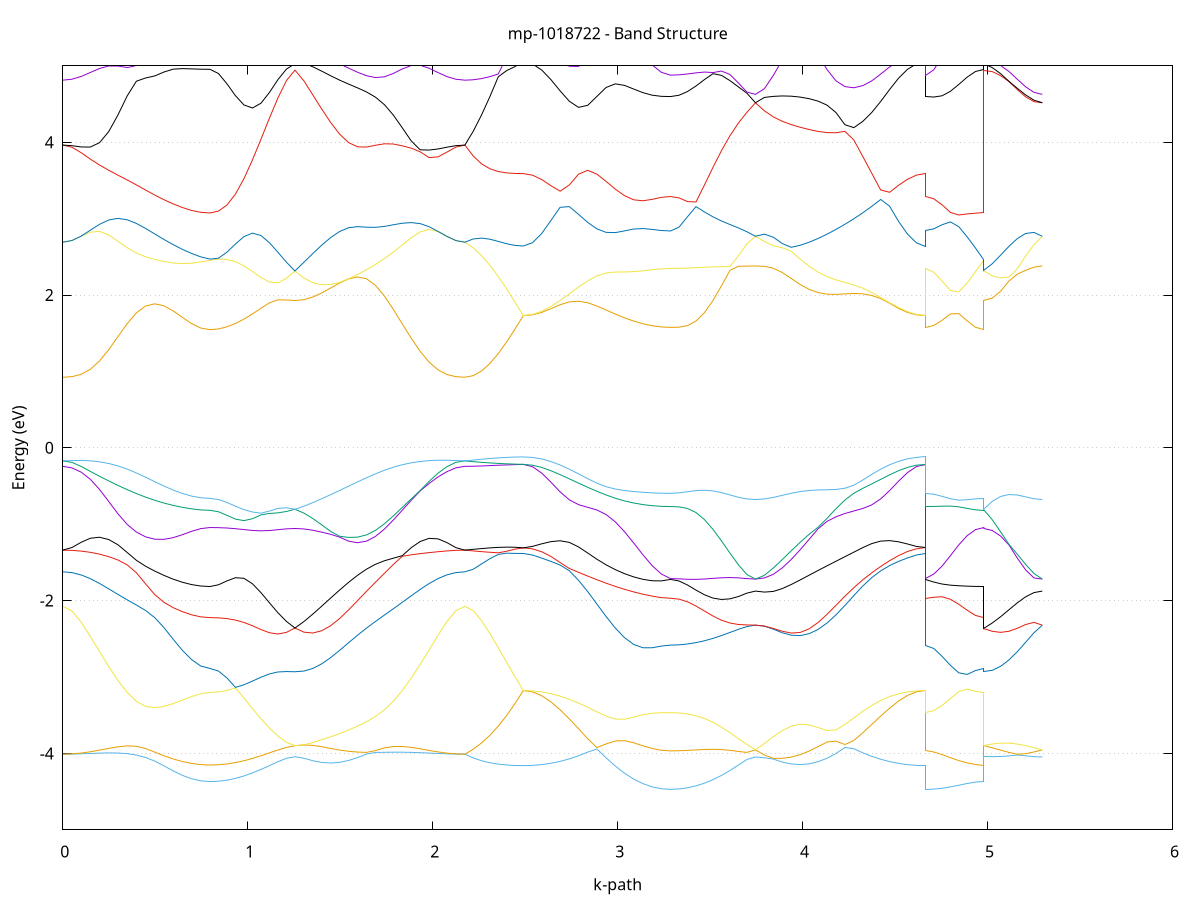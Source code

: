 set title 'mp-1018722 - Band Structure'
set xlabel 'k-path'
set ylabel 'Energy (eV)'
set grid y
set yrange [-5:5]
set terminal png size 800,600
set output 'mp-1018722_bands_gnuplot.png'
plot '-' using 1:2 with lines notitle, '-' using 1:2 with lines notitle, '-' using 1:2 with lines notitle, '-' using 1:2 with lines notitle, '-' using 1:2 with lines notitle, '-' using 1:2 with lines notitle, '-' using 1:2 with lines notitle, '-' using 1:2 with lines notitle, '-' using 1:2 with lines notitle, '-' using 1:2 with lines notitle, '-' using 1:2 with lines notitle, '-' using 1:2 with lines notitle, '-' using 1:2 with lines notitle, '-' using 1:2 with lines notitle, '-' using 1:2 with lines notitle, '-' using 1:2 with lines notitle, '-' using 1:2 with lines notitle, '-' using 1:2 with lines notitle, '-' using 1:2 with lines notitle, '-' using 1:2 with lines notitle, '-' using 1:2 with lines notitle, '-' using 1:2 with lines notitle, '-' using 1:2 with lines notitle, '-' using 1:2 with lines notitle, '-' using 1:2 with lines notitle, '-' using 1:2 with lines notitle, '-' using 1:2 with lines notitle, '-' using 1:2 with lines notitle, '-' using 1:2 with lines notitle, '-' using 1:2 with lines notitle, '-' using 1:2 with lines notitle, '-' using 1:2 with lines notitle, '-' using 1:2 with lines notitle, '-' using 1:2 with lines notitle, '-' using 1:2 with lines notitle, '-' using 1:2 with lines notitle, '-' using 1:2 with lines notitle, '-' using 1:2 with lines notitle, '-' using 1:2 with lines notitle, '-' using 1:2 with lines notitle, '-' using 1:2 with lines notitle, '-' using 1:2 with lines notitle, '-' using 1:2 with lines notitle, '-' using 1:2 with lines notitle, '-' using 1:2 with lines notitle, '-' using 1:2 with lines notitle, '-' using 1:2 with lines notitle, '-' using 1:2 with lines notitle, '-' using 1:2 with lines notitle, '-' using 1:2 with lines notitle, '-' using 1:2 with lines notitle, '-' using 1:2 with lines notitle, '-' using 1:2 with lines notitle, '-' using 1:2 with lines notitle, '-' using 1:2 with lines notitle, '-' using 1:2 with lines notitle, '-' using 1:2 with lines notitle, '-' using 1:2 with lines notitle, '-' using 1:2 with lines notitle, '-' using 1:2 with lines notitle, '-' using 1:2 with lines notitle, '-' using 1:2 with lines notitle, '-' using 1:2 with lines notitle, '-' using 1:2 with lines notitle, '-' using 1:2 with lines notitle, '-' using 1:2 with lines notitle, '-' using 1:2 with lines notitle, '-' using 1:2 with lines notitle, '-' using 1:2 with lines notitle, '-' using 1:2 with lines notitle, '-' using 1:2 with lines notitle, '-' using 1:2 with lines notitle, '-' using 1:2 with lines notitle, '-' using 1:2 with lines notitle, '-' using 1:2 with lines notitle, '-' using 1:2 with lines notitle, '-' using 1:2 with lines notitle, '-' using 1:2 with lines notitle, '-' using 1:2 with lines notitle, '-' using 1:2 with lines notitle, '-' using 1:2 with lines notitle, '-' using 1:2 with lines notitle, '-' using 1:2 with lines notitle, '-' using 1:2 with lines notitle, '-' using 1:2 with lines notitle, '-' using 1:2 with lines notitle, '-' using 1:2 with lines notitle, '-' using 1:2 with lines notitle, '-' using 1:2 with lines notitle, '-' using 1:2 with lines notitle, '-' using 1:2 with lines notitle, '-' using 1:2 with lines notitle, '-' using 1:2 with lines notitle, '-' using 1:2 with lines notitle, '-' using 1:2 with lines notitle, '-' using 1:2 with lines notitle
0.000000 -12.928572
0.049734 -12.925372
0.099468 -12.916072
0.149202 -12.900672
0.198935 -12.879772
0.248669 -12.853772
0.298403 -12.823372
0.348137 -12.789472
0.397871 -12.752972
0.447605 -12.714972
0.497338 -12.676772
0.547072 -12.639772
0.596806 -12.605372
0.646540 -12.575472
0.696274 -12.551872
0.746008 -12.536572
0.795741 -12.531272
0.795741 -12.531272
0.841684 -12.530172
0.887626 -12.526772
0.933568 -12.521272
0.979510 -12.514072
1.025452 -12.505772
1.071394 -12.496872
1.117336 -12.488172
1.163279 -12.480672
1.209221 -12.475372
1.255163 -12.473372
1.255163 -12.473372
1.303523 -12.475972
1.351883 -12.484372
1.400243 -12.499072
1.448604 -12.519872
1.496964 -12.546172
1.545324 -12.576972
1.593684 -12.611172
1.642044 -12.647772
1.690404 -12.685672
1.738764 -12.723672
1.787125 -12.760772
1.835485 -12.796072
1.883845 -12.828672
1.932205 -12.857672
1.980565 -12.882372
2.028925 -12.902172
2.077286 -12.916772
2.125646 -12.925572
2.174006 -12.928572
2.174006 -12.928572
2.219148 -12.924172
2.264290 -12.910972
2.309432 -12.889172
2.354574 -12.858972
2.399717 -12.820672
2.444859 -12.774772
2.490001 -12.721772
2.490001 -12.721772
2.539735 -12.719572
2.589468 -12.713172
2.639202 -12.702672
2.688936 -12.688572
2.738670 -12.671272
2.788404 -12.651372
2.838138 -12.629672
2.887871 -12.606872
2.937605 -12.583972
2.987339 -12.561672
3.037073 -12.540972
3.086807 -12.522672
3.136541 -12.507472
3.186274 -12.496172
3.236008 -12.489172
3.285742 -12.486872
3.285742 -12.486872
3.331684 -12.485272
3.377626 -12.480572
3.423569 -12.472972
3.469511 -12.462872
3.515453 -12.450672
3.561395 -12.437072
3.607337 -12.422772
3.653279 -12.408872
3.699222 -12.396272
3.745164 -12.386272
3.745164 -12.386272
3.793524 -12.396272
3.841884 -12.408772
3.890244 -12.423772
3.938604 -12.441272
3.986964 -12.461072
4.035325 -12.482972
4.083685 -12.506572
4.132045 -12.531372
4.180405 -12.556872
4.228765 -12.582472
4.277125 -12.607472
4.325486 -12.631272
4.373846 -12.653372
4.422206 -12.673072
4.470566 -12.689972
4.518926 -12.703572
4.567286 -12.713572
4.615647 -12.719672
4.664007 -12.721772
4.664007 -12.486872
4.709149 -12.490172
4.754291 -12.498372
4.799433 -12.508372
4.844575 -12.517672
4.889717 -12.525072
4.934859 -12.529772
4.980002 -12.531272
4.980002 -12.473372
5.025144 -12.471472
5.070286 -12.465772
5.115428 -12.456472
5.160570 -12.443672
5.205712 -12.427472
5.250854 -12.408272
5.295996 -12.386272
e
0.000000 -12.230072
0.049734 -12.229872
0.099468 -12.229372
0.149202 -12.228772
0.198935 -12.228172
0.248669 -12.227672
0.298403 -12.227672
0.348137 -12.228272
0.397871 -12.229872
0.447605 -12.232472
0.497338 -12.236372
0.547072 -12.241372
0.596806 -12.247272
0.646540 -12.253672
0.696274 -12.259572
0.746008 -12.263972
0.795741 -12.265572
0.795741 -12.265572
0.841684 -12.264572
0.887626 -12.261672
0.933568 -12.256872
0.979510 -12.250472
1.025452 -12.242672
1.071394 -12.233772
1.117336 -12.224172
1.163279 -12.214072
1.209221 -12.203972
1.255163 -12.194372
1.255163 -12.194372
1.303523 -12.203372
1.351883 -12.210572
1.400243 -12.215572
1.448604 -12.218772
1.496964 -12.220372
1.545324 -12.221072
1.593684 -12.221472
1.642044 -12.221672
1.690404 -12.222072
1.738764 -12.222572
1.787125 -12.223472
1.835485 -12.224472
1.883845 -12.225572
1.932205 -12.226672
1.980565 -12.227772
2.028925 -12.228672
2.077286 -12.229372
2.125646 -12.229772
2.174006 -12.230072
2.174006 -12.230072
2.219148 -12.304172
2.264290 -12.379672
2.309432 -12.454772
2.354574 -12.527772
2.399717 -12.597272
2.444859 -12.662272
2.490001 -12.721672
2.490001 -12.721672
2.539735 -12.718872
2.589468 -12.710572
2.639202 -12.696872
2.688936 -12.678272
2.738670 -12.655072
2.788404 -12.627872
2.838138 -12.597572
2.887871 -12.564772
2.937605 -12.530672
2.987339 -12.496372
3.037073 -12.462872
3.086807 -12.431872
3.136541 -12.404772
3.186274 -12.383272
3.236008 -12.369472
3.285742 -12.364572
3.285742 -12.364572
3.331684 -12.364572
3.377626 -12.364472
3.423569 -12.364572
3.469511 -12.364872
3.515453 -12.365572
3.561395 -12.367072
3.607337 -12.369572
3.653279 -12.373472
3.699222 -12.378872
3.745164 -12.386272
3.745164 -12.386272
3.793524 -12.379672
3.841884 -12.378372
3.890244 -12.382972
3.938604 -12.393572
3.986964 -12.409772
4.035325 -12.430972
4.083685 -12.456072
4.132045 -12.484172
4.180405 -12.514172
4.228765 -12.545172
4.277125 -12.576172
4.325486 -12.606072
4.373846 -12.633972
4.422206 -12.659172
4.470566 -12.680772
4.518926 -12.698372
4.567286 -12.711172
4.615647 -12.719072
4.664007 -12.721672
4.664007 -12.364572
4.709149 -12.359272
4.754291 -12.345272
4.799433 -12.326172
4.844575 -12.305272
4.889717 -12.285772
4.934859 -12.271172
4.980002 -12.265572
4.980002 -12.194372
5.025144 -12.221772
5.070286 -12.250272
5.115428 -12.279172
5.160570 -12.307872
5.205712 -12.335572
5.250854 -12.361872
5.295996 -12.386272
e
0.000000 -12.229972
0.049734 -12.229072
0.099468 -12.226172
0.149202 -12.221372
0.198935 -12.214972
0.248669 -12.207072
0.298403 -12.197972
0.348137 -12.188072
0.397871 -12.177572
0.447605 -12.167072
0.497338 -12.156872
0.547072 -12.147472
0.596806 -12.139172
0.646540 -12.132372
0.696274 -12.127272
0.746008 -12.124172
0.795741 -12.123072
0.795741 -12.123072
0.841684 -12.123972
0.887626 -12.126672
0.933568 -12.131172
0.979510 -12.137272
1.025452 -12.144872
1.071394 -12.153772
1.117336 -12.163672
1.163279 -12.174072
1.209221 -12.184472
1.255163 -12.194272
1.255163 -12.194272
1.303523 -12.184972
1.351883 -12.176872
1.400243 -12.170372
1.448604 -12.165672
1.496964 -12.162972
1.545324 -12.162272
1.593684 -12.163772
1.642044 -12.167072
1.690404 -12.172072
1.738764 -12.178372
1.787125 -12.185772
1.835485 -12.193672
1.883845 -12.201672
1.932205 -12.209272
1.980565 -12.216272
2.028925 -12.222072
2.077286 -12.226372
2.125646 -12.229172
2.174006 -12.229972
2.174006 -12.229972
2.219148 -12.159172
2.264290 -12.093772
2.309432 -12.036072
2.354574 -11.988272
2.399717 -11.952472
2.444859 -11.930272
2.490001 -11.922772
2.490001 -11.922772
2.539735 -11.923772
2.589468 -11.926672
2.639202 -11.931372
2.688936 -11.937972
2.738670 -11.946072
2.788404 -11.955772
2.838138 -11.966772
2.887871 -11.978872
2.937605 -11.991972
2.987339 -12.005672
3.037073 -12.019672
3.086807 -12.033372
3.136541 -12.046072
3.186274 -12.056672
3.236008 -12.063772
3.285742 -12.066372
3.285742 -12.066372
3.331684 -12.066672
3.377626 -12.067772
3.423569 -12.069572
3.469511 -12.071972
3.515453 -12.074872
3.561395 -12.078072
3.607337 -12.081272
3.653279 -12.084172
3.699222 -12.086272
3.745164 -12.087172
3.745164 -12.087172
3.793524 -12.086072
3.841884 -12.082272
3.890244 -12.075772
3.938604 -12.066672
3.986964 -12.055372
4.035325 -12.042772
4.083685 -12.029272
4.132045 -12.015472
4.180405 -12.001772
4.228765 -11.988572
4.277125 -11.976072
4.325486 -11.964572
4.373846 -11.954072
4.422206 -11.944872
4.470566 -11.937172
4.518926 -11.930972
4.567286 -11.926472
4.615647 -11.923672
4.664007 -11.922772
4.664007 -12.066372
4.709149 -12.068472
4.754291 -12.074572
4.799433 -12.084172
4.844575 -12.096172
4.889717 -12.108772
4.934859 -12.118972
4.980002 -12.123072
4.980002 -12.194272
5.025144 -12.168672
5.070286 -12.145472
5.115428 -12.125372
5.160570 -12.109072
5.205712 -12.097072
5.250854 -12.089672
5.295996 -12.087172
e
0.000000 -7.024172
0.049734 -7.025172
0.099468 -7.028272
0.149202 -7.032572
0.198935 -7.037372
0.248669 -7.041772
0.298403 -7.045172
0.348137 -7.047172
0.397871 -7.047772
0.447605 -7.046772
0.497338 -7.044572
0.547072 -7.041272
0.596806 -7.037572
0.646540 -7.033872
0.696274 -7.030672
0.746008 -7.028572
0.795741 -7.027872
0.795741 -7.027872
0.841684 -7.027872
0.887626 -7.027772
0.933568 -7.027672
0.979510 -7.027172
1.025452 -7.026272
1.071394 -7.024772
1.117336 -7.022672
1.163279 -7.019972
1.209221 -7.016672
1.255163 -7.013072
1.255163 -7.013072
1.303523 -7.016872
1.351883 -7.020772
1.400243 -7.024772
1.448604 -7.028772
1.496964 -7.032672
1.545324 -7.036472
1.593684 -7.039872
1.642044 -7.042872
1.690404 -7.045072
1.738764 -7.046472
1.787125 -7.046872
1.835485 -7.045972
1.883845 -7.043872
1.932205 -7.040572
1.980565 -7.036472
2.028925 -7.032072
2.077286 -7.027972
2.125646 -7.025172
2.174006 -7.024172
2.174006 -7.024172
2.219148 -7.100872
2.264290 -7.177272
2.309432 -7.247972
2.354574 -7.308372
2.399717 -7.354372
2.444859 -7.383272
2.490001 -7.393072
2.490001 -7.393072
2.539735 -7.391872
2.589468 -7.388472
2.639202 -7.382872
2.688936 -7.375572
2.738670 -7.367072
2.788404 -7.357672
2.838138 -7.347972
2.887871 -7.338272
2.937605 -7.328972
2.987339 -7.320372
3.037073 -7.312672
3.086807 -7.306172
3.136541 -7.300972
3.186274 -7.297172
3.236008 -7.294872
3.285742 -7.294072
3.285742 -7.294072
3.331684 -7.293772
3.377626 -7.292972
3.423569 -7.291572
3.469511 -7.289972
3.515453 -7.288072
3.561395 -7.286172
3.607337 -7.284372
3.653279 -7.282972
3.699222 -7.281972
3.745164 -7.281572
3.745164 -7.281572
3.793524 -7.282072
3.841884 -7.283372
3.890244 -7.285772
3.938604 -7.289272
3.986964 -7.293772
4.035325 -7.299372
4.083685 -7.305972
4.132045 -7.313472
4.180405 -7.321772
4.228765 -7.330772
4.277125 -7.340172
4.325486 -7.349772
4.373846 -7.359272
4.422206 -7.368272
4.470566 -7.376472
4.518926 -7.383372
4.567286 -7.388672
4.615647 -7.391972
4.664007 -7.393072
4.664007 -7.294072
4.709149 -7.287572
4.754291 -7.268172
4.799433 -7.236372
4.844575 -7.192972
4.889717 -7.139372
4.934859 -7.077972
4.980002 -7.027872
4.980002 -7.013072
5.025144 -7.079372
5.070286 -7.138272
5.115428 -7.188272
5.160570 -7.228472
5.205712 -7.257772
5.250854 -7.275572
5.295996 -7.281572
e
0.000000 -7.024072
0.049734 -7.024572
0.099468 -7.025772
0.149202 -7.027172
0.198935 -7.028272
0.248669 -7.028572
0.298403 -7.027572
0.348137 -7.025072
0.397871 -7.021072
0.447605 -7.015772
0.497338 -7.009472
0.547072 -7.002572
0.596806 -6.995572
0.646540 -6.989172
0.696274 -6.983972
0.746008 -6.980572
0.795741 -6.979372
0.795741 -6.979372
0.841684 -6.980172
0.887626 -6.982272
0.933568 -6.985472
0.979510 -6.989372
1.025452 -6.993472
1.071394 -6.997672
1.117336 -7.001672
1.163279 -7.005572
1.209221 -7.009372
1.255163 -7.013072
1.255163 -7.013072
1.303523 -7.009272
1.351883 -7.005872
1.400243 -7.003272
1.448604 -7.001972
1.496964 -7.002172
1.545324 -7.003972
1.593684 -7.007172
1.642044 -7.011372
1.690404 -7.016072
1.738764 -7.020672
1.787125 -7.024572
1.835485 -7.027472
1.883845 -7.029072
1.932205 -7.029372
1.980565 -7.028572
2.028925 -7.027172
2.077286 -7.025672
2.125646 -7.024572
2.174006 -7.024072
2.174006 -7.024072
2.219148 -6.952872
2.264290 -6.892472
2.309432 -6.845972
2.354574 -6.812372
2.399717 -6.787572
2.444859 -6.767472
2.490001 -6.749372
2.490001 -6.749372
2.539735 -6.748372
2.589468 -6.745572
2.639202 -6.740972
2.688936 -6.734972
2.738670 -6.727772
2.788404 -6.719972
2.838138 -6.712172
2.887871 -6.705172
2.937605 -6.699372
2.987339 -6.695372
3.037073 -6.693072
3.086807 -6.692272
3.136541 -6.692372
3.186274 -6.692872
3.236008 -6.693372
3.285742 -6.693572
3.285742 -6.693572
3.331684 -6.691072
3.377626 -6.683572
3.423569 -6.671772
3.469511 -6.656572
3.515453 -6.639372
3.561395 -6.621672
3.607337 -6.605272
3.653279 -6.591972
3.699222 -6.582972
3.745164 -6.578472
3.745164 -6.578472
3.793524 -6.581772
3.841884 -6.586872
3.890244 -6.593872
3.938604 -6.602572
3.986964 -6.613172
4.035325 -6.625272
4.083685 -6.638672
4.132045 -6.652872
4.180405 -6.667272
4.228765 -6.681472
4.277125 -6.694872
4.325486 -6.707072
4.373846 -6.717972
4.422206 -6.727272
4.470566 -6.735072
4.518926 -6.741272
4.567286 -6.745672
4.615647 -6.748372
4.664007 -6.749372
4.664007 -6.693572
4.709149 -6.696872
4.754291 -6.708772
4.799433 -6.735972
4.844575 -6.785372
4.889717 -6.852172
4.934859 -6.924972
4.980002 -6.979372
4.980002 -7.013072
5.025144 -6.940972
5.070286 -6.865272
5.115428 -6.788972
5.160570 -6.716772
5.205712 -6.655372
5.250854 -6.609872
5.295996 -6.578472
e
0.000000 -6.651072
0.049734 -6.649172
0.099468 -6.643972
0.149202 -6.636672
0.198935 -6.628972
0.248669 -6.622372
0.298403 -6.617572
0.348137 -6.614872
0.397871 -6.613972
0.447605 -6.614572
0.497338 -6.616372
0.547072 -6.618872
0.596806 -6.621772
0.646540 -6.624572
0.696274 -6.626772
0.746008 -6.628272
0.795741 -6.628772
0.795741 -6.628772
0.841684 -6.625872
0.887626 -6.617572
0.933568 -6.604872
0.979510 -6.589272
1.025452 -6.572672
1.071394 -6.556472
1.117336 -6.542072
1.163279 -6.529872
1.209221 -6.520172
1.255163 -6.512972
1.255163 -6.512972
1.303523 -6.519172
1.351883 -6.525272
1.400243 -6.531272
1.448604 -6.536972
1.496964 -6.542272
1.545324 -6.547172
1.593684 -6.551772
1.642044 -6.556072
1.690404 -6.560372
1.738764 -6.567672
1.787125 -6.579372
1.835485 -6.591672
1.883845 -6.604072
1.932205 -6.616072
1.980565 -6.627072
2.028925 -6.636672
2.077286 -6.644272
2.125646 -6.649272
2.174006 -6.651072
2.174006 -6.651072
2.219148 -6.654672
2.264290 -6.664772
2.309432 -6.679272
2.354574 -6.696072
2.399717 -6.713772
2.444859 -6.731572
2.490001 -6.749372
2.490001 -6.749372
2.539735 -6.745572
2.589468 -6.734472
2.639202 -6.716972
2.688936 -6.694172
2.738670 -6.668072
2.788404 -6.640772
2.838138 -6.614672
2.887871 -6.592472
2.937605 -6.576272
2.987339 -6.567772
3.037073 -6.566872
3.086807 -6.571272
3.136541 -6.577972
3.186274 -6.584372
3.236008 -6.588972
3.285742 -6.590572
3.285742 -6.590572
3.331684 -6.590172
3.377626 -6.588972
3.423569 -6.587072
3.469511 -6.584772
3.515453 -6.582272
3.561395 -6.579872
3.607337 -6.577972
3.653279 -6.576972
3.699222 -6.576972
3.745164 -6.578472
3.745164 -6.578472
3.793524 -6.578172
3.841884 -6.581072
3.890244 -6.585272
3.938604 -6.589272
3.986964 -6.591872
4.035325 -6.592672
4.083685 -6.592072
4.132045 -6.591172
4.180405 -6.592072
4.228765 -6.597172
4.277125 -6.608472
4.325486 -6.626172
4.373846 -6.648672
4.422206 -6.673272
4.470566 -6.697472
4.518926 -6.718772
4.567286 -6.735372
4.615647 -6.745772
4.664007 -6.749372
4.664007 -6.590572
4.709149 -6.589272
4.754291 -6.587772
4.799433 -6.595972
4.844575 -6.612372
4.889717 -6.622972
4.934859 -6.627572
4.980002 -6.628772
4.980002 -6.512972
5.025144 -6.515672
5.070286 -6.513872
5.115428 -6.506172
5.160570 -6.518172
5.205712 -6.535772
5.250854 -6.555272
5.295996 -6.578472
e
0.000000 -6.603072
0.049734 -6.602072
0.099468 -6.598972
0.149202 -6.593572
0.198935 -6.585472
0.248669 -6.575072
0.298403 -6.562972
0.348137 -6.550472
0.397871 -6.538772
0.447605 -6.528272
0.497338 -6.519572
0.547072 -6.512472
0.596806 -6.507272
0.646540 -6.503572
0.696274 -6.501272
0.746008 -6.500272
0.795741 -6.499972
0.795741 -6.499972
0.841684 -6.499372
0.887626 -6.497672
0.933568 -6.494872
0.979510 -6.491272
1.025452 -6.488172
1.071394 -6.492172
1.117336 -6.496772
1.163279 -6.501772
1.209221 -6.507272
1.255163 -6.512972
1.255163 -6.512972
1.303523 -6.508472
1.351883 -6.507372
1.400243 -6.509772
1.448604 -6.514872
1.496964 -6.521572
1.545324 -6.529172
1.593684 -6.537572
1.642044 -6.546672
1.690404 -6.556672
1.738764 -6.564772
1.787125 -6.569472
1.835485 -6.574372
1.883845 -6.579672
1.932205 -6.585072
1.980565 -6.590472
2.028925 -6.595472
2.077286 -6.599472
2.125646 -6.602172
2.174006 -6.603072
2.174006 -6.603072
2.219148 -6.598772
2.264290 -6.587372
2.309432 -6.570972
2.354574 -6.550972
2.399717 -6.528672
2.444859 -6.506772
2.490001 -6.494972
2.490001 -6.494972
2.539735 -6.495172
2.589468 -6.495372
2.639202 -6.495072
2.688936 -6.493772
2.738670 -6.491472
2.788404 -6.489072
2.838138 -6.489172
2.887871 -6.492172
2.937605 -6.495972
2.987339 -6.498072
3.037073 -6.497472
3.086807 -6.494872
3.136541 -6.491972
3.186274 -6.489572
3.236008 -6.488072
3.285742 -6.487572
3.285742 -6.487572
3.331684 -6.486772
3.377626 -6.484372
3.423569 -6.480572
3.469511 -6.475772
3.515453 -6.470372
3.561395 -6.464872
3.607337 -6.460072
3.653279 -6.456372
3.699222 -6.454172
3.745164 -6.453472
3.745164 -6.453472
3.793524 -6.454072
3.841884 -6.455972
3.890244 -6.458772
3.938604 -6.462072
3.986964 -6.465872
4.035325 -6.469772
4.083685 -6.473572
4.132045 -6.476972
4.180405 -6.479372
4.228765 -6.479772
4.277125 -6.477672
4.325486 -6.479772
4.373846 -6.486172
4.422206 -6.490872
4.470566 -6.493772
4.518926 -6.495072
4.567286 -6.495372
4.615647 -6.495172
4.664007 -6.494972
4.664007 -6.487572
4.709149 -6.497372
4.754291 -6.521572
4.799433 -6.538672
4.844575 -6.534472
4.889717 -6.521172
4.934859 -6.506972
4.980002 -6.499972
4.980002 -6.512972
5.025144 -6.506872
5.070286 -6.498072
5.115428 -6.501972
5.160570 -6.489572
5.205712 -6.464872
5.250854 -6.456572
5.295996 -6.453472
e
0.000000 -6.603072
0.049734 -6.599372
0.099468 -6.588772
0.149202 -6.572272
0.198935 -6.551672
0.248669 -6.528872
0.298403 -6.506472
0.348137 -6.487172
0.397871 -6.473072
0.447605 -6.464772
0.497338 -6.461872
0.547072 -6.463072
0.596806 -6.466772
0.646540 -6.471472
0.696274 -6.475872
0.746008 -6.478772
0.795741 -6.479772
0.795741 -6.479772
0.841684 -6.480072
0.887626 -6.480972
0.933568 -6.482572
0.979510 -6.484972
1.025452 -6.487072
1.071394 -6.482672
1.117336 -6.478672
1.163279 -6.475572
1.209221 -6.473772
1.255163 -6.473272
1.255163 -6.473272
1.303523 -6.473572
1.351883 -6.473472
1.400243 -6.472272
1.448604 -6.469872
1.496964 -6.466672
1.545324 -6.463472
1.593684 -6.460772
1.642044 -6.459372
1.690404 -6.460372
1.738764 -6.464972
1.787125 -6.474272
1.835485 -6.488772
1.883845 -6.507972
1.932205 -6.530072
1.980565 -6.552672
2.028925 -6.573172
2.077286 -6.589272
2.125646 -6.599572
2.174006 -6.603072
2.174006 -6.603072
2.219148 -6.598572
2.264290 -6.583772
2.309432 -6.557972
2.354574 -6.524672
2.399717 -6.488972
2.444859 -6.455472
2.490001 -6.441472
2.490001 -6.441472
2.539735 -6.443072
2.589468 -6.446772
2.639202 -6.451172
2.688936 -6.455772
2.738670 -6.459972
2.788404 -6.462472
2.838138 -6.460572
2.887871 -6.453172
2.937605 -6.441972
2.987339 -6.428972
3.037073 -6.416172
3.086807 -6.405272
3.136541 -6.397472
3.186274 -6.392872
3.236008 -6.390572
3.285742 -6.389972
3.285742 -6.389972
3.331684 -6.389672
3.377626 -6.388972
3.423569 -6.387572
3.469511 -6.385372
3.515453 -6.382372
3.561395 -6.378672
3.607337 -6.374472
3.653279 -6.370372
3.699222 -6.367072
3.745164 -6.365772
3.745164 -6.365772
3.793524 -6.367272
3.841884 -6.371972
3.890244 -6.379572
3.938604 -6.389472
3.986964 -6.401272
4.035325 -6.414072
4.083685 -6.427172
4.132045 -6.439772
4.180405 -6.451672
4.228765 -6.462372
4.277125 -6.471772
4.325486 -6.473372
4.373846 -6.467772
4.422206 -6.461872
4.470566 -6.456172
4.518926 -6.451072
4.567286 -6.446572
4.615647 -6.443072
4.664007 -6.441472
4.664007 -6.389972
4.709149 -6.390272
4.754291 -6.408372
4.799433 -6.434572
4.844575 -6.454372
4.889717 -6.468272
4.934859 -6.476772
4.980002 -6.479772
4.980002 -6.473272
5.025144 -6.477272
5.070286 -6.487772
5.115428 -6.487372
5.160570 -6.475772
5.205712 -6.459872
5.250854 -6.415472
5.295996 -6.365772
e
0.000000 -6.424072
0.049734 -6.423372
0.099468 -6.421372
0.149202 -6.418372
0.198935 -6.415172
0.248669 -6.412172
0.298403 -6.410172
0.348137 -6.409472
0.397871 -6.410172
0.447605 -6.412372
0.497338 -6.415772
0.547072 -6.420072
0.596806 -6.424672
0.646540 -6.429072
0.696274 -6.432672
0.746008 -6.435172
0.795741 -6.435972
0.795741 -6.435972
0.841684 -6.434672
0.887626 -6.430872
0.933568 -6.424672
0.979510 -6.416572
1.025452 -6.407272
1.071394 -6.397772
1.117336 -6.388872
1.163279 -6.381772
1.209221 -6.377272
1.255163 -6.375772
1.255163 -6.375772
1.303523 -6.377272
1.351883 -6.381172
1.400243 -6.386472
1.448604 -6.392172
1.496964 -6.397472
1.545324 -6.401872
1.593684 -6.405072
1.642044 -6.407072
1.690404 -6.408072
1.738764 -6.408472
1.787125 -6.408672
1.835485 -6.409172
1.883845 -6.410472
1.932205 -6.412672
1.980565 -6.415572
2.028925 -6.418672
2.077286 -6.421472
2.125646 -6.423372
2.174006 -6.424072
2.174006 -6.424072
2.219148 -6.420472
2.264290 -6.410672
2.309432 -6.398372
2.354574 -6.389672
2.399717 -6.404972
2.444859 -6.428972
2.490001 -6.427172
2.490001 -6.427172
2.539735 -6.425972
2.589468 -6.422972
2.639202 -6.418972
2.688936 -6.414372
2.738670 -6.408972
2.788404 -6.402172
2.838138 -6.393672
2.887871 -6.383372
2.937605 -6.376472
2.987339 -6.372572
3.037073 -6.368972
3.086807 -6.364772
3.136541 -6.360172
3.186274 -6.355472
3.236008 -6.352072
3.285742 -6.350872
3.285742 -6.350872
3.331684 -6.351272
3.377626 -6.352372
3.423569 -6.354172
3.469511 -6.356372
3.515453 -6.358872
3.561395 -6.361272
3.607337 -6.363272
3.653279 -6.364672
3.699222 -6.365472
3.745164 -6.365772
3.745164 -6.365772
3.793524 -6.365772
3.841884 -6.365472
3.890244 -6.365372
3.938604 -6.365472
3.986964 -6.366072
4.035325 -6.367272
4.083685 -6.369372
4.132045 -6.372372
4.180405 -6.376372
4.228765 -6.380972
4.277125 -6.386172
4.325486 -6.391772
4.373846 -6.397672
4.422206 -6.404172
4.470566 -6.411472
4.518926 -6.417772
4.567286 -6.422772
4.615647 -6.425972
4.664007 -6.427172
4.664007 -6.350872
4.709149 -6.369272
4.754291 -6.383572
4.799433 -6.388572
4.844575 -6.399072
4.889717 -6.413872
4.934859 -6.428772
4.980002 -6.435972
4.980002 -6.375772
5.025144 -6.371872
5.070286 -6.361972
5.115428 -6.349172
5.160570 -6.336472
5.205712 -6.327872
5.250854 -6.332972
5.295996 -6.365772
e
0.000000 -6.332472
0.049734 -6.331572
0.099468 -6.329072
0.149202 -6.324572
0.198935 -6.318072
0.248669 -6.309272
0.298403 -6.298272
0.348137 -6.285672
0.397871 -6.272772
0.447605 -6.260872
0.497338 -6.252072
0.547072 -6.247672
0.596806 -6.246472
0.646540 -6.246672
0.696274 -6.247272
0.746008 -6.247872
0.795741 -6.248072
0.795741 -6.248072
0.841684 -6.246672
0.887626 -6.242672
0.933568 -6.236372
0.979510 -6.228572
1.025452 -6.220872
1.071394 -6.217072
1.117336 -6.217372
1.163279 -6.217172
1.209221 -6.216072
1.255163 -6.213972
1.255163 -6.213972
1.303523 -6.217272
1.351883 -6.221572
1.400243 -6.226572
1.448604 -6.232272
1.496964 -6.238472
1.545324 -6.245072
1.593684 -6.251972
1.642044 -6.259072
1.690404 -6.266372
1.738764 -6.273772
1.787125 -6.281772
1.835485 -6.290872
1.883845 -6.301072
1.932205 -6.310872
1.980565 -6.318972
2.028925 -6.325072
2.077286 -6.329172
2.125646 -6.331672
2.174006 -6.332472
2.174006 -6.332472
2.219148 -6.333272
2.264290 -6.335472
2.309432 -6.353472
2.354574 -6.378872
2.399717 -6.391872
2.444859 -6.405372
2.490001 -6.427172
2.490001 -6.427172
2.539735 -6.425272
2.589468 -6.420472
2.639202 -6.413872
2.688936 -6.406272
2.738670 -6.398472
2.788404 -6.391172
2.838138 -6.384872
2.887871 -6.379172
2.937605 -6.368272
2.987339 -6.352372
3.037073 -6.334572
3.086807 -6.316572
3.136541 -6.300672
3.186274 -6.288672
3.236008 -6.281672
3.285742 -6.279272
3.285742 -6.279272
3.331684 -6.279972
3.377626 -6.281772
3.423569 -6.284572
3.469511 -6.288372
3.515453 -6.292672
3.561395 -6.297172
3.607337 -6.301272
3.653279 -6.304572
3.699222 -6.306672
3.745164 -6.307272
3.745164 -6.307272
3.793524 -6.306872
3.841884 -6.306372
3.890244 -6.307272
3.938604 -6.310472
3.986964 -6.316272
4.035325 -6.324272
4.083685 -6.333972
4.132045 -6.344572
4.180405 -6.355572
4.228765 -6.366472
4.277125 -6.376972
4.325486 -6.386872
4.373846 -6.395972
4.422206 -6.403772
4.470566 -6.409972
4.518926 -6.415872
4.567286 -6.421172
4.615647 -6.425372
4.664007 -6.427172
4.664007 -6.279272
4.709149 -6.267472
4.754291 -6.255572
4.799433 -6.253172
4.844575 -6.251872
4.889717 -6.249972
4.934859 -6.248572
4.980002 -6.248072
4.980002 -6.213972
5.025144 -6.225872
5.070286 -6.241472
5.115428 -6.258872
5.160570 -6.276372
5.205712 -6.291972
5.250854 -6.303172
5.295996 -6.307272
e
0.000000 -6.291572
0.049734 -6.291072
0.099468 -6.289472
0.149202 -6.286772
0.198935 -6.282772
0.248669 -6.277472
0.298403 -6.271072
0.348137 -6.263872
0.397871 -6.256572
0.447605 -6.249472
0.497338 -6.242472
0.547072 -6.235172
0.596806 -6.228472
0.646540 -6.223272
0.696274 -6.219572
0.746008 -6.217372
0.795741 -6.216572
0.795741 -6.216572
0.841684 -6.216572
0.887626 -6.216472
0.933568 -6.216472
0.979510 -6.216472
1.025452 -6.216772
1.071394 -6.215072
1.117336 -6.211772
1.163279 -6.210972
1.209221 -6.211772
1.255163 -6.213872
1.255163 -6.213872
1.303523 -6.210672
1.351883 -6.206872
1.400243 -6.203472
1.448604 -6.201172
1.496964 -6.200672
1.545324 -6.202472
1.593684 -6.207072
1.642044 -6.214272
1.690404 -6.223772
1.738764 -6.234772
1.787125 -6.246272
1.835485 -6.258572
1.883845 -6.270472
1.932205 -6.278272
1.980565 -6.283472
2.028925 -6.287172
2.077286 -6.289672
2.125646 -6.291072
2.174006 -6.291572
2.174006 -6.291572
2.219148 -6.308872
2.264290 -6.329772
2.309432 -6.338172
2.354574 -6.337872
2.399717 -6.329872
2.444859 -6.315872
2.490001 -6.300672
2.490001 -6.300672
2.539735 -6.300872
2.589468 -6.301472
2.639202 -6.302172
2.688936 -6.302372
2.738670 -6.301272
2.788404 -6.298372
2.838138 -6.293272
2.887871 -6.286272
2.937605 -6.278172
2.987339 -6.269672
3.037073 -6.261572
3.086807 -6.254072
3.136541 -6.247672
3.186274 -6.242372
3.236008 -6.238772
3.285742 -6.237472
3.285742 -6.237472
3.331684 -6.237772
3.377626 -6.238572
3.423569 -6.239672
3.469511 -6.240772
3.515453 -6.241472
3.561395 -6.241572
3.607337 -6.240972
3.653279 -6.239372
3.699222 -6.236972
3.745164 -6.233672
3.745164 -6.233672
3.793524 -6.237072
3.841884 -6.239772
3.890244 -6.241972
3.938604 -6.244272
3.986964 -6.247072
4.035325 -6.250972
4.083685 -6.256072
4.132045 -6.262372
4.180405 -6.269872
4.228765 -6.277972
4.277125 -6.285972
4.325486 -6.292872
4.373846 -6.297972
4.422206 -6.300972
4.470566 -6.302072
4.518926 -6.301972
4.567286 -6.301472
4.615647 -6.300872
4.664007 -6.300672
4.664007 -6.237472
4.709149 -6.238472
4.754291 -6.237172
4.799433 -6.231072
4.844575 -6.225672
4.889717 -6.221272
4.934859 -6.217972
4.980002 -6.216572
4.980002 -6.213872
5.025144 -6.206772
5.070286 -6.204972
5.115428 -6.208172
5.160570 -6.214972
5.205712 -6.223772
5.250854 -6.231972
5.295996 -6.233672
e
0.000000 -6.291572
0.049734 -6.291072
0.099468 -6.289372
0.149202 -6.286472
0.198935 -6.281872
0.248669 -6.275072
0.298403 -6.265472
0.348137 -6.252972
0.397871 -6.238972
0.447605 -6.225872
0.497338 -6.214472
0.547072 -6.203972
0.596806 -6.193872
0.646540 -6.184972
0.696274 -6.177972
0.746008 -6.173472
0.795741 -6.171972
0.795741 -6.171972
0.841684 -6.171572
0.887626 -6.170172
0.933568 -6.167272
0.979510 -6.161872
1.025452 -6.152472
1.071394 -6.137672
1.117336 -6.118472
1.163279 -6.097972
1.209221 -6.080772
1.255163 -6.070472
1.255163 -6.070472
1.303523 -6.076872
1.351883 -6.083172
1.400243 -6.089472
1.448604 -6.105972
1.496964 -6.123272
1.545324 -6.140872
1.593684 -6.159072
1.642044 -6.178272
1.690404 -6.199072
1.738764 -6.220672
1.787125 -6.241472
1.835485 -6.257472
1.883845 -6.267472
1.932205 -6.275772
1.980565 -6.282072
2.028925 -6.286572
2.077286 -6.289472
2.125646 -6.291072
2.174006 -6.291572
2.174006 -6.291572
2.219148 -6.278472
2.264290 -6.270272
2.309432 -6.267272
2.354574 -6.269372
2.399717 -6.276172
2.444859 -6.286872
2.490001 -6.300672
2.490001 -6.300672
2.539735 -6.299372
2.589468 -6.295772
2.639202 -6.289972
2.688936 -6.282172
2.738670 -6.272872
2.788404 -6.262472
2.838138 -6.251472
2.887871 -6.240572
2.937605 -6.230372
2.987339 -6.221272
3.037073 -6.213772
3.086807 -6.208072
3.136541 -6.204072
3.186274 -6.201672
3.236008 -6.200372
3.285742 -6.199972
3.285742 -6.199972
3.331684 -6.200472
3.377626 -6.201972
3.423569 -6.204372
3.469511 -6.207472
3.515453 -6.211172
3.561395 -6.215372
3.607337 -6.219972
3.653279 -6.224872
3.699222 -6.229472
3.745164 -6.233572
3.745164 -6.233572
3.793524 -6.229372
3.841884 -6.224572
3.890244 -6.219872
3.938604 -6.215972
3.986964 -6.213572
4.035325 -6.213372
4.083685 -6.215572
4.132045 -6.220172
4.180405 -6.226872
4.228765 -6.235272
4.277125 -6.244772
4.325486 -6.254872
4.373846 -6.264972
4.422206 -6.274672
4.470566 -6.283372
4.518926 -6.290672
4.567286 -6.296072
4.615647 -6.299472
4.664007 -6.300672
4.664007 -6.199972
4.709149 -6.197172
4.754291 -6.190472
4.799433 -6.183172
4.844575 -6.177372
4.889717 -6.173972
4.934859 -6.172372
4.980002 -6.171972
4.980002 -6.070472
5.025144 -6.069372
5.070286 -6.066372
5.115428 -6.086072
5.160570 -6.125472
5.205712 -6.172672
5.250854 -6.215072
5.295996 -6.233572
e
0.000000 -6.101772
0.049734 -6.101972
0.099468 -6.102772
0.149202 -6.104072
0.198935 -6.105572
0.248669 -6.106772
0.298403 -6.106472
0.348137 -6.103572
0.397871 -6.099072
0.447605 -6.095372
0.497338 -6.092372
0.547072 -6.089372
0.596806 -6.085872
0.646540 -6.081972
0.696274 -6.077972
0.746008 -6.074772
0.795741 -6.073472
0.795741 -6.073472
0.841684 -6.072572
0.887626 -6.069972
0.933568 -6.065672
0.979510 -6.059872
1.025452 -6.052572
1.071394 -6.044772
1.117336 -6.051172
1.163279 -6.057672
1.209221 -6.064172
1.255163 -6.070472
1.255163 -6.070472
1.303523 -6.068672
1.351883 -6.075972
1.400243 -6.089372
1.448604 -6.095472
1.496964 -6.101472
1.545324 -6.106972
1.593684 -6.111472
1.642044 -6.114372
1.690404 -6.115672
1.738764 -6.115372
1.787125 -6.113972
1.835485 -6.111972
1.883845 -6.109672
1.932205 -6.107572
1.980565 -6.105572
2.028925 -6.103972
2.077286 -6.102772
2.125646 -6.101972
2.174006 -6.101772
2.174006 -6.101772
2.219148 -6.102372
2.264290 -6.101972
2.309432 -6.100772
2.354574 -6.099072
2.399717 -6.096772
2.444859 -6.094172
2.490001 -6.092472
2.490001 -6.092472
2.539735 -6.092172
2.589468 -6.092672
2.639202 -6.097172
2.688936 -6.100672
2.738670 -6.102772
2.788404 -6.103072
2.838138 -6.101972
2.887871 -6.100372
2.937605 -6.098872
2.987339 -6.096972
3.037073 -6.093572
3.086807 -6.088172
3.136541 -6.081572
3.186274 -6.076372
3.236008 -6.073472
3.285742 -6.072672
3.285742 -6.072672
3.331684 -6.072272
3.377626 -6.071172
3.423569 -6.069172
3.469511 -6.066072
3.515453 -6.062172
3.561395 -6.060272
3.607337 -6.060472
3.653279 -6.055272
3.699222 -6.046072
3.745164 -6.044672
3.745164 -6.044672
3.793524 -6.046072
3.841884 -6.054172
3.890244 -6.062772
3.938604 -6.070372
3.986964 -6.076472
4.035325 -6.081072
4.083685 -6.084572
4.132045 -6.087572
4.180405 -6.090672
4.228765 -6.094172
4.277125 -6.097972
4.325486 -6.101072
4.373846 -6.102672
4.422206 -6.102472
4.470566 -6.100372
4.518926 -6.096772
4.567286 -6.092472
4.615647 -6.092172
4.664007 -6.092472
4.664007 -6.072672
4.709149 -6.072972
4.754291 -6.073672
4.799433 -6.074072
4.844575 -6.073972
4.889717 -6.073772
4.934859 -6.073572
4.980002 -6.073472
4.980002 -6.070472
5.025144 -6.068672
5.070286 -6.063772
5.115428 -6.062172
5.160570 -6.057472
5.205712 -6.052572
5.250854 -6.047772
5.295996 -6.044672
e
0.000000 -6.101772
0.049734 -6.101572
0.099468 -6.100972
0.149202 -6.099872
0.198935 -6.098272
0.248669 -6.095872
0.298403 -6.092572
0.348137 -6.087472
0.397871 -6.078472
0.447605 -6.068772
0.497338 -6.060872
0.547072 -6.053472
0.596806 -6.046572
0.646540 -6.040672
0.696274 -6.036372
0.746008 -6.034172
0.795741 -6.033672
0.795741 -6.033672
0.841684 -6.033572
0.887626 -6.033472
0.933568 -6.033672
0.979510 -6.035172
1.025452 -6.039072
1.071394 -6.043872
1.117336 -6.033972
1.163279 -6.035272
1.209221 -6.036072
1.255163 -6.036172
1.255163 -6.036172
1.303523 -6.036372
1.351883 -6.038172
1.400243 -6.042072
1.448604 -6.047672
1.496964 -6.053872
1.545324 -6.060072
1.593684 -6.065472
1.642044 -6.069872
1.690404 -6.072972
1.738764 -6.074772
1.787125 -6.080372
1.835485 -6.087372
1.883845 -6.092472
1.932205 -6.096072
1.980565 -6.098472
2.028925 -6.100072
2.077286 -6.101072
2.125646 -6.101572
2.174006 -6.101772
2.174006 -6.101772
2.219148 -6.099872
2.264290 -6.096372
2.309432 -6.091072
2.354574 -6.084072
2.399717 -6.080172
2.444859 -6.084572
2.490001 -6.086972
2.490001 -6.086972
2.539735 -6.088672
2.589468 -6.091172
2.639202 -6.089672
2.688936 -6.087772
2.738670 -6.085672
2.788404 -6.083272
2.838138 -6.079972
2.887871 -6.074972
2.937605 -6.067972
2.987339 -6.060072
3.037073 -6.052572
3.086807 -6.045372
3.136541 -6.035672
3.186274 -6.023472
3.236008 -6.020572
3.285742 -6.019472
3.285742 -6.019472
3.331684 -6.022072
3.377626 -6.028872
3.423569 -6.037972
3.469511 -6.047372
3.515453 -6.055372
3.561395 -6.057672
3.607337 -6.053072
3.653279 -6.048872
3.699222 -6.045772
3.745164 -6.040272
3.745164 -6.040272
3.793524 -6.045372
3.841884 -6.050472
3.890244 -6.056972
3.938604 -6.063772
3.986964 -6.069772
4.035325 -6.074272
4.083685 -6.077172
4.132045 -6.078972
4.180405 -6.080172
4.228765 -6.080972
4.277125 -6.081872
4.325486 -6.082972
4.373846 -6.084472
4.422206 -6.086272
4.470566 -6.088072
4.518926 -6.089872
4.567286 -6.091272
4.615647 -6.088572
4.664007 -6.086972
4.664007 -6.019472
4.709149 -6.020072
4.754291 -6.021972
4.799433 -6.024872
4.844575 -6.028172
4.889717 -6.030972
4.934859 -6.032972
4.980002 -6.033672
4.980002 -6.036172
5.025144 -6.041772
5.070286 -6.058272
5.115428 -6.056272
5.160570 -6.046972
5.205712 -6.036972
5.250854 -6.037172
5.295996 -6.040272
e
0.000000 -6.046472
0.049734 -6.048072
0.099468 -6.052072
0.149202 -6.057172
0.198935 -6.062072
0.248669 -6.065972
0.298403 -6.067672
0.348137 -6.066272
0.397871 -6.058272
0.447605 -6.036572
0.497338 -6.013272
0.547072 -6.005572
0.596806 -6.003972
0.646540 -6.007272
0.696274 -6.012372
0.746008 -6.016372
0.795741 -6.017772
0.795741 -6.017772
0.841684 -6.018572
0.887626 -6.020872
0.933568 -6.024272
0.979510 -6.027972
1.025452 -6.030372
1.071394 -6.032172
1.117336 -6.033772
1.163279 -6.022872
1.209221 -6.012172
1.255163 -6.006172
1.255163 -6.006172
1.303523 -6.008772
1.351883 -6.015372
1.400243 -6.021472
1.448604 -6.026972
1.496964 -6.032472
1.545324 -6.038472
1.593684 -6.045372
1.642044 -6.053472
1.690404 -6.062472
1.738764 -6.071872
1.787125 -6.075172
1.835485 -6.073972
1.883845 -6.071272
1.932205 -6.067272
1.980565 -6.062372
2.028925 -6.056972
2.077286 -6.051872
2.125646 -6.047972
2.174006 -6.046472
2.174006 -6.046472
2.219148 -6.054372
2.264290 -6.061772
2.309432 -6.068572
2.354574 -6.074772
2.399717 -6.075872
2.444859 -6.066772
2.490001 -6.057372
2.490001 -6.057372
2.539735 -6.057072
2.589468 -6.056272
2.639202 -6.055072
2.688936 -6.053372
2.738670 -6.051372
2.788404 -6.049172
2.838138 -6.046972
2.887871 -6.044872
2.937605 -6.042972
2.987339 -6.040872
3.037073 -6.037672
3.086807 -6.032972
3.136541 -6.027772
3.186274 -6.020372
3.236008 -6.001372
3.285742 -5.990772
3.285742 -5.990772
3.331684 -5.990872
3.377626 -5.991472
3.423569 -5.992672
3.469511 -5.994572
3.515453 -5.997072
3.561395 -6.000272
3.607337 -6.003972
3.653279 -6.009172
3.699222 -6.015872
3.745164 -6.016972
3.745164 -6.016972
3.793524 -6.021972
3.841884 -6.026372
3.890244 -6.029772
3.938604 -6.031972
3.986964 -6.033472
4.035325 -6.034472
4.083685 -6.035472
4.132045 -6.036772
4.180405 -6.038472
4.228765 -6.040772
4.277125 -6.043372
4.325486 -6.046072
4.373846 -6.048772
4.422206 -6.051272
4.470566 -6.053372
4.518926 -6.055072
4.567286 -6.056372
4.615647 -6.057072
4.664007 -6.057372
4.664007 -5.990772
4.709149 -5.998572
4.754291 -6.007972
4.799433 -6.012972
4.844575 -6.015472
4.889717 -6.016872
4.934859 -6.017572
4.980002 -6.017772
4.980002 -6.006172
5.025144 -6.011972
5.070286 -6.017472
5.115428 -6.022772
5.160570 -6.027772
5.205712 -6.032572
5.250854 -6.026772
5.295996 -6.016972
e
0.000000 -6.046472
0.049734 -6.045872
0.099468 -6.044372
0.149202 -6.041772
0.198935 -6.038272
0.248669 -6.033872
0.298403 -6.028772
0.348137 -6.022872
0.397871 -6.016272
0.447605 -6.007572
0.497338 -5.986972
0.547072 -5.987672
0.596806 -5.987572
0.646540 -5.985472
0.696274 -5.982772
0.746008 -5.980772
0.795741 -5.980072
0.795741 -5.980072
0.841684 -5.980272
0.887626 -5.981072
0.933568 -5.982172
0.979510 -5.983772
1.025452 -5.988572
1.071394 -5.993772
1.117336 -5.997972
1.163279 -6.001272
1.209221 -6.003972
1.255163 -6.006172
1.255163 -6.006172
1.303523 -6.007172
1.351883 -6.005972
1.400243 -6.001872
1.448604 -5.995772
1.496964 -5.988872
1.545324 -5.984672
1.593684 -5.985272
1.642044 -5.986972
1.690404 -5.990372
1.738764 -5.996972
1.787125 -6.007272
1.835485 -6.017472
1.883845 -6.025972
1.932205 -6.032772
1.980565 -6.037972
2.028925 -6.041772
2.077286 -6.044372
2.125646 -6.045972
2.174006 -6.046472
2.174006 -6.046472
2.219148 -6.038172
2.264290 -6.029972
2.309432 -6.023272
2.354574 -6.030672
2.399717 -6.039072
2.444859 -6.047972
2.490001 -6.057372
2.490001 -6.057372
2.539735 -6.055572
2.589468 -6.051272
2.639202 -6.046172
2.688936 -6.041072
2.738670 -6.036172
2.788404 -6.031672
2.838138 -6.027072
2.887871 -6.022072
2.937605 -6.016472
2.987339 -6.010372
3.037073 -6.004172
3.086807 -5.998172
3.136541 -5.992972
3.186274 -5.988672
3.236008 -5.985672
3.285742 -5.984572
3.285742 -5.984572
3.331684 -5.984772
3.377626 -5.985372
3.423569 -5.986672
3.469511 -5.988872
3.515453 -5.992072
3.561395 -5.996472
3.607337 -6.002272
3.653279 -6.007972
3.699222 -6.012272
3.745164 -6.016972
3.745164 -6.016972
3.793524 -6.008572
3.841884 -6.002272
3.890244 -6.000672
3.938604 -6.001672
3.986964 -6.004072
4.035325 -6.006972
4.083685 -6.010272
4.132045 -6.013872
4.180405 -6.017672
4.228765 -6.021472
4.277125 -6.025372
4.325486 -6.029272
4.373846 -6.033072
4.422206 -6.037272
4.470566 -6.041772
4.518926 -6.046672
4.567286 -6.051572
4.615647 -6.055672
4.664007 -6.057372
4.664007 -5.984572
4.709149 -5.983972
4.754291 -5.983272
4.799433 -5.982472
4.844575 -5.981572
4.889717 -5.980772
4.934859 -5.980272
4.980002 -5.980072
4.980002 -6.006172
5.025144 -5.999972
5.070286 -5.993572
5.115428 -5.992672
5.160570 -5.995272
5.205712 -6.000472
5.250854 -6.007972
5.295996 -6.016972
e
0.000000 -6.010572
0.049734 -6.008872
0.099468 -6.004572
0.149202 -5.998772
0.198935 -5.992872
0.248669 -5.991172
0.298403 -5.989872
0.348137 -5.988572
0.397871 -5.987372
0.447605 -5.986672
0.497338 -5.983972
0.547072 -5.969272
0.596806 -5.968572
0.646540 -5.968172
0.696274 -5.967972
0.746008 -5.967972
0.795741 -5.967972
0.795741 -5.967972
0.841684 -5.969072
0.887626 -5.972272
0.933568 -5.977072
0.979510 -5.982772
1.025452 -5.985672
1.071394 -5.987772
1.117336 -5.989872
1.163279 -5.991872
1.209221 -5.993672
1.255163 -5.994572
1.255163 -5.994572
1.303523 -5.993372
1.351883 -5.991172
1.400243 -5.988672
1.448604 -5.986472
1.496964 -5.985072
1.545324 -5.982172
1.593684 -5.976572
1.642044 -5.972572
1.690404 -5.970672
1.738764 -5.975272
1.787125 -5.983072
1.835485 -5.986872
1.883845 -5.989272
1.932205 -5.990872
1.980565 -5.993172
2.028925 -5.999272
2.077286 -6.004872
2.125646 -6.008972
2.174006 -6.010572
2.174006 -6.010572
2.219148 -6.012372
2.264290 -6.016972
2.309432 -6.021872
2.354574 -6.014272
2.399717 -6.007472
2.444859 -6.001572
2.490001 -5.996872
2.490001 -5.996872
2.539735 -5.996972
2.589468 -5.997172
2.639202 -5.997272
2.688936 -5.996772
2.738670 -5.995172
2.788404 -5.992272
2.838138 -5.989072
2.887871 -5.986572
2.937605 -5.984072
2.987339 -5.981772
3.037073 -5.979672
3.086807 -5.977972
3.136541 -5.976772
3.186274 -5.975972
3.236008 -5.974372
3.285742 -5.966272
3.285742 -5.966272
3.331684 -5.965372
3.377626 -5.963172
3.423569 -5.961072
3.469511 -5.959772
3.515453 -5.959572
3.561395 -5.960272
3.607337 -5.961572
3.653279 -5.962772
3.699222 -5.963072
3.745164 -5.961272
3.745164 -5.961272
3.793524 -5.964572
3.841884 -5.966472
3.890244 -5.967172
3.938604 -5.967472
3.986964 -5.967772
4.035325 -5.968772
4.083685 -5.970472
4.132045 -5.972972
4.180405 -5.976072
4.228765 -5.979472
4.277125 -5.983072
4.325486 -5.988972
4.373846 -5.993672
4.422206 -5.996072
4.470566 -5.997172
4.518926 -5.997372
4.567286 -5.997172
4.615647 -5.996972
4.664007 -5.996872
4.664007 -5.966272
4.709149 -5.976072
4.754291 -5.976372
4.799433 -5.974572
4.844575 -5.972272
4.889717 -5.970072
4.934859 -5.968472
4.980002 -5.967972
4.980002 -5.994572
5.025144 -5.993772
5.070286 -5.992572
5.115428 -5.986972
5.160570 -5.980472
5.205712 -5.973972
5.250854 -5.967672
5.295996 -5.961272
e
0.000000 -5.993572
0.049734 -5.993472
0.099468 -5.993272
0.149202 -5.992772
0.198935 -5.991472
0.248669 -5.985772
0.298403 -5.979972
0.348137 -5.974972
0.397871 -5.971272
0.447605 -5.968872
0.497338 -5.966372
0.547072 -5.930872
0.596806 -5.874472
0.646540 -5.819772
0.696274 -5.774072
0.746008 -5.743772
0.795741 -5.733072
0.795741 -5.733072
0.841684 -5.735472
0.887626 -5.742672
0.933568 -5.754472
0.979510 -5.770672
1.025452 -5.790672
1.071394 -5.813472
1.117336 -5.837572
1.163279 -5.860472
1.209221 -5.877972
1.255163 -5.884572
1.255163 -5.884572
1.303523 -5.878372
1.351883 -5.866172
1.400243 -5.856972
1.448604 -5.856272
1.496964 -5.865772
1.545324 -5.884472
1.593684 -5.909172
1.642044 -5.935572
1.690404 -5.958972
1.738764 -5.970772
1.787125 -5.972772
1.835485 -5.976372
1.883845 -5.981272
1.932205 -5.986972
1.980565 -5.991972
2.028925 -5.992772
2.077286 -5.993272
2.125646 -5.993472
2.174006 -5.993572
2.174006 -5.993572
2.219148 -5.992872
2.264290 -5.991472
2.309432 -5.990372
2.354574 -5.990172
2.399717 -5.991172
2.444859 -5.993372
2.490001 -5.996872
2.490001 -5.996872
2.539735 -5.996672
2.589468 -5.996172
2.639202 -5.995272
2.688936 -5.994072
2.738670 -5.992472
2.788404 -5.990272
2.838138 -5.985972
2.887871 -5.978372
2.937605 -5.968072
2.987339 -5.956072
3.037073 -5.944072
3.086807 -5.935072
3.136541 -5.932072
3.186274 -5.936772
3.236008 -5.949372
3.285742 -5.965072
3.285742 -5.965072
3.331684 -5.964372
3.377626 -5.962172
3.423569 -5.959072
3.469511 -5.955672
3.515453 -5.952972
3.561395 -5.951572
3.607337 -5.951872
3.653279 -5.954072
3.699222 -5.957472
3.745164 -5.961272
3.745164 -5.961272
3.793524 -5.954472
3.841884 -5.941272
3.890244 -5.925772
3.938604 -5.913672
3.986964 -5.908572
4.035325 -5.911672
4.083685 -5.922072
4.132045 -5.937472
4.180405 -5.954372
4.228765 -5.969572
4.277125 -5.981172
4.325486 -5.986472
4.373846 -5.989472
4.422206 -5.991972
4.470566 -5.993872
4.518926 -5.995272
4.567286 -5.996172
4.615647 -5.996672
4.664007 -5.996872
4.664007 -5.965072
4.709149 -5.935272
4.754291 -5.892272
4.799433 -5.844672
4.844575 -5.799972
4.889717 -5.764072
4.934859 -5.740972
4.980002 -5.733072
4.980002 -5.884572
5.025144 -5.889272
5.070286 -5.901872
5.115428 -5.918072
5.160570 -5.933372
5.205712 -5.945372
5.250854 -5.954272
5.295996 -5.961272
e
0.000000 -4.010072
0.049734 -4.008872
0.099468 -4.005672
0.149202 -4.001172
0.198935 -3.996472
0.248669 -3.993672
0.298403 -3.995072
0.348137 -4.003472
0.397871 -4.021972
0.447605 -4.053472
0.497338 -4.101072
0.547072 -4.162972
0.596806 -4.228772
0.646540 -4.287372
0.696274 -4.332072
0.746008 -4.359672
0.795741 -4.368972
0.795741 -4.368972
0.841684 -4.364172
0.887626 -4.350172
0.933568 -4.326972
0.979510 -4.295272
1.025452 -4.255772
1.071394 -4.209972
1.117336 -4.159872
1.163279 -4.109072
1.209221 -4.064572
1.255163 -4.043872
1.255163 -4.043872
1.303523 -4.063772
1.351883 -4.095972
1.400243 -4.118572
1.448604 -4.126172
1.496964 -4.117372
1.545324 -4.092672
1.593684 -4.054772
1.642044 -4.008872
1.690404 -3.987272
1.738764 -3.985772
1.787125 -3.984372
1.835485 -3.984472
1.883845 -3.986672
1.932205 -3.990772
1.980565 -3.995872
2.028925 -4.001272
2.077286 -4.005872
2.125646 -4.008972
2.174006 -4.010072
2.174006 -4.010072
2.219148 -4.059572
2.264290 -4.096272
2.309432 -4.122572
2.354574 -4.140472
2.399717 -4.151972
2.444859 -4.158272
2.490001 -4.160272
2.490001 -4.160272
2.539735 -4.156972
2.589468 -4.146772
2.639202 -4.129472
2.688936 -4.104672
2.738670 -4.071972
2.788404 -4.031272
2.838138 -3.983272
2.887871 -3.942572
2.937605 -4.057572
2.987339 -4.165672
3.037073 -4.259172
3.086807 -4.336172
3.136541 -4.395872
3.186274 -4.437972
3.236008 -4.462872
3.285742 -4.471072
3.285742 -4.471072
3.331684 -4.465972
3.377626 -4.450772
3.423569 -4.425372
3.469511 -4.389672
3.515453 -4.343972
3.561395 -4.288372
3.607337 -4.223672
3.653279 -4.151572
3.699222 -4.079372
3.745164 -4.047172
3.745164 -4.047172
3.793524 -4.056972
3.841884 -4.074372
3.890244 -4.114172
3.938604 -4.138472
3.986964 -4.146272
4.035325 -4.136572
4.083685 -4.109072
4.132045 -4.063672
4.180405 -4.001172
4.228765 -3.922972
4.277125 -3.939672
4.325486 -3.992172
4.373846 -4.038272
4.422206 -4.076872
4.470566 -4.107772
4.518926 -4.131172
4.567286 -4.147472
4.615647 -4.157072
4.664007 -4.160272
4.664007 -4.471072
4.709149 -4.467372
4.754291 -4.456372
4.799433 -4.438872
4.844575 -4.416972
4.889717 -4.394172
4.934859 -4.375972
4.980002 -4.368972
4.980002 -4.043872
5.025144 -4.043072
5.070286 -4.039972
5.115428 -4.033272
5.160570 -4.021572
5.205712 -4.031072
5.250854 -4.043072
5.295996 -4.047172
e
0.000000 -4.010072
0.049734 -4.006372
0.099468 -3.995772
0.149202 -3.979072
0.198935 -3.957872
0.248669 -3.934772
0.298403 -3.913772
0.348137 -3.901372
0.397871 -3.906672
0.447605 -3.936372
0.497338 -3.983372
0.547072 -4.031372
0.596806 -4.072672
0.646540 -4.106272
0.696274 -4.131372
0.746008 -4.146972
0.795741 -4.152372
0.795741 -4.152372
0.841684 -4.148772
0.887626 -4.138172
0.933568 -4.120572
0.979510 -4.096372
1.025452 -4.066172
1.071394 -4.031172
1.117336 -3.993172
1.163279 -3.955472
1.209221 -3.922272
1.255163 -3.898772
1.255163 -3.898772
1.303523 -3.890572
1.351883 -3.894872
1.400243 -3.912572
1.448604 -3.935072
1.496964 -3.956372
1.545324 -3.972672
1.593684 -3.982672
1.642044 -3.986972
1.690404 -3.963372
1.738764 -3.928272
1.787125 -3.910272
1.835485 -3.909372
1.883845 -3.921172
1.932205 -3.940072
1.980565 -3.961172
2.028925 -3.980872
2.077286 -3.996572
2.125646 -4.006572
2.174006 -4.010072
2.174006 -4.010072
2.219148 -3.945372
2.264290 -3.863572
2.309432 -3.762972
2.354574 -3.643172
2.399717 -3.504472
2.444859 -3.348572
2.490001 -3.177872
2.490001 -3.177872
2.539735 -3.195172
2.589468 -3.245772
2.639202 -3.325572
2.688936 -3.428672
2.738670 -3.548272
2.788404 -3.677072
2.838138 -3.808372
2.887871 -3.923872
2.937605 -3.876172
2.987339 -3.837772
3.037073 -3.833072
3.086807 -3.861272
3.136541 -3.900572
3.186274 -3.935672
3.236008 -3.959072
3.285742 -3.967272
3.285742 -3.967272
3.331684 -3.965472
3.377626 -3.960872
3.423569 -3.954672
3.469511 -3.949172
3.515453 -3.946772
3.561395 -3.949972
3.607337 -3.959872
3.653279 -3.974972
3.699222 -3.986972
3.745164 -3.954372
3.745164 -3.954372
3.793524 -4.020472
3.841884 -4.066072
3.890244 -4.064272
3.938604 -4.048172
3.986964 -4.016572
4.035325 -3.969772
4.083685 -3.911072
4.132045 -3.851872
4.180405 -3.838972
4.228765 -3.883972
4.277125 -3.831372
4.325486 -3.729372
4.373846 -3.621172
4.422206 -3.511772
4.470566 -3.407272
4.518926 -3.314772
4.567286 -3.241472
4.615647 -3.194272
4.664007 -3.177872
4.664007 -3.967272
4.709149 -3.981372
4.754291 -4.015672
4.799433 -4.056372
4.844575 -4.094372
4.889717 -4.124972
4.934859 -4.145172
4.980002 -4.152372
4.980002 -3.898772
5.025144 -3.926872
5.070286 -3.957372
5.115428 -3.986672
5.160570 -4.011872
5.205712 -4.004072
5.250854 -3.981272
5.295996 -3.954372
e
0.000000 -2.075372
0.049734 -2.135872
0.099468 -2.283672
0.149202 -2.470572
0.198935 -2.669372
0.248669 -2.864872
0.298403 -3.046072
0.348137 -3.201772
0.397871 -3.318572
0.447605 -3.384672
0.497338 -3.401872
0.547072 -3.384672
0.596806 -3.348172
0.646540 -3.302872
0.696274 -3.256572
0.746008 -3.218372
0.795741 -3.202272
0.795741 -3.202272
0.841684 -3.195572
0.887626 -3.175772
0.933568 -3.143872
0.979510 -3.274372
1.025452 -3.413872
1.071394 -3.546972
1.117336 -3.667972
1.163279 -3.772572
1.209221 -3.854572
1.255163 -3.898672
1.255163 -3.898672
1.303523 -3.888872
1.351883 -3.857872
1.400243 -3.820972
1.448604 -3.782372
1.496964 -3.740472
1.545324 -3.694272
1.593684 -3.643172
1.642044 -3.585672
1.690404 -3.516972
1.738764 -3.429372
1.787125 -3.316672
1.835485 -3.177572
1.883845 -3.015672
1.932205 -2.836272
1.980565 -2.646072
2.028925 -2.453872
2.077286 -2.273972
2.125646 -2.132772
2.174006 -2.075372
2.174006 -2.075372
2.219148 -2.131172
2.264290 -2.263872
2.309432 -2.432372
2.354574 -2.616972
2.399717 -2.807172
2.444859 -2.995972
2.490001 -3.177872
2.490001 -3.177872
2.539735 -3.182372
2.589468 -3.195772
2.639202 -3.218372
2.688936 -3.250172
2.738670 -3.291072
2.788404 -3.340472
2.838138 -3.396572
2.887871 -3.455872
2.937605 -3.511672
2.987339 -3.549872
3.037073 -3.552672
3.086807 -3.525072
3.136541 -3.493772
3.186274 -3.474672
3.236008 -3.467972
3.285742 -3.466972
3.285742 -3.466972
3.331684 -3.470872
3.377626 -3.483572
3.423569 -3.506772
3.469511 -3.542872
3.515453 -3.593072
3.561395 -3.656272
3.607337 -3.728872
3.653279 -3.806172
3.699222 -3.882772
3.745164 -3.954372
3.745164 -3.954372
3.793524 -3.869872
3.841884 -3.780572
3.890244 -3.701472
3.938604 -3.644072
3.986964 -3.618372
4.035325 -3.626772
4.083685 -3.660972
4.132045 -3.700772
4.180405 -3.692572
4.228765 -3.621572
4.277125 -3.535272
4.325486 -3.449972
4.373846 -3.372672
4.422206 -3.307472
4.470566 -3.256472
4.518926 -3.219672
4.567286 -3.195572
4.615647 -3.182172
4.664007 -3.177872
4.664007 -3.466972
4.709149 -3.440972
4.754291 -3.372572
4.799433 -3.280872
4.844575 -3.191172
4.889717 -3.158572
4.934859 -3.186572
4.980002 -3.202272
4.980002 -3.898672
5.025144 -3.876972
5.070286 -3.865172
5.115428 -3.865472
5.160570 -3.877572
5.205712 -3.898972
5.250854 -3.925772
5.295996 -3.954372
e
0.000000 -1.623072
0.049734 -1.633572
0.099468 -1.664472
0.149202 -1.713272
0.198935 -1.775872
0.248669 -1.846672
0.298403 -1.919572
0.348137 -1.990172
0.397871 -2.057672
0.447605 -2.129172
0.497338 -2.223072
0.547072 -2.354172
0.596806 -2.505472
0.646540 -2.650572
0.696274 -2.771972
0.746008 -2.856572
0.795741 -2.888172
0.795741 -2.888172
0.841684 -2.922172
0.887626 -3.012572
0.933568 -3.136372
0.979510 -3.101972
1.025452 -3.053272
1.071394 -3.002972
1.117336 -2.959872
1.163279 -2.934072
1.209221 -2.928772
1.255163 -2.931372
1.255163 -2.931372
1.303523 -2.922172
1.351883 -2.888072
1.400243 -2.827372
1.448604 -2.745572
1.496964 -2.650972
1.545324 -2.551372
1.593684 -2.453272
1.642044 -2.360372
1.690404 -2.273172
1.738764 -2.189572
1.787125 -2.106672
1.835485 -2.022472
1.883845 -1.937272
1.932205 -1.853772
1.980565 -1.776772
2.028925 -1.711572
2.077286 -1.662772
2.125646 -1.633072
2.174006 -1.623072
2.174006 -1.623072
2.219148 -1.589072
2.264290 -1.519572
2.309432 -1.450872
2.354574 -1.395072
2.399717 -1.378972
2.444859 -1.381972
2.490001 -1.382972
2.490001 -1.382972
2.539735 -1.403772
2.589468 -1.443072
2.639202 -1.487372
2.688936 -1.534872
2.738670 -1.609072
2.788404 -1.734272
2.838138 -1.882572
2.887871 -2.044872
2.937605 -2.208272
2.987339 -2.359172
3.037073 -2.484972
3.086807 -2.573672
3.136541 -2.616972
3.186274 -2.617472
3.236008 -2.595472
3.285742 -2.582472
3.285742 -2.582472
3.331684 -2.578872
3.377626 -2.568072
3.423569 -2.550272
3.469511 -2.525672
3.515453 -2.494572
3.561395 -2.457672
3.607337 -2.416772
3.653279 -2.375372
3.699222 -2.339772
3.745164 -2.321272
3.745164 -2.321272
3.793524 -2.334372
3.841884 -2.374372
3.890244 -2.421172
3.938604 -2.452672
3.986964 -2.458072
4.035325 -2.432972
4.083685 -2.377272
4.132045 -2.293472
4.180405 -2.186672
4.228765 -2.063672
4.277125 -1.934072
4.325486 -1.808972
4.373846 -1.699272
4.422206 -1.610672
4.470566 -1.541772
4.518926 -1.486972
4.567286 -1.441272
4.615647 -1.402872
4.664007 -1.382972
4.664007 -2.582472
4.709149 -2.626472
4.754291 -2.729772
4.799433 -2.848072
4.844575 -2.945372
4.889717 -2.966072
4.934859 -2.915872
4.980002 -2.888172
4.980002 -2.931372
5.025144 -2.913272
5.070286 -2.860472
5.115428 -2.777172
5.160570 -2.669772
5.205712 -2.546572
5.250854 -2.421572
5.295996 -2.321272
e
0.000000 -1.339372
0.049734 -1.342372
0.099468 -1.351772
0.149202 -1.367972
0.198935 -1.391972
0.248669 -1.424872
0.298403 -1.468772
0.348137 -1.531872
0.397871 -1.635372
0.447605 -1.780872
0.497338 -1.921472
0.547072 -2.023072
0.596806 -2.092072
0.646540 -2.144672
0.696274 -2.185772
0.746008 -2.212872
0.795741 -2.222472
0.795741 -2.222472
0.841684 -2.225472
0.887626 -2.235472
0.933568 -2.254772
0.979510 -2.285972
1.025452 -2.328972
1.071394 -2.378272
1.117336 -2.420472
1.163279 -2.437272
1.209221 -2.415672
1.255163 -2.358972
1.255163 -2.358972
1.303523 -2.412872
1.351883 -2.424372
1.400243 -2.394372
1.448604 -2.328172
1.496964 -2.233972
1.545324 -2.121672
1.593684 -2.000572
1.642044 -1.878772
1.690404 -1.760172
1.738764 -1.643672
1.787125 -1.526972
1.835485 -1.420072
1.883845 -1.400872
1.932205 -1.385272
1.980565 -1.371872
2.028925 -1.359972
2.077286 -1.349572
2.125646 -1.342072
2.174006 -1.339372
2.174006 -1.339372
2.219148 -1.349572
2.264290 -1.359072
2.309432 -1.367272
2.354574 -1.373972
2.399717 -1.354072
2.444859 -1.326372
2.490001 -1.309572
2.490001 -1.309572
2.539735 -1.322672
2.589468 -1.360672
2.639202 -1.421172
2.688936 -1.501972
2.738670 -1.579272
2.788404 -1.629672
2.838138 -1.678772
2.887871 -1.726472
2.937605 -1.771772
2.987339 -1.814072
3.037073 -1.852372
3.086807 -1.886372
3.136541 -1.915872
3.186274 -1.941072
3.236008 -1.960772
3.285742 -1.969172
3.285742 -1.969172
3.331684 -1.980772
3.377626 -2.015572
3.423569 -2.070672
3.469511 -2.136672
3.515453 -2.201872
3.561395 -2.256172
3.607337 -2.293472
3.653279 -2.312672
3.699222 -2.318572
3.745164 -2.321272
3.745164 -2.321272
3.793524 -2.333272
3.841884 -2.364372
3.890244 -2.401172
3.938604 -2.424872
3.986964 -2.417072
4.035325 -2.369472
4.083685 -2.286672
4.132045 -2.179872
4.180405 -2.061872
4.228765 -1.942972
4.277125 -1.830572
4.325486 -1.728272
4.373846 -1.636272
4.422206 -1.552972
4.470566 -1.477272
4.518926 -1.410572
4.567286 -1.356972
4.615647 -1.321872
4.664007 -1.309572
4.664007 -1.969172
4.709149 -1.955872
4.754291 -1.949672
4.799433 -1.982772
4.844575 -2.047572
4.889717 -2.125672
4.934859 -2.193972
4.980002 -2.222472
4.980002 -2.358972
5.025144 -2.401272
5.070286 -2.415872
5.115428 -2.401572
5.160570 -2.362772
5.205712 -2.313472
5.250854 -2.284972
5.295996 -2.321272
e
0.000000 -1.339372
0.049734 -1.304772
0.099468 -1.236272
0.149202 -1.183572
0.198935 -1.170472
0.248669 -1.200572
0.298403 -1.269472
0.348137 -1.369772
0.397871 -1.472472
0.447605 -1.550272
0.497338 -1.613672
0.547072 -1.669872
0.596806 -1.719172
0.646540 -1.759872
0.696274 -1.790272
0.746008 -1.809072
0.795741 -1.815472
0.795741 -1.815472
0.841684 -1.792972
0.887626 -1.741872
0.933568 -1.700372
0.979510 -1.708172
1.025452 -1.779672
1.071394 -1.895672
1.117336 -2.028872
1.163279 -2.159072
1.209221 -2.272572
1.255163 -2.358972
1.255163 -2.358972
1.303523 -2.274672
1.351883 -2.176472
1.400243 -2.071972
1.448604 -1.965772
1.496964 -1.861272
1.545324 -1.761072
1.593684 -1.668672
1.642044 -1.588472
1.690404 -1.524972
1.738764 -1.478372
1.787125 -1.444872
1.835485 -1.411872
1.883845 -1.307072
1.932205 -1.226372
1.980565 -1.185072
2.028925 -1.191872
2.077286 -1.241172
2.125646 -1.306572
2.174006 -1.339372
2.174006 -1.339372
2.219148 -1.328872
2.264290 -1.318772
2.309432 -1.309872
2.354574 -1.303272
2.399717 -1.299972
2.444859 -1.301472
2.490001 -1.309572
2.490001 -1.309572
2.539735 -1.290172
2.589468 -1.256572
2.639202 -1.227872
2.688936 -1.216672
2.738670 -1.237872
2.788404 -1.296872
2.838138 -1.377172
2.887871 -1.458472
2.937605 -1.531572
2.987339 -1.594572
3.037073 -1.647272
3.086807 -1.689672
3.136541 -1.721272
3.186274 -1.740172
3.236008 -1.742172
3.285742 -1.722472
3.285742 -1.722472
3.331684 -1.742972
3.377626 -1.795772
3.423569 -1.862372
3.469511 -1.923872
3.515453 -1.966972
3.561395 -1.985072
3.607337 -1.977072
3.653279 -1.946372
3.699222 -1.902072
3.745164 -1.875372
3.745164 -1.875372
3.793524 -1.888372
3.841884 -1.879872
3.890244 -1.842172
3.938604 -1.789172
3.986964 -1.729372
4.035325 -1.667472
4.083685 -1.605572
4.132045 -1.544672
4.180405 -1.484872
4.228765 -1.425472
4.277125 -1.365572
4.325486 -1.306172
4.373846 -1.253872
4.422206 -1.221072
4.470566 -1.214772
4.518926 -1.230272
4.567286 -1.258772
4.615647 -1.291072
4.664007 -1.309572
4.664007 -1.722472
4.709149 -1.756972
4.754291 -1.783172
4.799433 -1.797772
4.844575 -1.805572
4.889717 -1.810872
4.934859 -1.814272
4.980002 -1.815472
4.980002 -2.358972
5.025144 -2.293572
5.070286 -2.211472
5.115428 -2.120472
5.160570 -2.029972
5.205712 -1.950772
5.250854 -1.895372
5.295996 -1.875372
e
0.000000 -0.242272
0.049734 -0.262972
0.099468 -0.318472
0.149202 -0.412672
0.198935 -0.546172
0.248669 -0.703572
0.298403 -0.863772
0.348137 -1.002172
0.397871 -1.102472
0.447605 -1.165372
0.497338 -1.196072
0.547072 -1.198072
0.596806 -1.175872
0.646540 -1.137172
0.696274 -1.093172
0.746008 -1.057572
0.795741 -1.043572
0.795741 -1.043572
0.841684 -1.045072
0.887626 -1.049772
0.933568 -1.058372
0.979510 -1.070172
1.025452 -1.081472
1.071394 -1.086672
1.117336 -1.082572
1.163279 -1.071772
1.209221 -1.060672
1.255163 -1.055972
1.255163 -1.055972
1.303523 -1.061872
1.351883 -1.078872
1.400243 -1.103972
1.448604 -1.132372
1.496964 -1.169172
1.545324 -1.221872
1.593684 -1.242072
1.642044 -1.221872
1.690404 -1.160072
1.738764 -1.063772
1.787125 -0.945372
1.835485 -0.816972
1.883845 -0.686672
1.932205 -0.563672
1.980565 -0.466472
2.028925 -0.381072
2.077286 -0.311172
2.125646 -0.261772
2.174006 -0.242272
2.174006 -0.242272
2.219148 -0.240972
2.264290 -0.237372
2.309432 -0.232672
2.354574 -0.227872
2.399717 -0.223672
2.444859 -0.219972
2.490001 -0.216672
2.490001 -0.216672
2.539735 -0.246872
2.589468 -0.330672
2.639202 -0.449772
2.688936 -0.576672
2.738670 -0.680572
2.788404 -0.743672
2.838138 -0.778572
2.887871 -0.813772
2.937605 -0.873572
2.987339 -0.969572
3.037073 -1.097672
3.086807 -1.246172
3.136541 -1.399872
3.186274 -1.541572
3.236008 -1.651572
3.285742 -1.711772
3.285742 -1.711772
3.331684 -1.715072
3.377626 -1.720672
3.423569 -1.721972
3.469511 -1.717172
3.515453 -1.708872
3.561395 -1.701172
3.607337 -1.698172
3.653279 -1.702372
3.699222 -1.711972
3.745164 -1.717872
3.745164 -1.717872
3.793524 -1.703572
3.841884 -1.654972
3.890244 -1.571472
3.938604 -1.461372
3.986964 -1.334272
4.035325 -1.198172
4.083685 -1.059572
4.132045 -0.962672
4.180405 -0.903172
4.228765 -0.859472
4.277125 -0.826472
4.325486 -0.793972
4.373846 -0.746572
4.422206 -0.668772
4.470566 -0.559672
4.518926 -0.436672
4.567286 -0.324172
4.615647 -0.245172
4.664007 -0.216672
4.664007 -1.711772
4.709149 -1.652772
4.754291 -1.547972
4.799433 -1.411172
4.844575 -1.270072
4.889717 -1.150172
4.934859 -1.070972
4.980002 -1.043572
4.980002 -1.055972
5.025144 -1.081672
5.070286 -1.154272
5.115428 -1.270372
5.160570 -1.442172
5.205712 -1.597072
5.250854 -1.703072
5.295996 -1.717872
e
0.000000 -0.170972
0.049734 -0.190772
0.099468 -0.243572
0.149202 -0.309072
0.198935 -0.372772
0.248669 -0.433672
0.298403 -0.492072
0.348137 -0.547372
0.397871 -0.598672
0.447605 -0.645372
0.497338 -0.686972
0.547072 -0.722972
0.596806 -0.753572
0.646540 -0.778772
0.696274 -0.798772
0.746008 -0.812872
0.795741 -0.818172
0.795741 -0.818172
0.841684 -0.836872
0.887626 -0.883872
0.933568 -0.933472
0.979510 -0.952672
1.025452 -0.928172
1.071394 -0.878072
1.117336 -0.858872
1.163279 -0.851372
1.209221 -0.833272
1.255163 -0.804572
1.255163 -0.804572
1.303523 -0.853872
1.351883 -0.925472
1.400243 -1.009372
1.448604 -1.094472
1.496964 -1.157772
1.545324 -1.172672
1.593684 -1.169172
1.642044 -1.139872
1.690404 -1.080672
1.738764 -0.994772
1.787125 -0.891472
1.835485 -0.780472
1.883845 -0.669472
1.932205 -0.559572
1.980565 -0.439272
2.028925 -0.331672
2.077286 -0.245572
2.125646 -0.190072
2.174006 -0.170972
2.174006 -0.170972
2.219148 -0.180872
2.264290 -0.189872
2.309432 -0.197572
2.354574 -0.203972
2.399717 -0.209172
2.444859 -0.213272
2.490001 -0.216672
2.490001 -0.216672
2.539735 -0.227472
2.589468 -0.257072
2.639202 -0.299872
2.688936 -0.350772
2.738670 -0.405872
2.788404 -0.461872
2.838138 -0.516572
2.887871 -0.568472
2.937605 -0.616772
2.987339 -0.659472
3.037073 -0.694672
3.086807 -0.722272
3.136541 -0.743072
3.186274 -0.757472
3.236008 -0.765872
3.285742 -0.768672
3.285742 -0.768672
3.331684 -0.772872
3.377626 -0.793972
3.423569 -0.847072
3.469511 -0.939872
3.515453 -1.067672
3.561395 -1.218372
3.607337 -1.377972
3.653279 -1.531572
3.699222 -1.659472
3.745164 -1.717872
3.745164 -1.717872
3.793524 -1.668272
3.841884 -1.572272
3.890244 -1.462372
3.938604 -1.348172
3.986964 -1.236172
4.035325 -1.131672
4.083685 -1.039372
4.132045 -0.924072
4.180405 -0.796772
4.228765 -0.683772
4.277125 -0.594572
4.325486 -0.530472
4.373846 -0.472772
4.422206 -0.412972
4.470566 -0.353672
4.518926 -0.299772
4.567286 -0.255972
4.615647 -0.226972
4.664007 -0.216672
4.664007 -0.768672
4.709149 -0.767172
4.754291 -0.763872
4.799433 -0.762572
4.844575 -0.772472
4.889717 -0.793272
4.934859 -0.811372
4.980002 -0.818172
4.980002 -0.804572
5.025144 -0.940172
5.070286 -1.099072
5.115428 -1.262272
5.160570 -1.391272
5.205712 -1.525172
5.250854 -1.644372
5.295996 -1.717872
e
0.000000 -0.170972
0.049734 -0.167072
0.099468 -0.164672
0.149202 -0.170072
0.198935 -0.183372
0.248669 -0.205172
0.298403 -0.236772
0.348137 -0.278372
0.397871 -0.328772
0.447605 -0.384972
0.497338 -0.443472
0.547072 -0.500572
0.596806 -0.552772
0.646540 -0.597272
0.696274 -0.631772
0.746008 -0.653972
0.795741 -0.661772
0.795741 -0.661772
0.841684 -0.676372
0.887626 -0.714972
0.933568 -0.764172
0.979510 -0.808872
1.025452 -0.839772
1.071394 -0.855672
1.117336 -0.827472
1.163279 -0.793272
1.209221 -0.784672
1.255163 -0.804572
1.255163 -0.804572
1.303523 -0.764372
1.351883 -0.717172
1.400243 -0.666072
1.448604 -0.612572
1.496964 -0.557672
1.545324 -0.501972
1.593684 -0.446272
1.642044 -0.391972
1.690404 -0.340672
1.738764 -0.294172
1.787125 -0.254072
1.835485 -0.221372
1.883845 -0.196372
1.932205 -0.178672
1.980565 -0.167572
2.028925 -0.162272
2.077286 -0.162372
2.125646 -0.166972
2.174006 -0.170972
2.174006 -0.170972
2.219148 -0.160472
2.264290 -0.149972
2.309432 -0.140172
2.354574 -0.131672
2.399717 -0.124972
2.444859 -0.120772
2.490001 -0.119372
2.490001 -0.119372
2.539735 -0.125772
2.589468 -0.145572
2.639202 -0.179272
2.688936 -0.225072
2.738670 -0.280072
2.788404 -0.341172
2.838138 -0.404272
2.887871 -0.463072
2.937605 -0.509072
2.987339 -0.539472
3.037073 -0.558772
3.086807 -0.572372
3.136541 -0.582372
3.186274 -0.589672
3.236008 -0.594272
3.285742 -0.595772
3.285742 -0.595772
3.331684 -0.589572
3.377626 -0.574872
3.423569 -0.560372
3.469511 -0.554972
3.515453 -0.563572
3.561395 -0.585972
3.607337 -0.616772
3.653279 -0.647372
3.699222 -0.669272
3.745164 -0.676972
3.745164 -0.676972
3.793524 -0.669072
3.841884 -0.648772
3.890244 -0.622072
3.938604 -0.595172
3.986964 -0.572972
4.035325 -0.558472
4.083685 -0.551472
4.132045 -0.548972
4.180405 -0.544572
4.228765 -0.528872
4.277125 -0.488872
4.325486 -0.421472
4.373846 -0.347172
4.422206 -0.279172
4.470566 -0.221672
4.518926 -0.176272
4.567286 -0.144172
4.615647 -0.125372
4.664007 -0.119372
4.664007 -0.595772
4.709149 -0.606772
4.754291 -0.635072
4.799433 -0.667372
4.844575 -0.684572
4.889717 -0.680272
4.934859 -0.667972
4.980002 -0.661772
4.980002 -0.804572
5.025144 -0.701372
5.070286 -0.636872
5.115428 -0.611372
5.160570 -0.617572
5.205712 -0.641772
5.250854 -0.666572
5.295996 -0.676972
e
0.000000 0.923828
0.049734 0.931828
0.099468 0.962228
0.149202 1.028428
0.198935 1.138128
0.248669 1.286228
0.298403 1.456328
0.348137 1.625128
0.397871 1.766428
0.447605 1.856628
0.497338 1.885128
0.547072 1.858628
0.596806 1.792828
0.646540 1.708028
0.696274 1.626328
0.746008 1.567928
0.795741 1.546728
0.795741 1.546728
0.841684 1.556328
0.887626 1.584128
0.933568 1.627828
0.979510 1.684928
1.025452 1.752728
1.071394 1.827128
1.117336 1.897728
1.163279 1.937728
1.209221 1.935228
1.255163 1.928128
1.255163 1.928128
1.303523 1.939528
1.351883 1.974128
1.400243 2.027728
1.448604 2.092528
1.496964 2.158228
1.545324 2.212028
1.593684 2.237128
1.642044 2.213328
1.690404 2.127828
1.738764 1.987628
1.787125 1.812628
1.835485 1.622728
1.883845 1.434828
1.932205 1.263628
1.980565 1.122428
2.028925 1.020628
2.077286 0.959628
2.125646 0.931328
2.174006 0.923828
2.174006 0.923828
2.219148 0.944728
2.264290 1.006328
2.309432 1.104728
2.354574 1.233828
2.399717 1.386428
2.444859 1.554628
2.490001 1.730928
2.490001 1.730928
2.539735 1.741428
2.589468 1.772928
2.639202 1.821528
2.688936 1.873428
2.738670 1.910228
2.788404 1.919328
2.838138 1.898928
2.887871 1.856928
2.937605 1.804428
2.987339 1.750828
3.037073 1.701728
3.086807 1.659328
3.136541 1.624628
3.186274 1.598628
3.236008 1.582428
3.285742 1.576928
3.285742 1.576928
3.331684 1.579428
3.377626 1.599328
3.423569 1.659228
3.469511 1.770928
3.515453 1.929528
3.561395 2.120028
3.607337 2.322528
3.653279 2.376028
3.699222 2.379028
3.745164 2.380928
3.745164 2.380928
3.793524 2.375928
3.841884 2.350928
3.890244 2.294528
3.938604 2.216728
3.986964 2.138528
4.035325 2.074728
4.083685 2.032228
4.132045 2.011628
4.180405 2.008528
4.228765 2.014928
4.277125 2.020628
4.325486 2.016028
4.373846 1.994328
4.422206 1.954028
4.470566 1.892828
4.518926 1.824628
4.567286 1.772128
4.615647 1.740928
4.664007 1.730928
4.664007 1.576928
4.709149 1.601728
4.754291 1.669628
4.799433 1.753128
4.844575 1.757028
4.889717 1.661828
4.934859 1.578128
4.980002 1.546728
4.980002 1.928128
5.025144 1.959528
5.070286 2.048728
5.115428 2.182528
5.160570 2.273428
5.205712 2.323328
5.250854 2.364828
5.295996 2.380928
e
0.000000 2.691828
0.049734 2.713228
0.099468 2.768328
0.149202 2.822828
0.198935 2.833628
0.248669 2.786328
0.298403 2.705028
0.348137 2.620028
0.397871 2.549828
0.447605 2.500428
0.497338 2.466428
0.547072 2.439528
0.596806 2.419828
0.646540 2.411628
0.696274 2.416628
0.746008 2.433328
0.795741 2.453328
0.795741 2.453328
0.841684 2.471828
0.887626 2.465928
0.933568 2.437328
0.979510 2.382228
1.025452 2.308828
1.071394 2.230928
1.117336 2.169328
1.163279 2.159628
1.209221 2.220028
1.255163 2.315528
1.255163 2.315528
1.303523 2.221928
1.351883 2.161528
1.400243 2.135028
1.448604 2.138828
1.496964 2.166928
1.545324 2.212128
1.593684 2.268428
1.642044 2.331728
1.690404 2.400928
1.738764 2.477228
1.787125 2.562428
1.835485 2.655628
1.883845 2.750028
1.932205 2.827328
1.980565 2.858728
2.028925 2.830028
2.077286 2.764928
2.125646 2.711928
2.174006 2.691828
2.174006 2.691828
2.219148 2.618028
2.264290 2.515728
2.309432 2.389128
2.354574 2.242528
2.399717 2.080628
2.444859 1.908228
2.490001 1.730928
2.490001 1.730928
2.539735 1.745728
2.589468 1.787828
2.639202 1.851128
2.688936 1.929128
2.738670 2.015928
2.788404 2.104528
2.838138 2.186128
2.887871 2.250528
2.937605 2.288628
2.987339 2.301128
3.037073 2.302428
3.086807 2.306228
3.136541 2.316828
3.186274 2.331128
3.236008 2.343128
3.285742 2.347828
3.285742 2.347828
3.331684 2.349328
3.377626 2.353328
3.423569 2.358728
3.469511 2.364128
3.515453 2.368528
3.561395 2.371428
3.607337 2.373628
3.653279 2.514628
3.699222 2.671328
3.745164 2.769328
3.745164 2.769328
3.793524 2.701428
3.841884 2.644428
3.890244 2.618728
3.938604 2.572828
3.986964 2.470028
4.035325 2.377028
4.083685 2.300228
4.132045 2.241528
4.180405 2.198628
4.228765 2.165128
4.277125 2.132028
4.325486 2.090328
4.373846 2.034828
4.422206 1.966428
4.470566 1.899228
4.518926 1.838728
4.567286 1.783528
4.615647 1.744828
4.664007 1.730928
4.664007 2.347828
4.709149 2.298328
4.754291 2.182528
4.799433 2.059928
4.844575 2.041028
4.889717 2.156028
4.934859 2.306228
4.980002 2.453328
4.980002 2.315528
5.025144 2.251728
5.070286 2.224928
5.115428 2.235228
5.160570 2.342828
5.205712 2.509328
5.250854 2.659428
5.295996 2.769328
e
0.000000 2.691928
0.049734 2.714128
0.099468 2.771728
0.149202 2.849228
0.198935 2.926328
0.248669 2.982728
0.298403 3.003528
0.348137 2.985528
0.397871 2.937328
0.447605 2.871928
0.497338 2.799728
0.547072 2.727728
0.596806 2.659728
0.646540 2.598328
0.696274 2.544728
0.746008 2.499928
0.795741 2.470628
0.795741 2.470628
0.841684 2.482328
0.887626 2.561528
0.933568 2.667828
0.979510 2.764928
1.025452 2.810428
1.071394 2.779528
1.117336 2.685128
1.163279 2.559428
1.209221 2.430228
1.255163 2.315628
1.255163 2.315628
1.303523 2.428328
1.351883 2.543228
1.400243 2.653728
1.448604 2.753028
1.496964 2.832328
1.545324 2.881228
1.593684 2.895228
1.642044 2.888628
1.690404 2.886228
1.738764 2.898528
1.787125 2.920028
1.835485 2.940228
1.883845 2.948528
1.932205 2.935028
1.980565 2.894728
2.028925 2.832728
2.077286 2.767928
2.125646 2.713028
2.174006 2.691928
2.174006 2.691928
2.219148 2.734328
2.264290 2.745328
2.309432 2.730828
2.354574 2.702128
2.399717 2.671928
2.444859 2.649928
2.490001 2.641928
2.490001 2.641928
2.539735 2.685428
2.589468 2.805428
2.639202 2.976028
2.688936 3.148628
2.738670 3.157528
2.788404 3.056828
2.838138 2.951128
2.887871 2.866428
2.937605 2.820628
2.987339 2.817328
3.037073 2.840028
3.086807 2.864028
3.136541 2.870428
3.186274 2.859328
3.236008 2.844928
3.285742 2.838928
3.285742 2.838928
3.331684 2.888728
3.377626 3.024628
3.423569 3.157328
3.469511 3.087428
3.515453 3.023528
3.561395 2.969628
3.607337 2.923328
3.653279 2.878528
3.699222 2.828428
3.745164 2.769328
3.745164 2.769328
3.793524 2.796928
3.841884 2.757028
3.890244 2.674328
3.938604 2.625028
3.986964 2.651928
4.035325 2.691628
4.083685 2.740528
4.132045 2.796628
4.180405 2.858728
4.228765 2.926228
4.277125 2.998728
4.325486 3.076628
4.373846 3.160828
4.422206 3.251228
4.470566 3.162128
4.518926 2.964128
4.567286 2.797428
4.615647 2.683128
4.664007 2.641928
4.664007 2.838928
4.709149 2.866328
4.754291 2.920528
4.799433 2.957528
4.844575 2.894728
4.889717 2.761328
4.934859 2.614928
4.980002 2.470628
4.980002 2.315628
5.025144 2.409428
5.070286 2.521328
5.115428 2.636628
5.160570 2.738028
5.205712 2.805628
5.250854 2.819828
5.295996 2.769328
e
0.000000 3.963128
0.049734 3.934828
0.099468 3.863328
0.149202 3.778928
0.198935 3.702128
0.248669 3.633128
0.298403 3.568928
0.348137 3.506728
0.397871 3.442028
0.447605 3.374528
0.497338 3.308628
0.547072 3.247928
0.596806 3.193128
0.646540 3.145328
0.696274 3.107428
0.746008 3.082928
0.795741 3.074428
0.795741 3.074428
0.841684 3.098828
0.887626 3.178528
0.933568 3.321728
0.979510 3.523428
1.025452 3.768428
1.071394 4.038828
1.117336 4.316328
1.163279 4.580728
1.209221 4.807328
1.255163 4.944028
1.255163 4.944028
1.303523 4.804228
1.351883 4.619728
1.400243 4.433728
1.448604 4.257828
1.496964 4.106028
1.545324 3.995528
1.593684 3.940428
1.642044 3.936928
1.690404 3.960528
1.738764 3.980028
1.787125 3.977228
1.835485 3.953428
1.883845 3.922928
1.932205 3.874828
1.980565 3.799328
2.028925 3.808528
2.077286 3.871528
2.125646 3.936528
2.174006 3.963128
2.174006 3.963128
2.219148 3.820128
2.264290 3.717728
2.309432 3.652928
2.354574 3.616928
2.399717 3.599228
2.444859 3.591728
2.490001 3.589728
2.490001 3.589728
2.539735 3.569128
2.589468 3.512028
2.639202 3.431328
2.688936 3.359728
2.738670 3.440828
2.788404 3.582028
2.838138 3.632728
2.887871 3.582928
2.937605 3.487428
2.987339 3.386328
3.037073 3.301028
3.086807 3.247028
3.136541 3.233928
3.186274 3.252728
3.236008 3.278528
3.285742 3.289928
3.285742 3.289928
3.331684 3.271928
3.377626 3.223528
3.423569 3.218328
3.469511 3.441528
3.515453 3.671628
3.561395 3.890628
3.607337 4.086028
3.653279 4.252428
3.699222 4.393128
3.745164 4.517128
3.745164 4.517128
3.793524 4.411028
3.841884 4.331828
3.890244 4.274428
3.938604 4.231328
3.986964 4.196428
4.035325 4.166628
4.083685 4.142328
4.132045 4.126428
4.180405 4.124428
4.228765 4.143628
4.277125 4.029328
4.325486 3.814128
4.373846 3.594628
4.422206 3.375528
4.470566 3.345328
4.518926 3.436928
4.567286 3.515828
4.615647 3.570228
4.664007 3.589728
4.664007 3.289928
4.709149 3.260328
4.754291 3.181028
4.799433 3.081128
4.844575 3.048128
4.889717 3.061928
4.934859 3.071528
4.980002 3.074428
4.980002 4.944028
5.025144 4.925128
5.070286 4.872428
5.115428 4.795528
5.160570 4.690828
5.205712 4.594828
5.250854 4.531828
5.295996 4.517128
e
0.000000 3.963228
0.049734 3.955228
0.099468 3.938528
0.149202 3.937328
0.198935 3.995128
0.248669 4.140928
0.298403 4.358328
0.348137 4.606328
0.397871 4.799028
0.447605 4.841428
0.497338 4.868428
0.547072 4.919628
0.596806 4.956928
0.646540 4.964228
0.696274 4.960628
0.746008 4.956428
0.795741 4.954828
0.795741 4.954828
0.841684 4.899928
0.887626 4.765228
0.933568 4.609528
0.979510 4.488228
1.025452 4.448528
1.071394 4.511028
1.117336 4.652328
1.163279 4.820228
1.209221 4.958128
1.255163 5.027228
1.255163 5.027228
1.303523 5.028928
1.351883 4.988128
1.400243 4.930428
1.448604 4.870028
1.496964 4.813228
1.545324 4.761428
1.593684 4.712028
1.642044 4.658728
1.690404 4.590528
1.738764 4.492628
1.787125 4.356128
1.835485 4.189728
1.883845 4.017928
1.932205 3.901228
1.980565 3.897928
2.028925 3.912428
2.077286 3.935528
2.125646 3.955428
2.174006 3.963228
2.174006 3.963228
2.219148 4.144428
2.264290 4.358228
2.309432 4.598228
2.354574 4.857128
2.399717 4.938328
2.444859 4.990528
2.490001 5.049428
2.490001 5.049428
2.539735 5.024428
2.589468 4.945628
2.639202 4.820128
2.688936 4.673028
2.738670 4.537028
2.788404 4.457028
2.838138 4.483628
2.887871 4.600228
2.937605 4.717428
2.987339 4.764828
3.037073 4.744528
3.086807 4.696728
3.136541 4.649628
3.186274 4.616528
3.236008 4.601328
3.285742 4.598328
3.285742 4.598328
3.331684 4.615428
3.377626 4.664028
3.423569 4.736328
3.469511 4.820928
3.515453 4.898028
3.561395 4.875628
3.607337 4.806828
3.653279 4.724628
3.699222 4.641328
3.745164 4.517128
3.745164 4.517128
3.793524 4.587128
3.841884 4.600828
3.890244 4.606428
3.938604 4.603328
3.986964 4.591328
4.035325 4.570528
4.083685 4.538628
4.132045 4.486128
4.180405 4.389028
4.228765 4.229428
4.277125 4.191428
4.325486 4.273428
4.373846 4.389928
4.422206 4.533928
4.470566 4.690828
4.518926 4.838928
4.567286 4.955428
4.615647 5.026328
4.664007 5.049428
4.664007 4.598328
4.709149 4.592128
4.754291 4.608528
4.799433 4.667928
4.844575 4.757328
4.889717 4.852728
4.934859 4.926628
4.980002 4.954828
4.980002 5.027228
5.025144 4.977628
5.070286 4.898228
5.115428 4.798228
5.160570 4.706728
5.205712 4.619928
5.250854 4.550928
5.295996 4.517128
e
0.000000 4.812928
0.049734 4.825428
0.099468 4.861528
0.149202 4.913928
0.198935 4.966428
0.248669 4.998328
0.298403 4.998028
0.348137 4.978328
0.397871 5.002828
0.447605 5.107328
0.497338 5.139628
0.547072 5.164828
0.596806 5.256828
0.646540 5.421128
0.696274 5.611428
0.746008 5.771328
0.795741 5.830628
0.795741 5.830628
0.841684 5.820328
0.887626 5.790228
0.933568 5.742528
0.979510 5.680428
1.025452 5.605728
1.071394 5.517428
1.117336 5.413228
1.163279 5.291428
1.209221 5.152928
1.255163 5.027228
1.255163 5.027228
1.303523 5.086728
1.351883 5.116028
1.400243 5.104928
1.448604 5.070728
1.496964 5.023828
1.545324 4.970328
1.593684 4.916528
1.642044 4.871328
1.690404 4.847328
1.738764 4.856928
1.787125 4.900728
1.835485 4.960028
1.883845 5.003828
1.932205 5.007128
1.980565 4.969128
2.028925 4.912028
2.077286 4.859428
2.125646 4.824828
2.174006 4.812928
2.174006 4.812928
2.219148 4.818128
2.264290 4.833528
2.309432 4.859128
2.354574 4.894228
2.399717 5.113928
2.444859 5.113028
2.490001 5.049528
2.490001 5.049528
2.539735 5.055728
2.589468 5.072328
2.639202 5.081828
2.688936 5.046828
2.738670 4.995228
2.788404 4.992928
2.838138 5.062228
2.887871 5.194928
2.937605 5.371928
2.987339 5.386828
3.037073 5.347728
3.086807 5.260528
3.136541 5.138228
3.186274 5.012728
3.236008 4.916128
3.285742 4.878728
3.285742 4.878728
3.331684 4.882828
3.377626 4.894028
3.423569 4.908628
3.469511 4.919128
3.515453 4.912628
3.561395 4.932228
3.607337 4.887128
3.653279 4.775028
3.699222 4.656628
3.745164 4.627128
3.745164 4.627128
3.793524 4.701828
3.841884 4.875528
3.890244 5.077528
3.938604 5.274628
3.986964 5.392428
4.035325 5.319628
4.083685 5.140828
4.132045 4.952028
4.180405 4.804128
4.228765 4.728528
4.277125 4.713428
4.325486 4.741228
4.373846 4.803928
4.422206 4.892528
4.470566 4.986228
4.518926 5.049228
4.567286 5.063328
4.615647 5.054828
4.664007 5.049528
4.664007 4.878728
4.709149 4.949228
4.754291 5.112128
4.799433 5.312228
4.844575 5.516628
4.889717 5.694728
4.934859 5.803628
4.980002 5.830628
4.980002 5.027228
5.025144 5.038428
5.070286 5.004128
5.115428 4.927228
5.160570 4.825828
5.205712 4.726128
5.250854 4.653628
5.295996 4.627128
e
0.000000 5.672328
0.049734 5.664028
0.099468 5.642728
0.149202 5.615628
0.198935 5.585728
0.248669 5.548928
0.298403 5.503228
0.348137 5.451728
0.397871 5.419828
0.447605 5.491528
0.497338 5.700928
0.547072 5.905628
0.596806 5.949528
0.646540 5.965628
0.696274 5.978528
0.746008 6.008128
0.795741 6.051628
0.795741 6.051628
0.841684 6.044128
0.887626 6.025628
0.933568 6.003628
0.979510 5.982528
1.025452 5.963528
1.071394 5.946628
1.117336 5.932828
1.163279 5.927328
1.209221 5.941628
1.255163 5.989328
1.255163 5.989328
1.303523 5.838928
1.351883 5.661628
1.400243 5.497428
1.448604 5.356528
1.496964 5.246428
1.545324 5.173628
1.593684 5.141328
1.642044 5.145728
1.690404 5.173628
1.738764 5.207928
1.787125 5.244728
1.835485 5.294328
1.883845 5.360928
1.932205 5.438828
1.980565 5.517428
2.028925 5.585928
2.077286 5.635828
2.125646 5.663828
2.174006 5.672328
2.174006 5.672328
2.219148 5.557928
2.264290 5.453228
2.309432 5.358528
2.354574 5.273528
2.399717 5.210728
2.444859 5.415528
2.490001 5.680428
2.490001 5.680428
2.539735 5.646328
2.589468 5.549528
2.639202 5.441028
2.688936 5.408428
2.738670 5.457128
2.788404 5.519028
2.838138 5.522528
2.887871 5.466128
2.937605 5.415828
2.987339 5.584828
3.037073 5.805728
3.086807 6.008428
3.136541 6.163728
3.186274 6.261328
3.236008 6.310728
3.285742 6.325428
3.285742 6.325428
3.331684 6.302128
3.377626 6.230928
3.423569 6.114428
3.469511 5.967228
3.515453 5.817428
3.561395 5.708628
3.607337 5.681628
3.653279 5.721828
3.699222 5.775128
3.745164 5.798228
3.745164 5.798228
3.793524 5.773328
3.841884 5.713228
3.890244 5.640128
3.938604 5.568028
3.986964 5.504428
4.035325 5.454128
4.083685 5.420928
4.132045 5.407628
4.180405 5.415428
4.228765 5.443428
4.277125 5.487728
4.325486 5.541128
4.373846 5.593928
4.422206 5.629328
4.470566 5.543728
4.518926 5.527728
4.567286 5.581228
4.615647 5.650428
4.664007 5.680428
4.664007 6.325428
4.709149 6.285628
4.754291 6.207328
4.799433 6.124728
4.844575 6.054728
4.889717 6.013528
4.934859 6.022628
4.980002 6.051628
4.980002 5.989328
5.025144 5.898028
5.070286 5.827928
5.115428 5.790028
5.160570 5.780028
5.205712 5.785528
5.250854 5.794328
5.295996 5.798228
e
0.000000 5.672428
0.049734 5.678528
0.099468 5.688528
0.149202 5.691728
0.198935 5.695428
0.248669 5.722928
0.298403 5.779128
0.348137 5.826828
0.397871 5.847128
0.447605 5.872728
0.497338 5.908428
0.547072 5.976228
0.596806 6.156228
0.646540 6.272728
0.696274 6.295728
0.746008 6.252028
0.795741 6.200628
0.795741 6.200628
0.841684 6.211128
0.887626 6.215428
0.933568 6.192228
0.979510 6.147028
1.025452 6.089028
1.071394 6.027328
1.117336 5.973828
1.163279 5.946428
1.209221 5.965828
1.255163 5.989328
1.255163 5.989328
1.303523 6.077628
1.351883 6.181928
1.400243 6.271728
1.448604 6.330628
1.496964 6.289528
1.545324 6.171628
1.593684 6.035428
1.642044 5.905528
1.690404 5.813528
1.738764 5.794028
1.787125 5.857728
1.835485 5.976328
1.883845 5.873428
1.932205 5.797528
1.980565 5.750628
2.028925 5.719928
2.077286 5.696028
2.125646 5.678828
2.174006 5.672428
2.174006 5.672428
2.219148 5.794828
2.264290 5.922028
2.309432 6.048428
2.354574 6.166028
2.399717 6.123128
2.444859 5.922628
2.490001 5.680428
2.490001 5.680428
2.539735 5.685228
2.589468 5.713728
2.639202 5.772828
2.688936 5.840728
2.738670 5.870628
2.788404 5.847728
2.838138 5.860728
2.887871 5.939828
2.937605 6.041828
2.987339 6.149128
3.037073 6.266128
3.086807 6.351328
3.136541 6.383728
3.186274 6.415328
3.236008 6.439028
3.285742 6.447828
3.285742 6.447828
3.331684 6.422928
3.377626 6.352928
3.423569 6.252428
3.469511 6.144828
3.515453 6.060328
3.561395 6.028528
3.607337 6.061928
3.653279 6.145028
3.699222 6.240828
3.745164 6.305028
3.745164 6.305028
3.793524 6.285728
3.841884 6.226328
3.890244 6.095928
3.938604 5.945228
3.986964 5.846728
4.035325 5.906928
4.083685 6.034028
4.132045 6.129328
4.180405 6.158828
4.228765 6.118728
4.277125 6.023428
4.325486 5.894328
4.373846 5.754928
4.422206 5.636728
4.470566 5.664728
4.518926 5.679528
4.567286 5.684528
4.615647 5.682628
4.664007 5.680428
4.664007 6.447828
4.709149 6.465228
4.754291 6.476928
4.799433 6.452428
4.844575 6.390028
4.889717 6.310728
4.934859 6.238028
4.980002 6.200628
4.980002 5.989328
5.025144 6.082228
5.070286 6.161328
5.115428 6.206428
5.160570 6.244728
5.205712 6.276328
5.250854 6.296928
5.295996 6.305028
e
0.000000 6.441528
0.049734 6.452628
0.099468 6.469228
0.149202 6.451228
0.198935 6.370328
0.248669 6.242928
0.298403 6.126828
0.348137 6.097528
0.397871 6.170928
0.447605 6.277228
0.497338 6.370128
0.547072 6.432528
0.596806 6.466428
0.646540 6.487728
0.696274 6.500128
0.746008 6.494528
0.795741 6.488428
0.795741 6.488428
0.841684 6.516328
0.887626 6.596128
0.933568 6.692228
0.979510 6.754128
1.025452 6.752728
1.071394 6.685128
1.117336 6.565628
1.163279 6.412528
1.209221 6.245028
1.255163 6.129328
1.255163 6.129328
1.303523 6.222228
1.351883 6.333128
1.400243 6.386428
1.448604 6.367928
1.496964 6.357928
1.545324 6.361528
1.593684 6.347828
1.642044 6.317228
1.690404 6.265428
1.738764 6.188228
1.787125 6.087928
1.835485 5.981428
1.883845 6.132028
1.932205 6.279128
1.980565 6.394928
2.028925 6.458628
2.077286 6.469128
2.125646 6.452128
2.174006 6.441528
2.174006 6.441528
2.219148 6.435028
2.264290 6.411828
2.309432 6.361528
2.354574 6.269228
2.399717 6.264328
2.444859 6.330828
2.490001 6.354528
2.490001 6.354528
2.539735 6.325628
2.589468 6.268928
2.639202 6.210428
2.688936 6.155628
2.738670 6.136528
2.788404 6.179428
2.838138 6.240928
2.887871 6.286528
2.937605 6.307128
2.987339 6.313928
3.037073 6.327128
3.086807 6.401328
3.136541 6.544728
3.186274 6.676928
3.236008 6.769528
3.285742 6.802628
3.285742 6.802628
3.331684 6.808428
3.377626 6.820328
3.423569 6.821728
3.469511 6.793628
3.515453 6.730928
3.561395 6.642428
3.607337 6.541828
3.653279 6.442428
3.699222 6.358628
3.745164 6.305028
3.745164 6.305028
3.793524 6.303128
3.841884 6.290928
3.890244 6.308228
3.938604 6.335528
3.986964 6.374328
4.035325 6.423728
4.083685 6.478328
4.132045 6.528028
4.180405 6.559728
4.228765 6.561428
4.277125 6.528328
4.325486 6.467028
4.373846 6.393128
4.422206 6.324328
4.470566 6.275328
4.518926 6.257728
4.567286 6.279128
4.615647 6.327228
4.664007 6.354528
4.664007 6.802628
4.709149 6.782428
4.754291 6.729428
4.799433 6.663328
4.844575 6.601128
4.889717 6.546428
4.934859 6.504728
4.980002 6.488428
4.980002 6.129328
5.025144 6.140028
5.070286 6.168528
5.115428 6.220328
5.160570 6.260628
5.205712 6.286628
5.250854 6.301328
5.295996 6.305028
e
0.000000 8.031328
0.049734 8.016128
0.099468 7.977128
0.149202 7.867828
0.198935 7.757028
0.248669 7.690028
0.298403 7.647828
0.348137 7.608128
0.397871 7.558928
0.447605 7.490028
0.497338 7.403528
0.547072 7.318228
0.596806 7.248328
0.646540 7.200428
0.696274 7.175828
0.746008 7.168328
0.795741 7.167328
0.795741 7.167328
0.841684 7.187628
0.887626 7.243028
0.933568 7.321028
0.979510 7.409928
1.025452 7.502228
1.071394 7.595728
1.117336 7.691328
1.163279 7.788128
1.209221 7.877828
1.255163 7.939828
1.255163 7.939828
1.303523 7.909428
1.351883 7.909328
1.400243 7.846328
1.448604 7.785528
1.496964 7.735528
1.545324 7.696828
1.593684 7.669328
1.642044 7.655528
1.690404 7.657628
1.738764 7.671028
1.787125 7.680528
1.835485 7.675728
1.883845 7.674528
1.932205 7.708628
1.980565 7.795628
2.028925 7.931628
2.077286 7.989028
2.125646 8.016928
2.174006 8.031328
2.174006 8.031328
2.219148 8.010528
2.264290 7.953628
2.309432 7.870828
2.354574 7.748128
2.399717 7.658428
2.444859 7.607128
2.490001 7.596428
2.490001 7.596428
2.539735 7.618628
2.589468 7.677528
2.639202 7.746428
2.688936 7.742228
2.738670 7.666928
2.788404 7.602128
2.838138 7.567628
2.887871 7.569528
2.937605 7.609028
2.987339 7.684228
3.037073 7.789728
3.086807 7.916628
3.136541 8.049128
3.186274 8.163928
3.236008 8.239228
3.285742 8.264528
3.285742 8.264528
3.331684 8.214828
3.377626 8.114628
3.423569 8.002028
3.469511 7.887128
3.515453 7.773228
3.561395 7.663428
3.607337 7.562328
3.653279 7.477428
3.699222 7.418928
3.745164 7.398228
3.745164 7.398228
3.793524 7.417228
3.841884 7.454328
3.890244 7.479528
3.938604 7.478828
3.986964 7.455028
4.035325 7.420728
4.083685 7.393928
4.132045 7.392228
4.180405 7.422528
4.228765 7.472828
4.277125 7.523228
4.325486 7.565328
4.373846 7.603728
4.422206 7.640928
4.470566 7.669728
4.518926 7.676728
4.567286 7.654328
4.615647 7.616028
4.664007 7.596428
4.664007 8.264528
4.709149 8.127128
4.754291 7.916828
4.799433 7.706528
4.844575 7.508728
4.889717 7.337128
4.934859 7.213728
4.980002 7.167328
4.980002 7.939828
5.025144 7.869228
5.070286 7.780228
5.115428 7.675728
5.160570 7.570228
5.205712 7.480028
5.250854 7.419528
5.295996 7.398228
e
0.000000 8.302428
0.049734 8.235628
0.099468 8.104728
0.149202 8.066228
0.198935 8.066528
0.248669 8.038328
0.298403 7.988228
0.348137 7.914628
0.397871 7.831128
0.447605 7.776428
0.497338 7.777828
0.547072 7.832428
0.596806 7.926028
0.646540 8.040728
0.696274 8.154328
0.746008 8.240128
0.795741 8.272528
0.795741 8.272528
0.841684 8.261228
0.887626 8.231228
0.933568 8.192928
0.979510 8.158028
1.025452 8.130928
1.071394 8.106128
1.117336 8.074628
1.163279 8.032828
1.209221 7.984828
1.255163 7.939828
1.255163 7.939828
1.303523 7.950628
1.351883 7.909428
1.400243 7.941928
1.448604 7.992528
1.496964 8.042028
1.545324 8.082528
1.593684 8.116328
1.642044 8.145728
1.690404 8.165528
1.738764 8.160428
1.787125 8.116228
1.835485 8.045928
1.883845 7.980028
1.932205 7.941628
1.980565 7.938828
2.028925 7.961328
2.077286 8.093328
2.125646 8.238828
2.174006 8.302428
2.174006 8.302428
2.219148 8.170828
2.264290 8.017228
2.309432 7.872728
2.354574 7.780428
2.399717 7.692228
2.444859 7.626528
2.490001 7.596528
2.490001 7.596528
2.539735 7.665928
2.589468 7.796728
2.639202 7.843928
2.688936 7.857628
2.738670 7.896728
2.788404 7.917228
2.838138 7.915728
2.887871 7.898628
2.937605 7.887228
2.987339 7.906528
3.037073 7.967128
3.086807 8.064628
3.136541 8.186928
3.186274 8.316628
3.236008 8.428128
3.285742 8.486728
3.285742 8.486728
3.331684 8.493928
3.377626 8.428228
3.423569 8.399328
3.469511 8.434828
3.515453 8.519728
3.561395 8.613928
3.607337 8.687728
3.653279 8.746328
3.699222 8.813328
3.745164 8.901328
3.745164 8.901328
3.793524 8.807628
3.841884 8.742028
3.890244 8.707928
3.938604 8.698528
3.986964 8.705028
4.035325 8.655728
4.083685 8.509228
4.132045 8.362228
4.180405 8.227828
4.228765 8.115728
4.277125 8.030228
4.325486 7.970228
4.373846 7.934428
4.422206 7.923328
4.470566 7.930828
4.518926 7.918828
4.567286 7.813328
4.615647 7.664028
4.664007 7.596528
4.664007 8.486728
4.709149 8.471528
4.754291 8.431628
4.799433 8.380628
4.844575 8.333628
4.889717 8.299028
4.934859 8.279028
4.980002 8.272528
4.980002 7.939828
5.025144 8.005028
5.070286 8.086228
5.115428 8.199228
5.160570 8.347528
5.205712 8.524328
5.250854 8.715928
5.295996 8.901328
e
0.000000 8.302428
0.049734 8.287428
0.099468 8.259228
0.149202 8.253028
0.198935 8.321728
0.248669 8.445028
0.298403 8.524728
0.348137 8.586628
0.397871 8.641528
0.447605 8.679328
0.497338 8.752328
0.547072 8.868228
0.596806 9.019728
0.646540 9.191928
0.696274 9.365128
0.746008 9.513228
0.795741 9.583428
0.795741 9.583428
0.841684 9.551828
0.887626 9.466328
0.933568 9.350228
0.979510 9.230128
1.025452 9.128328
1.071394 9.058728
1.117336 9.021828
1.163279 8.998628
1.209221 8.964028
1.255163 8.939728
1.255163 8.939728
1.303523 8.982628
1.351883 9.109928
1.400243 9.284128
1.448604 9.309728
1.496964 9.282128
1.545324 9.233928
1.593684 9.142428
1.642044 9.015028
1.690404 8.880028
1.738764 8.706428
1.787125 8.585228
1.835485 8.570128
1.883845 8.645828
1.932205 8.546128
1.980565 8.392628
2.028925 8.287428
2.077286 8.264928
2.125646 8.288128
2.174006 8.302428
2.174006 8.302428
2.219148 8.370628
2.264290 8.353528
2.309432 8.277428
2.354574 8.180628
2.399717 8.090528
2.444859 8.027028
2.490001 8.004128
2.490001 8.004128
2.539735 8.025528
2.589468 8.097828
2.639202 8.210128
2.688936 8.300928
2.738670 8.390128
2.788404 8.476428
2.838138 8.540728
2.887871 8.597728
2.937605 8.669428
2.987339 8.721028
3.037073 8.719928
3.086807 8.685128
3.136541 8.638028
3.186274 8.593528
3.236008 8.557528
3.285742 8.530628
3.285742 8.530628
3.331684 8.523428
3.377626 8.588228
3.423569 8.652628
3.469511 8.717828
3.515453 8.789028
3.561395 8.867328
3.607337 8.945428
3.653279 8.999428
3.699222 8.984328
3.745164 8.901328
3.745164 8.901328
3.793524 8.992428
3.841884 9.020828
3.890244 8.978928
3.938604 8.897728
3.986964 8.788328
4.035325 8.714228
4.083685 8.709628
4.132045 8.677428
4.180405 8.615228
4.228765 8.538928
4.277125 8.476128
4.325486 8.426128
4.373846 8.372828
4.422206 8.326328
4.470566 8.276528
4.518926 8.184028
4.567286 8.086828
4.615647 8.024228
4.664007 8.004128
4.664007 8.530628
4.709149 8.677528
4.754291 8.913628
4.799433 9.156628
4.844575 9.369728
4.889717 9.505028
4.934859 9.566028
4.980002 9.583428
4.980002 8.939728
5.025144 8.948128
5.070286 8.972428
5.115428 9.008928
5.160570 9.049728
5.205712 9.075328
5.250854 9.037328
5.295996 8.901328
e
0.000000 8.874128
0.049734 8.883428
0.099468 8.858928
0.149202 8.796928
0.198935 8.743928
0.248669 8.752428
0.298403 8.786528
0.348137 8.729728
0.397871 8.764528
0.447605 8.911728
0.497338 9.102128
0.547072 9.303128
0.596806 9.489528
0.646540 9.638328
0.696274 9.733728
0.746008 9.766728
0.795741 9.760228
0.795741 9.760228
0.841684 9.769728
0.887626 9.799428
0.933568 9.852728
0.979510 9.931928
1.025452 10.031728
1.071394 9.921528
1.117336 9.733728
1.163279 9.611928
1.209221 9.605528
1.255163 9.718728
1.255163 9.718728
1.303523 9.560328
1.351883 9.435528
1.400243 9.353128
1.448604 9.447728
1.496964 9.538028
1.545324 9.509128
1.593684 9.362828
1.642044 9.143628
1.690404 8.907628
1.738764 8.773828
1.787125 8.721728
1.835485 8.706428
1.883845 8.666428
1.932205 8.770128
1.980565 8.896328
2.028925 8.921328
2.077286 8.908328
2.125646 8.889128
2.174006 8.874128
2.174006 8.874128
2.219148 8.855128
2.264290 8.866928
2.309432 8.709128
2.354574 8.514928
2.399717 8.412628
2.444859 8.397628
2.490001 8.452028
2.490001 8.452028
2.539735 8.421528
2.589468 8.368628
2.639202 8.380728
2.688936 8.449428
2.738670 8.534828
2.788404 8.606528
2.838138 8.671928
2.887871 8.742928
2.937605 8.815628
2.987339 8.921028
3.037073 9.081528
3.086807 9.265228
3.136541 9.403428
3.186274 9.450228
3.236008 9.459628
3.285742 9.460428
3.285742 9.460428
3.331684 9.523628
3.377626 9.651028
3.423569 9.707628
3.469511 9.669028
3.515453 9.623028
3.561395 9.605328
3.607337 9.600328
3.653279 9.530628
3.699222 9.445528
3.745164 9.460028
3.745164 9.460028
3.793524 9.444628
3.841884 9.513128
3.890244 9.607528
3.938604 9.605728
3.986964 9.513528
4.035325 9.366828
4.083685 9.186628
4.132045 8.994228
4.180405 8.818028
4.228765 8.679928
4.277125 8.579528
4.325486 8.515328
4.373846 8.476528
4.422206 8.427128
4.470566 8.372628
4.518926 8.369228
4.567286 8.391128
4.615647 8.424828
4.664007 8.452028
4.664007 9.460428
4.709149 9.473928
4.754291 9.514028
4.799433 9.576528
4.844575 9.656128
4.889717 9.730328
4.934859 9.757028
4.980002 9.760228
4.980002 9.718728
5.025144 9.729028
5.070286 9.770128
5.115428 9.747928
5.160570 9.683128
5.205712 9.569928
5.250854 9.462428
5.295996 9.460028
e
0.000000 8.874128
0.049734 8.916928
0.099468 9.020228
0.149202 9.086328
0.198935 9.038728
0.248669 8.930328
0.298403 8.929828
0.348137 9.147528
0.397871 9.383328
0.447605 9.595728
0.497338 9.771228
0.547072 9.916028
0.596806 10.047028
0.646540 10.170828
0.696274 10.269228
0.746008 10.319028
0.795741 10.332128
0.795741 10.332128
0.841684 10.342828
0.887626 10.366228
0.933568 10.368028
0.979510 10.291128
1.025452 10.124928
1.071394 10.126628
1.117336 10.152928
1.163279 10.049928
1.209221 9.886928
1.255163 9.718828
1.255163 9.718828
1.303523 9.930028
1.351883 10.193828
1.400243 10.262028
1.448604 10.222328
1.496964 10.173628
1.545324 10.113528
1.593684 10.021528
1.642044 9.883828
1.690404 9.717628
1.738764 9.543428
1.787125 9.369128
1.835485 9.198828
1.883845 9.054728
1.932205 8.975528
1.980565 8.940728
2.028925 8.974728
2.077286 8.968328
2.125646 8.908928
2.174006 8.874128
2.174006 8.874128
2.219148 8.913828
2.264290 8.943128
2.309432 8.900628
2.354574 8.821728
2.399717 8.687628
2.444859 8.555628
2.490001 8.452028
2.490001 8.452028
2.539735 8.438528
2.589468 8.424828
2.639202 8.482728
2.688936 8.675028
2.738670 8.898428
2.788404 9.091328
2.838138 9.250528
2.887871 9.380928
2.937605 9.467728
2.987339 9.504328
3.037073 9.520828
3.086807 9.549528
3.136541 9.638328
3.186274 9.803728
3.236008 9.949728
3.285742 9.998228
3.285742 9.998228
3.331684 10.029528
3.377626 10.006828
3.423569 10.051528
3.469511 10.156428
3.515453 10.168128
3.561395 9.944228
3.607337 9.714228
3.653279 9.570628
3.699222 9.514928
3.745164 9.460028
3.745164 9.460028
3.793524 9.518228
3.841884 9.582928
3.890244 9.624728
3.938604 9.633328
3.986964 9.602328
4.035325 9.563228
4.083685 9.534928
4.132045 9.512828
4.180405 9.486528
4.228765 9.453328
4.277125 9.421128
4.325486 9.375728
4.373846 9.230928
4.422206 8.973128
4.470566 8.691428
4.518926 8.466828
4.567286 8.401828
4.615647 8.437228
4.664007 8.452028
4.664007 9.998228
4.709149 9.966128
4.754291 9.940128
4.799433 9.929028
4.844575 9.942328
4.889717 10.027028
4.934859 10.200228
4.980002 10.332128
4.980002 9.718828
5.025144 9.748128
5.070286 9.806028
5.115428 9.937628
5.160570 9.745528
5.205712 9.599328
5.250854 9.518328
5.295996 9.460028
e
0.000000 9.523428
0.049734 9.491228
0.099468 9.491828
0.149202 9.562128
0.198935 9.748828
0.248669 9.830628
0.298403 9.896128
0.348137 9.977328
0.397871 10.040428
0.447605 10.111328
0.497338 10.197328
0.547072 10.278828
0.596806 10.338728
0.646540 10.384028
0.696274 10.431728
0.746008 10.484328
0.795741 10.508628
0.795741 10.508628
0.841684 10.501628
0.887626 10.482428
0.933568 10.455028
0.979510 10.424028
1.025452 10.392128
1.071394 10.355128
1.117336 10.311928
1.163279 10.300428
1.209221 10.302228
1.255163 10.303628
1.255163 10.303628
1.303523 10.300628
1.351883 10.288128
1.400243 10.431428
1.448604 10.480728
1.496964 10.424828
1.545324 10.357428
1.593684 10.294628
1.642044 10.240428
1.690404 10.192928
1.738764 10.148228
1.787125 10.102228
1.835485 9.936228
1.883845 9.815328
1.932205 9.769228
1.980565 9.672228
2.028925 9.540028
2.077286 9.491428
2.125646 9.491328
2.174006 9.523428
2.174006 9.523428
2.219148 9.284428
2.264290 8.977628
2.309432 8.918628
2.354574 8.953528
2.399717 9.028228
2.444859 9.119628
2.490001 9.179828
2.490001 9.179828
2.539735 9.229128
2.589468 9.328728
2.639202 9.364928
2.688936 9.414928
2.738670 9.520328
2.788404 9.687028
2.838138 9.757228
2.887871 9.780228
2.937605 9.820928
2.987339 9.895828
3.037073 9.976628
3.086807 10.032028
3.136541 10.053928
3.186274 10.051828
3.236008 10.044228
3.285742 10.049828
3.285742 10.049828
3.331684 10.032928
3.377626 10.114128
3.423569 10.221928
3.469511 10.279628
3.515453 10.228128
3.561395 10.270028
3.607337 10.350528
3.653279 10.522028
3.699222 10.768028
3.745164 10.897128
3.745164 10.897128
3.793524 10.823028
3.841884 10.691128
3.890244 10.610628
3.938604 10.569028
3.986964 10.532328
4.035325 10.459928
4.083685 10.380728
4.132045 10.343028
4.180405 10.262428
4.228765 10.104928
4.277125 9.948428
4.325486 9.785428
4.373846 9.701628
4.422206 9.576728
4.470566 9.485028
4.518926 9.428928
4.567286 9.351328
4.615647 9.227028
4.664007 9.179828
4.664007 10.049828
4.709149 10.118728
4.754291 10.245028
4.799433 10.396928
4.844575 10.542228
4.889717 10.623528
4.934859 10.589728
4.980002 10.508628
4.980002 10.303628
5.025144 10.251828
5.070286 10.116928
5.115428 9.951928
5.160570 10.154028
5.205712 10.396128
5.250854 10.662728
5.295996 10.897128
e
0.000000 9.550828
0.049734 9.515128
0.099468 9.585928
0.149202 9.761628
0.198935 9.816428
0.248669 9.947028
0.298403 10.010528
0.348137 10.079228
0.397871 10.217028
0.447605 10.395328
0.497338 10.593628
0.547072 10.806328
0.596806 11.024228
0.646540 11.228728
0.696274 11.395728
0.746008 11.518828
0.795741 11.609528
0.795741 11.609528
0.841684 11.565328
0.887626 11.437128
0.933568 11.254428
0.979510 11.135928
1.025452 10.970328
1.071394 10.840528
1.117336 10.805728
1.163279 10.879828
1.209221 11.005328
1.255163 11.138128
1.255163 11.138128
1.303523 11.000628
1.351883 10.877928
1.400243 10.835028
1.448604 11.002528
1.496964 10.981928
1.545324 10.813028
1.593684 10.671628
1.642044 10.558528
1.690404 10.437828
1.738764 10.284828
1.787125 10.106828
1.835485 10.050228
1.883845 9.977028
1.932205 9.841728
1.980565 9.781028
2.028925 9.763528
2.077286 9.582328
2.125646 9.515628
2.174006 9.550828
2.174006 9.550828
2.219148 9.530528
2.264290 9.498428
2.309432 9.490328
2.354574 9.550128
2.399717 9.633128
2.444859 9.492528
2.490001 9.412228
2.490001 9.412228
2.539735 9.407028
2.589468 9.435528
2.639202 9.590228
2.688936 9.730528
2.738670 9.765428
2.788404 9.781628
2.838138 9.979228
2.887871 10.275128
2.937605 10.495528
2.987339 10.603928
3.037073 10.760028
3.086807 10.956928
3.136541 11.184628
3.186274 11.418028
3.236008 11.575928
3.285742 11.615228
3.285742 11.615228
3.331684 11.503028
3.377626 11.266728
3.423569 11.005328
3.469511 10.799128
3.515453 10.755228
3.561395 10.804128
3.607337 10.843228
3.653279 10.859328
3.699222 10.874828
3.745164 11.000628
3.745164 11.000628
3.793524 10.831628
3.841884 10.699728
3.890244 10.669128
3.938604 10.801128
3.986964 10.959028
4.035325 10.888128
4.083685 10.674828
4.132045 10.452128
4.180405 10.351828
4.228765 10.254428
4.277125 10.052028
4.325486 9.864228
4.373846 9.704028
4.422206 9.706628
4.470566 9.666328
4.518926 9.519028
4.567286 9.405728
4.615647 9.406828
4.664007 9.412228
4.664007 11.615228
4.709149 11.606128
4.754291 11.574128
4.799433 11.519528
4.844575 11.469428
4.889717 11.471028
4.934859 11.547428
4.980002 11.609528
4.980002 11.138128
5.025144 10.999728
5.070286 10.937128
5.115428 10.955428
5.160570 11.013728
5.205712 11.056528
5.250854 11.068528
5.295996 11.000628
e
0.000000 9.550828
0.049734 9.661928
0.099468 9.777228
0.149202 9.826828
0.198935 9.951628
0.248669 10.117928
0.298403 10.335928
0.348137 10.512728
0.397871 10.693828
0.447605 10.867728
0.497338 10.968628
0.547072 11.042728
0.596806 11.149728
0.646540 11.298428
0.696274 11.479728
0.746008 11.710628
0.795741 11.811128
0.795741 11.811128
0.841684 11.658528
0.887626 11.453228
0.933568 11.303128
0.979510 11.176028
1.025452 11.203828
1.071394 11.270128
1.117336 11.317028
1.163279 11.314828
1.209221 11.250928
1.255163 11.138128
1.255163 11.138128
1.303523 11.254028
1.351883 11.304728
1.400243 11.262028
1.448604 11.143528
1.496964 11.222228
1.545324 11.296828
1.593684 11.231828
1.642044 11.096828
1.690404 10.923828
1.738764 10.730828
1.787125 10.531828
1.835485 10.336028
1.883845 10.159528
1.932205 10.049328
1.980565 9.993328
2.028925 9.850728
2.077286 9.773528
2.125646 9.658428
2.174006 9.550828
2.174006 9.550828
2.219148 9.585728
2.264290 9.663728
2.309432 9.747028
2.354574 9.742728
2.399717 9.667528
2.444859 9.819228
2.490001 9.989028
2.490001 9.989028
2.539735 10.028728
2.589468 10.110828
2.639202 10.169428
2.688936 10.237928
2.738670 10.389628
2.788404 10.457128
2.838138 10.441628
2.887871 10.442128
2.937605 10.580028
2.987339 10.847128
3.037073 11.031728
3.086807 11.167428
3.136541 11.317928
3.186274 11.493028
3.236008 11.694728
3.285742 11.829028
3.285742 11.829028
3.331684 11.808028
3.377626 11.715328
3.423569 11.597628
3.469511 11.529928
3.515453 11.535528
3.561395 11.569328
3.607337 11.485628
3.653279 11.339228
3.699222 11.194228
3.745164 11.076428
3.745164 11.076428
3.793524 11.118328
3.841884 11.297828
3.890244 11.531928
3.938604 11.533728
3.986964 11.496328
4.035325 11.345828
4.083685 11.068528
4.132045 10.797528
4.180405 10.555528
4.228765 10.486128
4.277125 10.559728
4.325486 10.618528
4.373846 10.617928
4.422206 10.401828
4.470566 10.226528
4.518926 10.170128
4.567286 10.109828
4.615647 10.027328
4.664007 9.989028
4.664007 11.829028
4.709149 11.805728
4.754291 11.769228
4.799433 11.756128
4.844575 11.767628
4.889717 11.792628
4.934859 11.814228
4.980002 11.811128
4.980002 11.138128
5.025144 11.322028
5.070286 11.512828
5.115428 11.459628
5.160570 11.312628
5.205712 11.191428
5.250854 11.112128
5.295996 11.076428
e
0.000000 9.691728
0.049734 9.759228
0.099468 9.868628
0.149202 9.985128
0.198935 10.115028
0.248669 10.249028
0.298403 10.443228
0.348137 10.673128
0.397871 10.839728
0.447605 10.969528
0.497338 11.149828
0.547072 11.361828
0.596806 11.569328
0.646540 11.745428
0.696274 11.876428
0.746008 11.917928
0.795741 11.955528
0.795741 11.955528
0.841684 11.986628
0.887626 12.027528
0.933568 12.015728
0.979510 11.933128
1.025452 11.859728
1.071394 11.832128
1.117336 11.857328
1.163279 11.840828
1.209221 11.780828
1.255163 11.763828
1.255163 11.763828
1.303523 11.775628
1.351883 11.800028
1.400243 11.826528
1.448604 11.852828
1.496964 11.896728
1.545324 11.949828
1.593684 11.810528
1.642044 11.575628
1.690404 11.351728
1.738764 11.152628
1.787125 10.974128
1.835485 10.814128
1.883845 10.677528
1.932205 10.404828
1.980565 10.097428
2.028925 9.939828
2.077286 9.859228
2.125646 9.756228
2.174006 9.691728
2.174006 9.691728
2.219148 9.882628
2.264290 10.083228
2.309432 10.245928
2.354574 10.333828
2.399717 10.294628
2.444859 10.158928
2.490001 9.989128
2.490001 9.989128
2.539735 10.038628
2.589468 10.162728
2.639202 10.316628
2.688936 10.470228
2.738670 10.627128
2.788404 10.895128
2.838138 11.239228
2.887871 11.306928
2.937605 11.255328
2.987339 11.259528
3.037073 11.368428
3.086807 11.553828
3.136541 11.749028
3.186274 11.887628
3.236008 11.913128
3.285742 11.907528
3.285742 11.907528
3.331684 11.937328
3.377626 11.986828
3.423569 12.003828
3.469511 11.925528
3.515453 11.786428
3.561395 11.634628
3.607337 11.542928
3.653279 11.420528
3.699222 11.238528
3.745164 11.076528
3.745164 11.076528
3.793524 11.307828
3.841884 11.490828
3.890244 11.564928
3.938604 11.745628
3.986964 11.611328
4.035325 11.636328
4.083685 11.739128
4.132045 11.644128
4.180405 11.458528
4.228765 11.255428
4.277125 11.076728
4.325486 10.911028
4.373846 10.672628
4.422206 10.552128
4.470566 10.438328
4.518926 10.296828
4.567286 10.151728
4.615647 10.035528
4.664007 9.989128
4.664007 11.907528
4.709149 11.914528
4.754291 11.925928
4.799433 11.935128
4.844575 11.936128
4.889717 11.923528
4.934859 11.912828
4.980002 11.955528
4.980002 11.763828
5.025144 11.718528
5.070286 11.605728
5.115428 11.649928
5.160570 11.643528
5.205712 11.478628
5.250854 11.231828
5.295996 11.076528
e
0.000000 10.633928
0.049734 10.637928
0.099468 10.588628
0.149202 10.493028
0.198935 10.494828
0.248669 10.643828
0.298403 10.874528
0.348137 11.171528
0.397871 11.532328
0.447605 11.880328
0.497338 12.073028
0.547072 12.068128
0.596806 12.007728
0.646540 12.013928
0.696274 12.122928
0.746008 12.106928
0.795741 11.965528
0.795741 11.965528
0.841684 12.041028
0.887626 12.091028
0.933568 12.085028
0.979510 12.063028
1.025452 12.042328
1.071394 12.006228
1.117336 11.930928
1.163279 11.919328
1.209221 11.978328
1.255163 11.998728
1.255163 11.998728
1.303523 11.990428
1.351883 12.006128
1.400243 12.069128
1.448604 12.116228
1.496964 12.091428
1.545324 12.031728
1.593684 11.969928
1.642044 11.894228
1.690404 11.763428
1.738764 11.555728
1.787125 11.296128
1.835485 11.012828
1.883845 10.714728
1.932205 10.574528
1.980565 10.517528
2.028925 10.523128
2.077286 10.591128
2.125646 10.637628
2.174006 10.633928
2.174006 10.633928
2.219148 10.746628
2.264290 10.852028
2.309432 10.685628
2.354574 10.675128
2.399717 10.804528
2.444859 10.958928
2.490001 11.027828
2.490001 11.027828
2.539735 10.998228
2.589468 10.956828
2.639202 10.995028
2.688936 11.133728
2.738670 11.276828
2.788404 11.287628
2.838138 11.378728
2.887871 11.468328
2.937605 11.589328
2.987339 11.728528
3.037073 11.885628
3.086807 12.033328
3.136541 12.117028
3.186274 12.169628
3.236008 12.307928
3.285742 12.263928
3.285742 12.263928
3.331684 12.194128
3.377626 12.196828
3.423569 12.287528
3.469511 12.365728
3.515453 12.378828
3.561395 12.368528
3.607337 12.403828
3.653279 12.505628
3.699222 12.636728
3.745164 12.765128
3.745164 12.765128
3.793524 12.596428
3.841884 12.384228
3.890244 12.153728
3.938604 11.943828
3.986964 12.035728
4.035325 12.121628
4.083685 12.013028
4.132045 11.849828
4.180405 11.687728
4.228765 11.543128
4.277125 11.430028
4.325486 11.367628
4.373846 11.247528
4.422206 11.192428
4.470566 11.098628
4.518926 10.987228
4.567286 10.957828
4.615647 10.999628
4.664007 11.027828
4.664007 12.263928
4.709149 12.277728
4.754291 12.303028
4.799433 12.291428
4.844575 12.219328
4.889717 12.141328
4.934859 12.054328
4.980002 11.965528
4.980002 11.998728
5.025144 12.065128
5.070286 12.232128
5.115428 12.453228
5.160570 12.418928
5.205712 12.445828
5.250854 12.577828
5.295996 12.765128
e
0.000000 10.925128
0.049734 10.838728
0.099468 10.741928
0.149202 10.796428
0.198935 10.949128
0.248669 11.165028
0.298403 11.443528
0.348137 11.765728
0.397871 12.094928
0.447605 12.383928
0.497338 12.580728
0.547072 12.671228
0.596806 12.692128
0.646540 12.615028
0.696274 12.421628
0.746008 12.379128
0.795741 12.391628
0.795741 12.391628
0.841684 12.364328
0.887626 12.294928
0.933568 12.281928
0.979510 12.371928
1.025452 12.496728
1.071394 12.615928
1.117336 12.707928
1.163279 12.774828
1.209221 12.846328
1.255163 12.939028
1.255163 12.939028
1.303523 12.804128
1.351883 12.629728
1.400243 12.448628
1.448604 12.296528
1.496964 12.227428
1.545324 12.214728
1.593684 12.278928
1.642044 12.406728
1.690404 12.493128
1.738764 12.437028
1.787125 12.191628
1.835485 11.842628
1.883845 11.491428
1.932205 11.194728
1.980565 10.962728
2.028925 10.816528
2.077286 10.789628
2.125646 10.857228
2.174006 10.925128
2.174006 10.925128
2.219148 10.823728
2.264290 10.854528
2.309432 11.002928
2.354574 11.228628
2.399717 11.414528
2.444859 11.594928
2.490001 11.760128
2.490001 11.760128
2.539735 11.745228
2.589468 11.666628
2.639202 11.522528
2.688936 11.370028
2.738670 11.305928
2.788404 11.411728
2.838138 11.406828
2.887871 11.671728
2.937605 11.998528
2.987339 12.211528
3.037073 12.337328
3.086807 12.415628
3.136541 12.462028
3.186274 12.440028
3.236008 12.357328
3.285742 12.422528
3.285742 12.422528
3.331684 12.428528
3.377626 12.381128
3.423569 12.331228
3.469511 12.366428
3.515453 12.459128
3.561395 12.561928
3.607337 12.661028
3.653279 12.753528
3.699222 12.815228
3.745164 12.765128
3.745164 12.765128
3.793524 12.875628
3.841884 12.913828
3.890244 12.797328
3.938604 12.626428
3.986964 12.476128
4.035325 12.367628
4.083685 12.391828
4.132045 12.454328
4.180405 12.315828
4.228765 12.028828
4.277125 11.690728
4.325486 11.394328
4.373846 11.371128
4.422206 11.433928
4.470566 11.537128
4.518926 11.653728
4.567286 11.727328
4.615647 11.752928
4.664007 11.760128
4.664007 12.422528
4.709149 12.402428
4.754291 12.358928
4.799433 12.332528
4.844575 12.351528
4.889717 12.368428
4.934859 12.385028
4.980002 12.391628
4.980002 12.939028
5.025144 12.835528
5.070286 12.662828
5.115428 12.503628
5.160570 12.677828
5.205712 12.800828
5.250854 12.927628
5.295996 12.765128
e
0.000000 10.925228
0.049734 10.877628
0.099468 10.898928
0.149202 11.044128
0.198935 11.269828
0.248669 11.555828
0.298403 11.889328
0.348137 12.259928
0.397871 12.648428
0.447605 12.722528
0.497338 12.782728
0.547072 12.902128
0.596806 12.881528
0.646540 12.739128
0.696274 12.558428
0.746008 12.447528
0.795741 12.433628
0.795741 12.433628
0.841684 12.468228
0.887626 12.557428
0.933568 12.661928
0.979510 12.691328
1.025452 12.655628
1.071394 12.648128
1.117336 12.734528
1.163279 12.881728
1.209221 12.976228
1.255163 12.939028
1.255163 12.939028
1.303523 13.009228
1.351883 12.982728
1.400243 12.897228
1.448604 12.861328
1.496964 12.600628
1.545324 12.523728
1.593684 12.759728
1.642044 12.849828
1.690404 12.793028
1.738764 12.611128
1.787125 12.230228
1.835485 11.886928
1.883845 11.599328
1.932205 11.347428
1.980565 11.132228
2.028925 10.956528
2.077286 10.842228
2.125646 10.863828
2.174006 10.925228
2.174006 10.925228
2.219148 11.098728
2.264290 11.031828
2.309432 11.320028
2.354574 11.336328
2.399717 11.489628
2.444859 11.720328
2.490001 11.760128
2.490001 11.760128
2.539735 11.766228
2.589468 11.805428
2.639202 11.893028
2.688936 11.992928
2.738670 11.959428
2.788404 11.979728
2.838138 12.109028
2.887871 12.279028
2.937605 12.481928
2.987339 12.739728
3.037073 12.936928
3.086807 12.951528
3.136541 12.815628
3.186274 12.636128
3.236008 12.482828
3.285742 12.460228
3.285742 12.460228
3.331684 12.501528
3.377626 12.529528
3.423569 12.569128
3.469511 12.652728
3.515453 12.793128
3.561395 12.951928
3.607337 13.093928
3.653279 13.102128
3.699222 13.046628
3.745164 13.015728
3.745164 13.015728
3.793524 13.011828
3.841884 12.949328
3.890244 12.814228
3.938604 12.640328
3.986964 12.513228
4.035325 12.524928
4.083685 12.662228
4.132045 12.603828
4.180405 12.484528
4.228765 12.362428
4.277125 12.257528
4.325486 12.187328
4.373846 11.973328
4.422206 11.765528
4.470566 11.676528
4.518926 11.689228
4.567286 11.735328
4.615647 11.758928
4.664007 11.760128
4.664007 12.460228
4.709149 12.473428
4.754291 12.476128
4.799433 12.457928
4.844575 12.430828
4.889717 12.408828
4.934859 12.407128
4.980002 12.433628
4.980002 12.939028
5.025144 12.913228
5.070286 12.795328
5.115428 12.680628
5.160570 12.689128
5.205712 12.892928
5.250854 12.948728
5.295996 13.015728
e
0.000000 11.399428
0.049734 11.480628
0.099468 11.614028
0.149202 11.771028
0.198935 11.982528
0.248669 12.252928
0.298403 12.563528
0.348137 12.859628
0.397871 12.789428
0.447605 13.007228
0.497338 13.200228
0.547072 13.313428
0.596806 13.127328
0.646540 12.849128
0.696274 12.652128
0.746008 12.525228
0.795741 12.518128
0.795741 12.518128
0.841684 12.542328
0.887626 12.628928
0.933568 12.764728
0.979510 12.929428
1.025452 13.109028
1.071394 13.294328
1.117336 13.480628
1.163279 13.565128
1.209221 13.630328
1.255163 13.688128
1.255163 13.688128
1.303523 13.611128
1.351883 13.423828
1.400243 13.152628
1.448604 12.878328
1.496964 12.997128
1.545324 13.062528
1.593684 12.950928
1.642044 13.044828
1.690404 13.116428
1.738764 12.980728
1.787125 13.014528
1.835485 12.968128
1.883845 12.672728
1.932205 12.379828
1.980565 12.108928
2.028925 11.870028
2.077286 11.662428
2.125646 11.486528
2.174006 11.399428
2.174006 11.399428
2.219148 11.139628
2.264290 11.404228
2.309432 11.623528
2.354574 11.939228
2.399717 12.262428
2.444859 12.396228
2.490001 12.419728
2.490001 12.419728
2.539735 12.306028
2.589468 12.188328
2.639202 12.098528
2.688936 12.073128
2.738670 12.246428
2.788404 12.449328
2.838138 12.651628
2.887871 12.900228
2.937605 13.209828
2.987339 13.506128
3.037073 13.598428
3.086807 13.411328
3.136541 13.099528
3.186274 12.818828
3.236008 12.592328
3.285742 12.570128
3.285742 12.570128
3.331684 12.628828
3.377626 12.755728
3.423569 12.879928
3.469511 12.955528
3.515453 13.000828
3.561395 13.046228
3.607337 13.104828
3.653279 13.244628
3.699222 13.360828
3.745164 13.428228
3.745164 13.428228
3.793524 13.350928
3.841884 13.197928
3.890244 13.040028
3.938604 12.914428
3.986964 12.856828
4.035325 12.865628
4.083685 12.944728
4.132045 13.134128
4.180405 13.025128
4.228765 12.785928
4.277125 12.508628
4.325486 12.233528
4.373846 12.165228
4.422206 12.182728
4.470566 12.195028
4.518926 12.182128
4.567286 12.210628
4.615647 12.310328
4.664007 12.419728
4.664007 12.570128
4.709149 12.574428
4.754291 12.585928
4.799433 12.596828
4.844575 12.600728
4.889717 12.594028
4.934859 12.572128
4.980002 12.518128
4.980002 13.688128
5.025144 13.664628
5.070286 13.607028
5.115428 13.526028
5.160570 13.420228
5.205712 13.302728
5.250854 13.293928
5.295996 13.428228
e
0.000000 11.399428
0.049734 11.529228
0.099468 11.812628
0.149202 12.154128
0.198935 12.509328
0.248669 12.823228
0.298403 12.980428
0.348137 12.950028
0.397871 13.149728
0.447605 13.180128
0.497338 13.317128
0.547072 13.463828
0.596806 13.557628
0.646540 13.267028
0.696274 12.957628
0.746008 12.707928
0.795741 12.612028
0.795741 12.612028
0.841684 12.652228
0.887626 12.758728
0.933568 12.887428
0.979510 13.051528
1.025452 13.237228
1.071394 13.398528
1.117336 13.506328
1.163279 13.661728
1.209221 13.818628
1.255163 13.916728
1.255163 13.916728
1.303523 13.830328
1.351883 13.672628
1.400243 13.526528
1.448604 13.397628
1.496964 13.288628
1.545324 13.271528
1.593684 13.342528
1.642044 13.413828
1.690404 13.119428
1.738764 13.026428
1.787125 13.101828
1.835485 12.989828
1.883845 12.845328
1.932205 12.590728
1.980565 12.295628
2.028925 12.006728
2.077286 11.741828
2.125646 11.514128
2.174006 11.399428
2.174006 11.399428
2.219148 11.706728
2.264290 11.726428
2.309432 11.706728
2.354574 12.009128
2.399717 12.332528
2.444859 12.402228
2.490001 12.430428
2.490001 12.430428
2.539735 12.486128
2.589468 12.582928
2.639202 12.628528
2.688936 12.661228
2.738670 12.701728
2.788404 12.784828
2.838138 12.933428
2.887871 13.132328
2.937605 13.340628
2.987339 13.547028
3.037073 13.719228
3.086807 13.513928
3.136541 13.254128
3.186274 13.031128
3.236008 12.815528
3.285742 12.588628
3.285742 12.588628
3.331684 12.677828
3.377626 12.905728
3.423569 13.146228
3.469511 13.370728
3.515453 13.502528
3.561395 13.496728
3.607337 13.456628
3.653279 13.426228
3.699222 13.433128
3.745164 13.428228
3.745164 13.428228
3.793524 13.417528
3.841884 13.364228
3.890244 13.369228
3.938604 13.397128
3.986964 13.382028
4.035325 13.311928
4.083685 13.209928
4.132045 13.275628
4.180405 13.644428
4.228765 13.752228
4.277125 13.541528
4.325486 13.257728
4.373846 13.002928
4.422206 12.803228
4.470566 12.687928
4.518926 12.637228
4.567286 12.585228
4.615647 12.482128
4.664007 12.430428
4.664007 12.588628
4.709149 12.615628
4.754291 12.713128
4.799433 12.868028
4.844575 12.998928
4.889717 12.877528
4.934859 12.676228
4.980002 12.612028
4.980002 13.916728
5.025144 13.829528
5.070286 13.803228
5.115428 13.781728
5.160570 13.739828
5.205712 13.668328
5.250854 13.563628
5.295996 13.428228
e
0.000000 12.109828
0.049734 12.174928
0.099468 12.353628
0.149202 12.594028
0.198935 12.851828
0.248669 13.095728
0.298403 13.307428
0.348137 13.458528
0.397871 13.471928
0.447605 13.686128
0.497338 13.872428
0.547072 13.830328
0.596806 13.788428
0.646540 13.724128
0.696274 13.610628
0.746008 13.371128
0.795741 13.253328
0.795741 13.253328
0.841684 13.299328
0.887626 13.420228
0.933568 13.587628
0.979510 13.788728
1.025452 14.012128
1.071394 14.084528
1.117336 14.136328
1.163279 14.098428
1.209221 13.994828
1.255163 13.916828
1.255163 13.916828
1.303523 13.929628
1.351883 13.830628
1.400243 13.650828
1.448604 13.457028
1.496964 13.297228
1.545324 13.297228
1.593684 13.494428
1.642044 13.498228
1.690404 13.650228
1.738764 13.474828
1.787125 13.251328
1.835485 13.287628
1.883845 13.380928
1.932205 13.222228
1.980565 12.923428
2.028925 12.613728
2.077286 12.349228
2.125646 12.171728
2.174006 12.109828
2.174006 12.109828
2.219148 11.961328
2.264290 12.006828
2.309432 12.268828
2.354574 12.441928
2.399717 12.472928
2.444859 12.533428
2.490001 12.430528
2.490001 12.430528
2.539735 12.518128
2.589468 12.641828
2.639202 12.858228
2.688936 12.887428
2.738670 12.833728
2.788404 12.887028
2.838138 13.052528
2.887871 13.291728
2.937605 13.561928
2.987339 13.780528
3.037073 13.752028
3.086807 13.679628
3.136541 13.550628
3.186274 13.394028
3.236008 13.333828
3.285742 13.337328
3.285742 13.337328
3.331684 13.343228
3.377626 13.364328
3.423569 13.407528
3.469511 13.464628
3.515453 13.572828
3.561395 13.763428
3.607337 13.945628
3.653279 14.081028
3.699222 14.131428
3.745164 14.133428
3.745164 14.133428
3.793524 14.152528
3.841884 14.224428
3.890244 13.974928
3.938604 13.738428
3.986964 13.605128
4.035325 13.648728
4.083685 13.883228
4.132045 13.902228
4.180405 13.800128
4.228765 13.789628
4.277125 13.638628
4.325486 13.498128
4.373846 13.346428
4.422206 13.179728
4.470566 12.994628
4.518926 12.800428
4.567286 12.618428
4.615647 12.516328
4.664007 12.430528
4.664007 13.337328
4.709149 13.341928
4.754291 13.345728
4.799433 13.322628
4.844575 13.263628
4.889717 13.300528
4.934859 13.267128
4.980002 13.253328
4.980002 13.916828
5.025144 14.109028
5.070286 14.332228
5.115428 14.389728
5.160570 14.342728
5.205712 14.265428
5.250854 14.177328
5.295996 14.133428
e
0.000000 12.671628
0.049734 12.734128
0.099468 12.913428
0.149202 13.185328
0.198935 13.504228
0.248669 13.786228
0.298403 13.848628
0.348137 13.751228
0.397871 13.818628
0.447605 13.887928
0.497338 13.953328
0.547072 13.925228
0.596806 13.829628
0.646540 13.872728
0.696274 13.686228
0.746008 13.566328
0.795741 13.489228
0.795741 13.489228
0.841684 13.541228
0.887626 13.673228
0.933568 13.835428
0.979510 13.969428
1.025452 14.041728
1.071394 14.202128
1.117336 14.194428
1.163279 14.208328
1.209221 14.285528
1.255163 14.326528
1.255163 14.326528
1.303523 14.286328
1.351883 14.281828
1.400243 14.251528
1.448604 14.034228
1.496964 13.948328
1.545324 13.969228
1.593684 13.820528
1.642044 13.755528
1.690404 13.700028
1.738764 13.860628
1.787125 13.958928
1.835485 13.963728
1.883845 13.893628
1.932205 13.717128
1.980565 13.443428
2.028925 13.151028
2.077286 12.899428
2.125646 12.730728
2.174006 12.671628
2.174006 12.671628
2.219148 12.848828
2.264290 13.177528
2.309432 13.521828
2.354574 13.671828
2.399717 13.422428
2.444859 13.353728
2.490001 13.532928
2.490001 13.532928
2.539735 13.398228
2.589468 13.210228
2.639202 13.033028
2.688936 13.116728
2.738670 13.373528
2.788404 13.637428
2.838138 13.902928
2.887871 14.132128
2.937605 14.300528
2.987339 14.335628
3.037073 14.273828
3.086807 14.498628
3.136541 14.540728
3.186274 14.403428
3.236008 14.210728
3.285742 14.136028
3.285742 14.136028
3.331684 14.148928
3.377626 14.184328
3.423569 14.233528
3.469511 14.287928
3.515453 14.311228
3.561395 14.342228
3.607337 14.413928
3.653279 14.535128
3.699222 14.645228
3.745164 14.670428
3.745164 14.670428
3.793524 14.568328
3.841884 14.270928
3.890244 14.341128
3.938604 14.469728
3.986964 14.520328
4.035325 14.395028
4.083685 14.148328
4.132045 14.139928
4.180405 14.137228
4.228765 14.003228
4.277125 13.937528
4.325486 13.716728
4.373846 13.466928
4.422206 13.260528
4.470566 13.135628
4.518926 13.129428
4.567286 13.239428
4.615647 13.404428
4.664007 13.532928
4.664007 14.136028
4.709149 14.068128
4.754291 13.927728
4.799433 13.710328
4.844575 13.456628
4.889717 13.370928
4.934859 13.458728
4.980002 13.489228
4.980002 14.326528
5.025144 14.384228
5.070286 14.527128
5.115428 14.701928
5.160570 14.856028
5.205712 14.768828
5.250854 14.695828
5.295996 14.670428
e
0.000000 15.352528
0.049734 15.217928
0.099468 14.950028
0.149202 14.646628
0.198935 14.354928
0.248669 14.128328
0.298403 14.072528
0.348137 14.204628
0.397871 14.314228
0.447605 14.382228
0.497338 14.451728
0.547072 14.431428
0.596806 14.280528
0.646540 14.173428
0.696274 14.033828
0.746008 13.964528
0.795741 14.008428
0.795741 14.008428
0.841684 14.029028
0.887626 14.056128
0.933568 14.100028
0.979510 14.198428
1.025452 14.294828
1.071394 14.354628
1.117336 14.507828
1.163279 14.657328
1.209221 14.736728
1.255163 14.780128
1.255163 14.780128
1.303523 14.809328
1.351883 14.564028
1.400243 14.333528
1.448604 14.327828
1.496964 14.218528
1.545324 14.028628
1.593684 14.032628
1.642044 14.014128
1.690404 14.065828
1.738764 14.350828
1.787125 14.290728
1.835485 14.156828
1.883845 14.040228
1.932205 14.143528
1.980565 14.392628
2.028925 14.680728
2.077286 14.969528
2.125646 15.224328
2.174006 15.352528
2.174006 15.352528
2.219148 15.097328
2.264290 14.677728
2.309432 14.267328
2.354574 13.899228
2.399717 13.620828
2.444859 13.518628
2.490001 13.676928
2.490001 13.676928
2.539735 13.648028
2.589468 13.601028
2.639202 13.584328
2.688936 13.621828
2.738670 13.716428
2.788404 13.853228
2.838138 14.021928
2.887871 14.232728
2.937605 14.412028
2.987339 14.394028
3.037073 14.455828
3.086807 14.592928
3.136541 14.680528
3.186274 14.591828
3.236008 14.553828
3.285742 14.520828
3.285742 14.520828
3.331684 14.513428
3.377626 14.480328
3.423569 14.410028
3.469511 14.337128
3.515453 14.348028
3.561395 14.421028
3.607337 14.504428
3.653279 14.584928
3.699222 14.721628
3.745164 14.936528
3.745164 14.936528
3.793524 14.782828
3.841884 14.838928
3.890244 14.980028
3.938604 15.165428
3.986964 15.066028
4.035325 14.936528
4.083685 14.713728
4.132045 14.475428
4.180405 14.306128
4.228765 14.219128
4.277125 14.088028
4.325486 13.893028
4.373846 13.703228
4.422206 13.566128
4.470566 13.502228
4.518926 13.510228
4.567286 13.572228
4.615647 13.645628
4.664007 13.676928
4.664007 14.520828
4.709149 14.350628
4.754291 14.041828
4.799433 13.808328
4.844575 13.734228
4.889717 13.737328
4.934859 13.841028
4.980002 14.008428
4.980002 14.780128
5.025144 14.684028
5.070286 14.663528
5.115428 14.819128
5.160570 14.861528
5.205712 14.921528
5.250854 14.920928
5.295996 14.936528
e
0.000000 15.589828
0.049734 15.446128
0.099468 15.182028
0.149202 14.901528
0.198935 14.637628
0.248669 14.449428
0.298403 14.482928
0.348137 14.687928
0.397871 14.892228
0.447605 14.815428
0.497338 14.555428
0.547072 14.642828
0.596806 14.580828
0.646540 14.443528
0.696274 14.306528
0.746008 14.165028
0.795741 14.069028
0.795741 14.069028
0.841684 14.060328
0.887626 14.083628
0.933568 14.161628
0.979510 14.274328
1.025452 14.434228
1.071394 14.611928
1.117336 14.780328
1.163279 14.919028
1.209221 14.900928
1.255163 14.780128
1.255163 14.780128
1.303523 14.830228
1.351883 14.941828
1.400243 15.075228
1.448604 15.156928
1.496964 15.112528
1.545324 14.879528
1.593684 14.567328
1.642044 14.378028
1.690404 14.388628
1.738764 14.370428
1.787125 14.511928
1.835485 14.462928
1.883845 14.420328
1.932205 14.486528
1.980565 14.671928
2.028925 14.920828
2.077286 15.193828
2.125646 15.451928
2.174006 15.589828
2.174006 15.589828
2.219148 15.177128
2.264290 14.719228
2.309432 14.282828
2.354574 14.069728
2.399717 14.265328
2.444859 14.121828
2.490001 13.676928
2.490001 13.676928
2.539735 13.807328
2.589468 13.928428
2.639202 13.993428
2.688936 14.101928
2.738670 14.277428
2.788404 14.514628
2.838138 14.776328
2.887871 14.913928
2.937605 14.794028
2.987339 14.716728
3.037073 14.743028
3.086807 14.813128
3.136541 14.818928
3.186274 14.696028
3.236008 14.646228
3.285742 14.642328
3.285742 14.642328
3.331684 14.659928
3.377626 14.709928
3.423569 14.788528
3.469511 14.894228
3.515453 15.017528
3.561395 15.130128
3.607337 15.198728
3.653279 15.200628
3.699222 15.115928
3.745164 14.936528
3.745164 14.936528
3.793524 15.142028
3.841884 15.275728
3.890244 15.281328
3.938604 15.180928
3.986964 15.316728
4.035325 15.229028
4.083685 15.050228
4.132045 14.910728
4.180405 14.955628
4.228765 14.877428
4.277125 14.732528
4.325486 14.626228
4.373846 14.519128
4.422206 14.404328
4.470566 14.279628
4.518926 14.140128
4.567286 13.980728
4.615647 13.806528
4.664007 13.676928
4.664007 14.642328
4.709149 14.687328
4.754291 14.739428
4.799433 14.777828
4.844575 14.728528
4.889717 14.506428
4.934859 14.271628
4.980002 14.069028
4.980002 14.780128
5.025144 14.881428
5.070286 14.937228
5.115428 14.944828
5.160570 14.933128
5.205712 14.955728
5.250854 14.961828
5.295996 14.936528
e
0.000000 15.589828
0.049734 15.587928
0.099468 15.531528
0.149202 15.444028
0.198935 15.362528
0.248669 15.313628
0.298403 15.305728
0.348137 15.303428
0.397871 15.271728
0.447605 15.207728
0.497338 14.957628
0.547072 14.689628
0.596806 14.746428
0.646540 14.671828
0.696274 14.861428
0.746008 15.156028
0.795741 15.299828
0.795741 15.299828
0.841684 15.305028
0.887626 15.323328
0.933568 15.362028
0.979510 15.314928
1.025452 15.201128
1.071394 15.161228
1.117336 15.188428
1.163279 15.210328
1.209221 15.145428
1.255163 15.266828
1.255163 15.266828
1.303523 15.118528
1.351883 15.364528
1.400243 15.730028
1.448604 15.935028
1.496964 15.712728
1.545324 15.294728
1.593684 14.928928
1.642044 14.850228
1.690404 15.099128
1.738764 15.246528
1.787125 15.146528
1.835485 15.043828
1.883845 15.060028
1.932205 15.160728
1.980565 15.294628
2.028925 15.427528
2.077286 15.533728
2.125646 15.589128
2.174006 15.589828
2.174006 15.589828
2.219148 15.419828
2.264290 14.999528
2.309432 14.627728
2.354574 14.366628
2.399717 14.289928
2.444859 14.394528
2.490001 14.299028
2.490001 14.299028
2.539735 14.202428
2.589468 14.226128
2.639202 14.417028
2.688936 14.653528
2.738670 14.888028
2.788404 15.087928
2.838138 15.214328
2.887871 15.316528
2.937605 15.472328
2.987339 15.340428
3.037073 15.234428
3.086807 15.077628
3.136541 14.984728
3.186274 15.179628
3.236008 15.201128
3.285742 15.222728
3.285742 15.222728
3.331684 15.164928
3.377626 15.067128
3.423569 15.030028
3.469511 15.074728
3.515453 15.177228
3.561395 15.312128
3.607337 15.454128
3.653279 15.581528
3.699222 15.692528
3.745164 15.795228
3.745164 15.795228
3.793524 15.726528
3.841884 15.715228
3.890244 15.689828
3.938604 15.608328
3.986964 15.532628
4.035325 15.647428
4.083685 15.604028
4.132045 15.430628
4.180405 15.275628
4.228765 15.153328
4.277125 14.959228
4.325486 14.754128
4.373846 14.569828
4.422206 14.410628
4.470566 14.282028
4.518926 14.192828
4.567286 14.157428
4.615647 14.201928
4.664007 14.299028
4.664007 15.222728
4.709149 15.260428
4.754291 15.122728
4.799433 14.945528
4.844575 14.861328
4.889717 14.989528
4.934859 15.170128
4.980002 15.299828
4.980002 15.266828
5.025144 15.233428
5.070286 15.194428
5.115428 15.183428
5.160570 15.397528
5.205712 15.507828
5.250854 15.605328
5.295996 15.795228
e
0.000000 16.003128
0.049734 15.997828
0.099468 15.965128
0.149202 15.910128
0.198935 15.833528
0.248669 15.741828
0.298403 15.654428
0.348137 15.568328
0.397871 15.447428
0.447605 15.455428
0.497338 15.201028
0.547072 15.030828
0.596806 15.101928
0.646540 15.326828
0.696274 15.551128
0.746008 15.644628
0.795741 15.667228
0.795741 15.667228
0.841684 15.650928
0.887626 15.584828
0.933568 15.460828
0.979510 15.427928
1.025452 15.514728
1.071394 15.563428
1.117336 15.430028
1.163279 15.251828
1.209221 15.313128
1.255163 15.266828
1.255163 15.266828
1.303523 15.428028
1.351883 15.608028
1.400243 15.796028
1.448604 15.960228
1.496964 16.017928
1.545324 15.952328
1.593684 15.670928
1.642044 15.411128
1.690404 15.282028
1.738764 15.259428
1.787125 15.258028
1.835485 15.479428
1.883845 15.572228
1.932205 15.655828
1.980565 15.774728
2.028925 15.884728
2.077286 15.959228
2.125646 15.997428
2.174006 16.003128
2.174006 16.003128
2.219148 16.130828
2.264290 16.099828
2.309432 15.663928
2.354574 15.212528
2.399717 14.701528
2.444859 14.455228
2.490001 14.463728
2.490001 14.463728
2.539735 14.536228
2.589468 14.707728
2.639202 14.918628
2.688936 15.142328
2.738670 15.366328
2.788404 15.574428
2.838138 15.730228
2.887871 15.734328
2.937605 15.531828
2.987339 15.526028
3.037073 15.346428
3.086807 15.206828
3.136541 15.324628
3.186274 15.299128
3.236008 15.345928
3.285742 15.333728
3.285742 15.333728
3.331684 15.336128
3.377626 15.344428
3.423569 15.363128
3.469511 15.401328
3.515453 15.469928
3.561395 15.576728
3.607337 15.715828
3.653279 15.849528
3.699222 15.886228
3.745164 15.795328
3.745164 15.795328
3.793524 15.888228
3.841884 15.924128
3.890244 15.930528
3.938604 15.962828
3.986964 15.839828
4.035325 15.694428
4.083685 15.720328
4.132045 15.579828
4.180405 15.388128
4.228765 15.436628
4.277125 15.631828
4.325486 15.854928
4.373846 15.886228
4.422206 15.674528
4.470566 15.354828
4.518926 15.023228
4.567286 14.735428
4.615647 14.536128
4.664007 14.463728
4.664007 15.333728
4.709149 15.391728
4.754291 15.679928
4.799433 15.972728
4.844575 16.157928
4.889717 16.068328
4.934859 15.825328
4.980002 15.667228
4.980002 15.266828
5.025144 15.326328
5.070286 15.454828
5.115428 15.642428
5.160570 15.553128
5.205712 15.757728
5.250854 15.991628
5.295996 15.795328
e
0.000000 16.012128
0.049734 16.082728
0.099468 16.201228
0.149202 16.244628
0.198935 16.235628
0.248669 16.122028
0.298403 16.012828
0.348137 15.971528
0.397871 15.849628
0.447605 15.492528
0.497338 15.466428
0.547072 15.302528
0.596806 15.312028
0.646540 15.476128
0.696274 15.778828
0.746008 16.199328
0.795741 16.329628
0.795741 16.329628
0.841684 16.303328
0.887626 16.250128
0.933568 16.177728
0.979510 16.073928
1.025452 15.974728
1.071394 15.928028
1.117336 15.947628
1.163279 15.996828
1.209221 15.959328
1.255163 15.894728
1.255163 15.894728
1.303523 15.978928
1.351883 16.153328
1.400243 16.276828
1.448604 16.381428
1.496964 16.256828
1.545324 16.081828
1.593684 16.107428
1.642044 15.861228
1.690404 15.557228
1.738764 15.557828
1.787125 15.895028
1.835485 15.904128
1.883845 16.065728
1.932205 16.243928
1.980565 16.310728
2.028925 16.287428
2.077286 16.211228
2.125646 16.080228
2.174006 16.012128
2.174006 16.012128
2.219148 16.265528
2.264290 16.145328
2.309432 15.721628
2.354574 15.219028
2.399717 14.801228
2.444859 14.457928
2.490001 14.463728
2.490001 14.463728
2.539735 14.668628
2.589468 15.013428
2.639202 15.417828
2.688936 15.844628
2.738670 16.231128
2.788404 16.442328
2.838138 16.360328
2.887871 16.139428
2.937605 15.911728
2.987339 15.651728
3.037073 15.628928
3.086807 15.499228
3.136541 15.470428
3.186274 15.817628
3.236008 15.917528
3.285742 15.991628
3.285742 15.991628
3.331684 16.040428
3.377626 16.116928
3.423569 16.142628
3.469511 16.119328
3.515453 16.083128
3.561395 16.068628
3.607337 16.105528
3.653279 16.209228
3.699222 16.319228
3.745164 16.336428
3.745164 16.336428
3.793524 16.270228
3.841884 16.147028
3.890244 16.146328
3.938604 16.133128
3.986964 16.177228
4.035325 16.103828
4.083685 15.926528
4.132045 15.848428
4.180405 15.669928
4.228765 15.563928
4.277125 15.782228
4.325486 16.132128
4.373846 16.250528
4.422206 16.030828
4.470566 15.693828
4.518926 15.329528
4.567286 14.974828
4.615647 14.658328
4.664007 14.463728
4.664007 15.991628
4.709149 15.973228
4.754291 15.987228
4.799433 16.069128
4.844575 16.194328
4.889717 16.271628
4.934859 16.315928
4.980002 16.329628
4.980002 15.894728
5.025144 15.891428
5.070286 15.830128
5.115428 15.690328
5.160570 15.842528
5.205712 16.002928
5.250854 16.112828
5.295996 16.336428
e
0.000000 16.012128
0.049734 16.097128
0.099468 16.219528
0.149202 16.296228
0.198935 16.246728
0.248669 16.197028
0.298403 16.136128
0.348137 16.064728
0.397871 15.909428
0.447605 15.735528
0.497338 15.696428
0.547072 15.546228
0.596806 15.376528
0.646540 15.684128
0.696274 16.127728
0.746008 16.392428
0.795741 16.682328
0.795741 16.682328
0.841684 16.667728
0.887626 16.617528
0.933568 16.512828
0.979510 16.340928
1.025452 16.124828
1.071394 15.943428
1.117336 15.952028
1.163279 16.048728
1.209221 16.131828
1.255163 16.158828
1.255163 16.158828
1.303523 16.150128
1.351883 16.175628
1.400243 16.332628
1.448604 16.456328
1.496964 16.539328
1.545324 16.402228
1.593684 16.155728
1.642044 16.124828
1.690404 16.054828
1.738764 16.003928
1.787125 16.182428
1.835485 16.453428
1.883845 16.540228
1.932205 16.500828
1.980565 16.429828
2.028925 16.335128
2.077286 16.213228
2.125646 16.093628
2.174006 16.012128
2.174006 16.012128
2.219148 16.323128
2.264290 16.702728
2.309432 17.033628
2.354574 16.805428
2.399717 16.565228
2.444859 16.489728
2.490001 16.648628
2.490001 16.648628
2.539735 16.668128
2.589468 16.725328
2.639202 16.815628
2.688936 16.930328
2.738670 17.050928
2.788404 17.078228
2.838138 16.765628
2.887871 16.349628
2.937605 16.097628
2.987339 15.879128
3.037073 15.725328
3.086807 15.550128
3.136541 15.698228
3.186274 15.877528
3.236008 16.255828
3.285742 16.409228
3.285742 16.409228
3.331684 16.376628
3.377626 16.313428
3.423569 16.262328
3.469511 16.232628
3.515453 16.218928
3.561395 16.220428
3.607337 16.241128
3.653279 16.278428
3.699222 16.360428
3.745164 16.498928
3.745164 16.498928
3.793524 16.321528
3.841884 16.298728
3.890244 16.325628
3.938604 16.435228
3.986964 16.532528
4.035325 16.402928
4.083685 16.329828
4.132045 16.049028
4.180405 15.839028
4.228765 15.931828
4.277125 16.328528
4.325486 16.822328
4.373846 17.048828
4.422206 17.123328
4.470566 16.962128
4.518926 16.822028
4.567286 16.724228
4.615647 16.667328
4.664007 16.648628
4.664007 16.409228
4.709149 16.470828
4.754291 16.544928
4.799433 16.530028
4.844575 16.457528
4.889717 16.519628
4.934859 16.612628
4.980002 16.682328
4.980002 16.158828
5.025144 16.142828
5.070286 16.165828
5.115428 16.293228
5.160570 16.485128
5.205712 16.524528
5.250854 16.414128
5.295996 16.498928
e
0.000000 17.077728
0.049734 17.092728
0.099468 17.078528
0.149202 16.955728
0.198935 16.888128
0.248669 16.831728
0.298403 16.657628
0.348137 16.336528
0.397871 16.184228
0.447605 16.143228
0.497338 16.062128
0.547072 16.157728
0.596806 16.375128
0.646540 16.591028
0.696274 16.691828
0.746008 16.920428
0.795741 16.696528
0.795741 16.696528
0.841684 16.683928
0.887626 16.658428
0.933568 16.660728
0.979510 16.725928
1.025452 16.839228
1.071394 16.968228
1.117336 17.038228
1.163279 16.941528
1.209221 16.865028
1.255163 16.919028
1.255163 16.919028
1.303523 16.904128
1.351883 16.975828
1.400243 17.004828
1.448604 16.757628
1.496964 16.778028
1.545324 16.932028
1.593684 17.058328
1.642044 16.918328
1.690404 16.663628
1.738764 16.386428
1.787125 16.241728
1.835485 16.531328
1.883845 16.713828
1.932205 16.750328
1.980565 16.819628
2.028925 16.963328
2.077286 17.128528
2.125646 17.094228
2.174006 17.077728
2.174006 17.077728
2.219148 16.843728
2.264290 16.992628
2.309432 17.344028
2.354574 17.702428
2.399717 17.462728
2.444859 17.001628
2.490001 16.648628
2.490001 16.648628
2.539735 16.697728
2.589468 16.840028
2.639202 17.059228
2.688936 17.320128
2.738670 17.469228
2.788404 17.179728
2.838138 16.870228
2.887871 16.598028
2.937605 16.269628
2.987339 16.030428
3.037073 15.746528
3.086807 16.060128
3.136541 16.007928
3.186274 16.145828
3.236008 16.510128
3.285742 16.773428
3.285742 16.773428
3.331684 16.764528
3.377626 16.770228
3.423569 16.818028
3.469511 16.886728
3.515453 16.939528
3.561395 16.952428
3.607337 16.834128
3.653279 16.605528
3.699222 16.454428
3.745164 16.498928
3.745164 16.498928
3.793524 16.623428
3.841884 16.714228
3.890244 16.803028
3.938604 16.780428
3.986964 16.602928
4.035325 16.625928
4.083685 16.467328
4.132045 16.483628
4.180405 16.565228
4.228765 16.719428
4.277125 16.857828
4.325486 16.915428
4.373846 17.308628
4.422206 17.402428
4.470566 17.251128
4.518926 17.025728
4.567286 16.827228
4.615647 16.694928
4.664007 16.648628
4.664007 16.773428
4.709149 16.782728
4.754291 16.796428
4.799433 16.830928
4.844575 16.901028
4.889717 16.899728
4.934859 16.781528
4.980002 16.696528
4.980002 16.919028
5.025144 16.816828
5.070286 16.739628
5.115428 16.695728
5.160570 16.683528
5.205712 16.627928
5.250854 16.600328
5.295996 16.498928
e
0.000000 17.077728
0.049734 17.126428
0.099468 17.215628
0.149202 17.288728
0.198935 17.302028
0.248669 17.164228
0.298403 16.926628
0.348137 16.677728
0.397871 16.431028
0.447605 16.400928
0.497338 16.315428
0.547072 16.389128
0.596806 16.667428
0.646540 16.804028
0.696274 17.106628
0.746008 16.971328
0.795741 17.165628
0.795741 17.165628
0.841684 17.207428
0.887626 17.284028
0.933568 17.370428
0.979510 17.482428
1.025452 17.551528
1.071394 17.584628
1.117336 17.473728
1.163279 17.308128
1.209221 17.060528
1.255163 16.919028
1.255163 16.919028
1.303523 16.969328
1.351883 16.990828
1.400243 17.058328
1.448604 16.951328
1.496964 16.874128
1.545324 16.995928
1.593684 17.066628
1.642044 16.960228
1.690404 16.809128
1.738764 16.745428
1.787125 16.725128
1.835485 16.746328
1.883845 16.931428
1.932205 17.140728
1.980565 17.229028
2.028925 17.203928
2.077286 17.141828
2.125646 17.121428
2.174006 17.077728
2.174006 17.077728
2.219148 17.009728
2.264290 17.134028
2.309432 17.380628
2.354574 17.834728
2.399717 18.126528
2.444859 18.483528
2.490001 18.675028
2.490001 18.675028
2.539735 18.601328
2.589468 18.409628
2.639202 18.148528
2.688936 17.851528
2.738670 17.604128
2.788404 17.489128
2.838138 17.107128
2.887871 16.720228
2.937605 16.408128
2.987339 16.273428
3.037073 16.341728
3.086807 16.213028
3.136541 16.561028
3.186274 16.942128
3.236008 17.025228
3.285742 16.970428
3.285742 16.970428
3.331684 16.992528
3.377626 17.026928
3.423569 17.045928
3.469511 17.055328
3.515453 17.050028
3.561395 16.991128
3.607337 16.920128
3.653279 16.846328
3.699222 16.716128
3.745164 16.515628
3.745164 16.515628
3.793524 16.627928
3.841884 16.769028
3.890244 16.910828
3.938604 17.016928
3.986964 16.940928
4.035325 16.799728
4.083685 16.762628
4.132045 16.734428
4.180405 16.936828
4.228765 17.184628
4.277125 17.322128
4.325486 17.301628
4.373846 17.386728
4.422206 17.541128
4.470566 17.868628
4.518926 18.171228
4.567286 18.423528
4.615647 18.605328
4.664007 18.675028
4.664007 16.970428
4.709149 16.978928
4.754291 17.018328
4.799433 17.060728
4.844575 17.051128
4.889717 17.008128
4.934859 17.113528
4.980002 17.165628
4.980002 16.919028
5.025144 17.033528
5.070286 17.095828
5.115428 17.044528
5.160570 16.799028
5.205712 16.680228
5.250854 16.625428
5.295996 16.515628
e
0.000000 17.762728
0.049734 17.557928
0.099468 17.441928
0.149202 17.593528
0.198935 17.662728
0.248669 17.663128
0.298403 17.503428
0.348137 17.193128
0.397871 17.029128
0.447605 16.706228
0.497338 16.681528
0.547072 16.722128
0.596806 16.759128
0.646540 17.099228
0.696274 17.130028
0.746008 17.321928
0.795741 17.420128
0.795741 17.420128
0.841684 17.435228
0.887626 17.462128
0.933568 17.465128
0.979510 17.484228
1.025452 17.583428
1.071394 17.620828
1.117336 17.551428
1.163279 17.378128
1.209221 17.221828
1.255163 17.141928
1.255163 17.141928
1.303523 17.234428
1.351883 17.380728
1.400243 17.107728
1.448604 17.197628
1.496964 17.233328
1.545324 17.339228
1.593684 17.392528
1.642044 17.543328
1.690404 17.656128
1.738764 17.537428
1.787125 17.397028
1.835485 17.359728
1.883845 17.598928
1.932205 17.697228
1.980565 17.689028
2.028925 17.649928
2.077286 17.462328
2.125646 17.564928
2.174006 17.762728
2.174006 17.762728
2.219148 17.814328
2.264290 17.559528
2.309432 17.649728
2.354574 17.955328
2.399717 18.261128
2.444859 18.584128
2.490001 18.675128
2.490001 18.675128
2.539735 18.642928
2.589468 18.547228
2.639202 18.387628
2.688936 18.156228
2.738670 17.838528
2.788404 17.547928
2.838138 17.458528
2.887871 17.311728
2.937605 17.105628
2.987339 16.821328
3.037073 16.637928
3.086807 16.772128
3.136541 16.983428
3.186274 17.135328
3.236008 17.125828
3.285742 17.048028
3.285742 17.048028
3.331684 17.101228
3.377626 17.233128
3.423569 17.402928
3.469511 17.568628
3.515453 17.694728
3.561395 17.731328
3.607337 17.647128
3.653279 17.463728
3.699222 17.243428
3.745164 17.157528
3.745164 17.157528
3.793524 17.222228
3.841884 17.303928
3.890244 17.229928
3.938604 17.083328
3.986964 17.069528
4.035325 17.138628
4.083685 17.089028
4.132045 17.110628
4.180405 17.242728
4.228765 17.428128
4.277125 17.595928
4.325486 17.637428
4.373846 17.489028
4.422206 17.859128
4.470566 18.178828
4.518926 18.394428
4.567286 18.551428
4.615647 18.644528
4.664007 18.675128
4.664007 17.048028
4.709149 17.103128
4.754291 17.209828
4.799433 17.201828
4.844575 17.099028
4.889717 17.158928
4.934859 17.298628
4.980002 17.420128
4.980002 17.141928
5.025144 17.130128
5.070286 17.125328
5.115428 17.059128
5.160570 16.998228
5.205712 17.049728
5.250854 17.152028
5.295996 17.157528
e
0.000000 17.762728
0.049734 17.758728
0.099468 17.745828
0.149202 17.741728
0.198935 17.908028
0.248669 18.136128
0.298403 17.988728
0.348137 17.654228
0.397871 17.196628
0.447605 17.089528
0.497338 16.908828
0.547072 17.020128
0.596806 17.180628
0.646540 17.255128
0.696274 17.564528
0.746008 17.662328
0.795741 17.500228
0.795741 17.500228
0.841684 17.495128
0.887626 17.547728
0.933568 17.686528
0.979510 17.835928
1.025452 17.936828
1.071394 17.942528
1.117336 17.831428
1.163279 17.750728
1.209221 17.864628
1.255163 18.004528
1.255163 18.004528
1.303523 17.818228
1.351883 17.482528
1.400243 17.310528
1.448604 17.218728
1.496964 17.500628
1.545324 17.703128
1.593684 17.635728
1.642044 17.666028
1.690404 17.755628
1.738764 17.879528
1.787125 17.866328
1.835485 17.806228
1.883845 17.744428
1.932205 17.949128
1.980565 17.888428
2.028925 17.717028
2.077286 17.744528
2.125646 17.758828
2.174006 17.762728
2.174006 17.762728
2.219148 17.859628
2.264290 18.157728
2.309432 18.302128
2.354574 18.196628
2.399717 18.749928
2.444859 19.297228
2.490001 19.737228
2.490001 19.737228
2.539735 19.568128
2.589468 19.284128
2.639202 18.929428
2.688936 18.544128
2.738670 18.156928
2.788404 17.819028
2.838138 17.678828
2.887871 17.363228
2.937605 17.205928
2.987339 17.133428
3.037073 17.226628
3.086807 17.430928
3.136541 17.542328
3.186274 17.554228
3.236008 17.780628
3.285742 17.800528
3.285742 17.800528
3.331684 17.829828
3.377626 17.892528
3.423569 17.939728
3.469511 17.956728
3.515453 17.942928
3.561395 17.919828
3.607337 17.850928
3.653279 17.702728
3.699222 17.614128
3.745164 17.585628
3.745164 17.585628
3.793524 17.617628
3.841884 17.694828
3.890244 17.636528
3.938604 17.447528
3.986964 17.471328
4.035325 17.208328
4.083685 17.117228
4.132045 17.289328
4.180405 17.491828
4.228765 17.648828
4.277125 17.791428
4.325486 17.956828
4.373846 18.054528
4.422206 18.100528
4.470566 18.496128
4.518926 18.990528
4.567286 19.330228
4.615647 19.577828
4.664007 19.737228
4.664007 17.800528
4.709149 17.781828
4.754291 17.748728
4.799433 17.760828
4.844575 17.717728
4.889717 17.653028
4.934859 17.571728
4.980002 17.500228
4.980002 18.004528
5.025144 17.873228
5.070286 17.692028
5.115428 17.508528
5.160570 17.340628
5.205712 17.208928
5.250854 17.292028
5.295996 17.585628
e
0.000000 17.997628
0.049734 18.238928
0.099468 18.556628
0.149202 18.799728
0.198935 18.740228
0.248669 18.346628
0.298403 18.204128
0.348137 17.885028
0.397871 17.530628
0.447605 17.283028
0.497338 17.364728
0.547072 17.394428
0.596806 17.543728
0.646540 17.770628
0.696274 17.790028
0.746008 17.951328
0.795741 17.785828
0.795741 17.785828
0.841684 17.757228
0.887626 17.711128
0.933568 17.738328
0.979510 17.845028
1.025452 17.952128
1.071394 17.983228
1.117336 18.008828
1.163279 18.053128
1.209221 18.060128
1.255163 18.004528
1.255163 18.004528
1.303523 18.036428
1.351883 17.893528
1.400243 17.822228
1.448604 17.557228
1.496964 17.558228
1.545324 17.709928
1.593684 17.862328
1.642044 18.044928
1.690404 18.093828
1.738764 18.025628
1.787125 18.001328
1.835485 18.061028
1.883845 18.201228
1.932205 18.357128
1.980565 18.709728
2.028925 18.778128
2.077286 18.539228
2.125646 18.230028
2.174006 17.997628
2.174006 17.997628
2.219148 18.182428
2.264290 18.679328
2.309432 19.135828
2.354574 19.281628
2.399717 19.513128
2.444859 19.642328
2.490001 19.737228
2.490001 19.737228
2.539735 19.650128
2.589468 19.419428
2.639202 19.075328
2.688936 18.653828
2.738670 18.278728
2.788404 18.053528
2.838138 17.783928
2.887871 17.652728
2.937605 17.446928
2.987339 17.520628
3.037073 17.638628
3.086807 17.723728
3.136541 17.812128
3.186274 17.844128
3.236008 17.801428
3.285742 17.901228
3.285742 17.901228
3.331684 17.905228
3.377626 17.918128
3.423569 17.958828
3.469511 18.033828
3.515453 18.102228
3.561395 18.081328
3.607337 17.936328
3.653279 17.773728
3.699222 17.644128
3.745164 17.585728
3.745164 17.585728
3.793524 17.655428
3.841884 17.813228
3.890244 17.902228
3.938604 17.769328
3.986964 17.590228
4.035325 17.566728
4.083685 17.628028
4.132045 17.827728
4.180405 18.052928
4.228765 18.080828
4.277125 17.953828
4.325486 18.004428
4.373846 18.074828
4.422206 18.362128
4.470566 18.718728
4.518926 19.041528
4.567286 19.392828
4.615647 19.649728
4.664007 19.737228
4.664007 17.901228
4.709149 17.859328
4.754291 17.833728
4.799433 17.791628
4.844575 17.811528
4.889717 17.859328
4.934859 17.838628
4.980002 17.785828
4.980002 18.004528
5.025144 17.931928
5.070286 17.703928
5.115428 17.601828
5.160570 17.699628
5.205712 17.813328
5.250854 17.793028
5.295996 17.585728
e
0.000000 19.239728
0.049734 19.258428
0.099468 19.303128
0.149202 19.333528
0.198935 19.243228
0.248669 18.973628
0.298403 18.658528
0.348137 18.410128
0.397871 18.128928
0.447605 17.955828
0.497338 18.014028
0.547072 18.321128
0.596806 18.381428
0.646540 18.192828
0.696274 18.280128
0.746008 17.993828
0.795741 18.151528
0.795741 18.151528
0.841684 18.211128
0.887626 18.331928
0.933568 18.379928
0.979510 18.361028
1.025452 18.375628
1.071394 18.325228
1.117336 18.325728
1.163279 18.376928
1.209221 18.439028
1.255163 18.474528
1.255163 18.474528
1.303523 18.394528
1.351883 18.172328
1.400243 17.841228
1.448604 17.932728
1.496964 17.908528
1.545324 17.978028
1.593684 18.236728
1.642044 18.184728
1.690404 18.244028
1.738764 18.385328
1.787125 18.547428
1.835485 18.757428
1.883845 18.949928
1.932205 18.974828
1.980565 19.194928
2.028925 19.338628
2.077286 19.300628
2.125646 19.257428
2.174006 19.239728
2.174006 19.239728
2.219148 19.358228
2.264290 19.461928
2.309432 19.166628
2.354574 19.612528
2.399717 19.983428
2.444859 19.881628
2.490001 19.805528
2.490001 19.805528
2.539735 19.772728
2.589468 19.667328
2.639202 19.429328
2.688936 18.936128
2.738670 18.462928
2.788404 18.191928
2.838138 18.083728
2.887871 17.924328
2.937605 17.815828
2.987339 17.788228
3.037073 17.840928
3.086807 17.847728
3.136541 17.839828
3.186274 17.905328
3.236008 18.007028
3.285742 17.976828
3.285742 17.976828
3.331684 18.002628
3.377626 18.100928
3.423569 18.246728
3.469511 18.320328
3.515453 18.366028
3.561395 18.446528
3.607337 18.327528
3.653279 18.007028
3.699222 17.806928
3.745164 17.752128
3.745164 17.752128
3.793524 17.794328
3.841884 17.899728
3.890244 18.043428
3.938604 18.021328
3.986964 17.698428
4.035325 17.715328
4.083685 17.872028
4.132045 18.025928
4.180405 18.132828
4.228765 18.194828
4.277125 18.178728
4.325486 18.070128
4.373846 18.304228
4.422206 18.613528
4.470566 19.019728
4.518926 19.520828
4.567286 19.688728
4.615647 19.776228
4.664007 19.805528
4.664007 17.976828
4.709149 17.977728
4.754291 17.923528
4.799433 17.950728
4.844575 18.060728
4.889717 18.123828
4.934859 18.140128
4.980002 18.151528
4.980002 18.474528
5.025144 18.451028
5.070286 18.576328
5.115428 18.672228
5.160570 18.467728
5.205712 18.175128
5.250854 17.887528
5.295996 17.752128
e
0.000000 20.604928
0.049734 20.556428
0.099468 20.152628
0.149202 19.674228
0.198935 19.415828
0.248669 19.134228
0.298403 18.792328
0.348137 18.756028
0.397871 18.821528
0.447605 18.853528
0.497338 18.812228
0.547072 18.658728
0.596806 18.719628
0.646540 18.815228
0.696274 18.426428
0.746008 18.535328
0.795741 18.651328
0.795741 18.651328
0.841684 18.550228
0.887626 18.440628
0.933568 18.425828
0.979510 18.437128
1.025452 18.387328
1.071394 18.420228
1.117336 18.359928
1.163279 18.379728
1.209221 18.448428
1.255163 18.474528
1.255163 18.474528
1.303523 18.466828
1.351883 18.398528
1.400243 18.293728
1.448604 18.192228
1.496964 18.249028
1.545324 18.406328
1.593684 18.562628
1.642044 18.565028
1.690404 18.449928
1.738764 18.532228
1.787125 18.785928
1.835485 19.088628
1.883845 18.978628
1.932205 19.184928
1.980565 19.316228
2.028925 19.604028
2.077286 20.146428
2.125646 20.562928
2.174006 20.604928
2.174006 20.604928
2.219148 20.018928
2.264290 19.600228
2.309432 19.827628
2.354574 19.967328
2.399717 19.988228
2.444859 20.226028
2.490001 19.845328
2.490001 19.845328
2.539735 19.984028
2.589468 19.965028
2.639202 19.518028
2.688936 19.175228
2.738670 18.782228
2.788404 18.405828
2.838138 18.187728
2.887871 18.170828
2.937605 18.236428
2.987339 18.270528
3.037073 18.309728
3.086807 18.448628
3.136541 18.594528
3.186274 18.561828
3.236008 18.334028
3.285742 18.336928
3.285742 18.336928
3.331684 18.334628
3.377626 18.342728
3.423569 18.412528
3.469511 18.611928
3.515453 18.679028
3.561395 18.631628
3.607337 18.593128
3.653279 18.728728
3.699222 18.967928
3.745164 19.129128
3.745164 19.129128
3.793524 18.791128
3.841884 18.340528
3.890244 18.177328
3.938604 18.193028
3.986964 18.115728
4.035325 17.980828
4.083685 18.112928
4.132045 18.316528
4.180405 18.346028
4.228765 18.289028
4.277125 18.289028
4.325486 18.419828
4.373846 18.623328
4.422206 18.954828
4.470566 19.289528
4.518926 19.532128
4.567286 19.994828
4.615647 19.979728
4.664007 19.845328
4.664007 18.336928
4.709149 18.352328
4.754291 18.344228
4.799433 18.290428
4.844575 18.338428
4.889717 18.407628
4.934859 18.553428
4.980002 18.651328
4.980002 18.474528
5.025144 18.636828
5.070286 18.731428
5.115428 18.714728
5.160570 18.817528
5.205712 18.868428
5.250854 18.942528
5.295996 19.129128
e
0.000000 20.604928
0.049734 20.597728
0.099468 20.444028
0.149202 20.016428
0.198935 19.531228
0.248669 19.298928
0.298403 18.989428
0.348137 18.875428
0.397871 19.010428
0.447605 19.236728
0.497338 19.459528
0.547072 19.582228
0.596806 19.386528
0.646540 19.007428
0.696274 18.737728
0.746008 18.642028
0.795741 18.768228
0.795741 18.768228
0.841684 18.775228
0.887626 18.792428
0.933568 18.808228
0.979510 18.799828
1.025452 18.732128
1.071394 18.662528
1.117336 18.809628
1.163279 19.052828
1.209221 19.284528
1.255163 19.363928
1.255163 19.363928
1.303523 19.314128
1.351883 19.036228
1.400243 18.921628
1.448604 18.912328
1.496964 18.736828
1.545324 18.530628
1.593684 18.583928
1.642044 18.676428
1.690404 18.694628
1.738764 18.808328
1.787125 19.025728
1.835485 19.089528
1.883845 19.423428
1.932205 19.774328
1.980565 19.839528
2.028925 20.185928
2.077286 20.493728
2.125646 20.595128
2.174006 20.604928
2.174006 20.604928
2.219148 20.802928
2.264290 20.793128
2.309432 20.777228
2.354574 20.758128
2.399717 20.717028
2.444859 20.393128
2.490001 20.431928
2.490001 20.431928
2.539735 20.334928
2.589468 20.096428
2.639202 19.765028
2.688936 19.427028
2.738670 19.100628
2.788404 18.799628
2.838138 18.561628
2.887871 18.588628
2.937605 18.748328
2.987339 18.896928
3.037073 19.043328
3.086807 19.039028
3.136541 18.925828
3.186274 18.913728
3.236008 18.936628
3.285742 18.925228
3.285742 18.925228
3.331684 18.901728
3.377626 18.835028
3.423569 18.748628
3.469511 18.690028
3.515453 18.815328
3.561395 18.700928
3.607337 18.638928
3.653279 18.844428
3.699222 19.029628
3.745164 19.129128
3.745164 19.129128
3.793524 19.049428
3.841884 18.675428
3.890244 18.407228
3.938604 18.466728
3.986964 18.611328
4.035325 18.758028
4.083685 18.880728
4.132045 18.957528
4.180405 18.975528
4.228765 19.044328
4.277125 19.025128
4.325486 18.905828
4.373846 18.966428
4.422206 19.166528
4.470566 19.430028
4.518926 19.757128
4.567286 20.088128
4.615647 20.340428
4.664007 20.431928
4.664007 18.925228
4.709149 18.711228
4.754291 18.520628
4.799433 18.534728
4.844575 18.640128
4.889717 18.729128
4.934859 18.744728
4.980002 18.768228
4.980002 19.363928
5.025144 19.332328
5.070286 19.310128
5.115428 19.319928
5.160570 19.352128
5.205712 19.361928
5.250854 19.291128
5.295996 19.129128
e
0.000000 20.807728
0.049734 20.673128
0.099468 20.600328
0.149202 20.245128
0.198935 19.783128
0.248669 19.357128
0.298403 19.308828
0.348137 19.360928
0.397871 19.466128
0.447605 19.564128
0.497338 19.644928
0.547072 19.647128
0.596806 19.436528
0.646540 19.312128
0.696274 19.327628
0.746008 19.080028
0.795741 18.892028
0.795741 18.892028
0.841684 19.038728
0.887626 19.128328
0.933568 19.109428
0.979510 19.099428
1.025452 19.112328
1.071394 19.150428
1.117336 19.253728
1.163279 19.405328
1.209221 19.486628
1.255163 19.514528
1.255163 19.514528
1.303523 19.321828
1.351883 19.284328
1.400243 19.285928
1.448604 19.050028
1.496964 18.907028
1.545324 18.818428
1.593684 18.793628
1.642044 18.983128
1.690404 19.161328
1.738764 19.258528
1.787125 19.254628
1.835485 19.351328
1.883845 19.663228
1.932205 19.778828
1.980565 20.067228
2.028925 20.289628
2.077286 20.621028
2.125646 20.676628
2.174006 20.807728
2.174006 20.807728
2.219148 20.807928
2.264290 20.803828
2.309432 20.792928
2.354574 20.770528
2.399717 20.757228
2.444859 20.680828
2.490001 20.620328
2.490001 20.620328
2.539735 20.454228
2.589468 20.227628
2.639202 20.318728
2.688936 19.879928
2.738670 19.423628
2.788404 19.081828
2.838138 19.101228
2.887871 19.240928
2.937605 19.355628
2.987339 19.560328
3.037073 19.542828
3.086807 19.474528
3.136541 19.388328
3.186274 19.242328
3.236008 19.146128
3.285742 19.138028
3.285742 19.138028
3.331684 19.145628
3.377626 19.154328
3.423569 19.174128
3.469511 19.201428
3.515453 19.030528
3.561395 18.942228
3.607337 18.950328
3.653279 19.059028
3.699222 19.236728
3.745164 19.269428
3.745164 19.269428
3.793524 19.131728
3.841884 18.970928
3.890244 18.648928
3.938604 18.534028
3.986964 18.620628
4.035325 18.784228
4.083685 18.945628
4.132045 18.987428
4.180405 19.086528
4.228765 19.132328
4.277125 19.128028
4.325486 19.387328
4.373846 19.712228
4.422206 20.057428
4.470566 20.396628
4.518926 20.382528
4.567286 20.234728
4.615647 20.461428
4.664007 20.620328
4.664007 19.138028
4.709149 19.097228
4.754291 18.997828
4.799433 18.902528
4.844575 18.859928
4.889717 18.948728
4.934859 18.927028
4.980002 18.892028
4.980002 19.514528
5.025144 19.564228
5.070286 19.510328
5.115428 19.533928
5.160570 19.491628
5.205712 19.392928
5.250854 19.359928
5.295996 19.269428
e
0.000000 20.807728
0.049734 20.760628
0.099468 20.678428
0.149202 20.481228
0.198935 20.165528
0.248669 20.027728
0.298403 20.034328
0.348137 20.113028
0.397871 20.107028
0.447605 19.977528
0.497338 19.875628
0.547072 19.859328
0.596806 19.942328
0.646540 19.681028
0.696274 19.489428
0.746008 19.339228
0.795741 19.140128
0.795741 19.140128
0.841684 19.138428
0.887626 19.258328
0.933568 19.420328
0.979510 19.479828
1.025452 19.464228
1.071394 19.422928
1.117336 19.407628
1.163279 19.424628
1.209221 19.499728
1.255163 19.662528
1.255163 19.662528
1.303523 19.594028
1.351883 19.643228
1.400243 19.399428
1.448604 19.337628
1.496964 19.262928
1.545324 19.105128
1.593684 18.952028
1.642044 19.125428
1.690404 19.530828
1.738764 19.880728
1.787125 19.906628
1.835485 19.879228
1.883845 19.836828
1.932205 20.009728
1.980565 20.284328
2.028925 20.588928
2.077286 20.714528
2.125646 20.766428
2.174006 20.807728
2.174006 20.807728
2.219148 21.134428
2.264290 21.158328
2.309432 21.153928
2.354574 21.125228
2.399717 20.828928
2.444859 20.813628
2.490001 20.910528
2.490001 20.910528
2.539735 20.869528
2.589468 20.711328
2.639202 20.383828
2.688936 20.391728
2.738670 20.041028
2.788404 19.668328
2.838138 19.381628
2.887871 19.407728
2.937605 19.736328
2.987339 19.907528
3.037073 19.886328
3.086807 19.829428
3.136541 19.751728
3.186274 19.649628
3.236008 19.464528
3.285742 19.143628
3.285742 19.143628
3.331684 19.181328
3.377626 19.283228
3.423569 19.363528
3.469511 19.278328
3.515453 19.211728
3.561395 19.179528
3.607337 19.178628
3.653279 19.205428
3.699222 19.267628
3.745164 19.522328
3.745164 19.522328
3.793524 19.526428
3.841884 19.251128
3.890244 18.964628
3.938604 18.707628
3.986964 18.735328
4.035325 18.874228
4.083685 19.052928
4.132045 19.234128
4.180405 19.358928
4.228765 19.338828
4.277125 19.561928
4.325486 19.773428
4.373846 19.996328
4.422206 20.208428
4.470566 20.413228
4.518926 20.614328
4.567286 20.778428
4.615647 20.876028
4.664007 20.910528
4.664007 19.143628
4.709149 19.291028
4.754291 19.411228
4.799433 19.423428
4.844575 19.319528
4.889717 19.185428
4.934859 19.203328
4.980002 19.140128
4.980002 19.662528
5.025144 19.596728
5.070286 19.746628
5.115428 19.739128
5.160570 19.643128
5.205712 19.636728
5.250854 19.488328
5.295996 19.522328
e
0.000000 21.151328
0.049734 21.010528
0.099468 20.749928
0.149202 20.749528
0.198935 20.545528
0.248669 20.455228
0.298403 20.398428
0.348137 20.267728
0.397871 20.258028
0.447605 20.412028
0.497338 20.534728
0.547072 20.194828
0.596806 20.010828
0.646540 20.013128
0.696274 19.810428
0.746008 19.481528
0.795741 19.319628
0.795741 19.319628
0.841684 19.346228
0.887626 19.430028
0.933568 19.567128
0.979510 19.718528
1.025452 19.766328
1.071394 19.663628
1.117336 19.637428
1.163279 19.679828
1.209221 19.733928
1.255163 19.662528
1.255163 19.662528
1.303523 19.796328
1.351883 19.731928
1.400243 19.804828
1.448604 19.697228
1.496964 19.558628
1.545324 19.556428
1.593684 19.674928
1.642044 19.749828
1.690404 19.867728
1.738764 19.929628
1.787125 20.001428
1.835485 20.031528
1.883845 20.045128
1.932205 20.088628
1.980565 20.379728
2.028925 20.754528
2.077286 20.720328
2.125646 21.016828
2.174006 21.151328
2.174006 21.151328
2.219148 21.153928
2.264290 21.461228
2.309432 21.449628
2.354574 21.194128
2.399717 21.068128
2.444859 20.996028
2.490001 20.910528
2.490001 20.910528
2.539735 20.933928
2.589468 20.916328
2.639202 20.754628
2.688936 20.465728
2.738670 20.389828
2.788404 20.333128
2.838138 20.266428
2.887871 20.199028
2.937605 20.171028
2.987339 20.140528
3.037073 20.294928
3.086807 20.409328
3.136541 20.156928
3.186274 19.822928
3.236008 19.644128
3.285742 19.757128
3.285742 19.757128
3.331684 19.700328
3.377626 19.642528
3.423569 19.623328
3.469511 19.630728
3.515453 19.588128
3.561395 19.340428
3.607337 19.386128
3.653279 19.542528
3.699222 19.706028
3.745164 19.522328
3.745164 19.522328
3.793524 19.630828
3.841884 19.758228
3.890244 19.655728
3.938604 19.325528
3.986964 19.244228
4.035325 19.412928
4.083685 19.492228
4.132045 19.467428
4.180405 19.372228
4.228765 19.417628
4.277125 19.581728
4.325486 19.874828
4.373846 20.165528
4.422206 20.408828
4.470566 20.492628
4.518926 20.707528
4.567286 20.899928
4.615647 20.929628
4.664007 20.910528
4.664007 19.757128
4.709149 19.827728
4.754291 19.872028
4.799433 19.813928
4.844575 19.667628
4.889717 19.648628
4.934859 19.408628
4.980002 19.319628
4.980002 19.662528
5.025144 19.742028
5.070286 19.769728
5.115428 19.752928
5.160570 19.708928
5.205712 19.645228
5.250854 19.578828
5.295996 19.522328
e
0.000000 22.132628
0.049734 21.652828
0.099468 21.125328
0.149202 20.783128
0.198935 20.818228
0.248669 20.773528
0.298403 20.778728
0.348137 20.915928
0.397871 21.017428
0.447605 20.905728
0.497338 20.584628
0.547072 20.610528
0.596806 20.524028
0.646540 20.439028
0.696274 20.116328
0.746008 20.053728
0.795741 20.023828
0.795741 20.023828
0.841684 20.029628
0.887626 20.054328
0.933568 20.111428
0.979510 20.071728
1.025452 19.878328
1.071394 19.801628
1.117336 19.858028
1.163279 19.997328
1.209221 20.184928
1.255163 20.306728
1.255163 20.306728
1.303523 20.219328
1.351883 20.314728
1.400243 20.410628
1.448604 20.477628
1.496964 20.417328
1.545324 20.261228
1.593684 19.963628
1.642044 20.000528
1.690404 20.108228
1.738764 20.207428
1.787125 20.505528
1.835485 20.819028
1.883845 21.068528
1.932205 21.076828
1.980565 20.925728
2.028925 20.813528
2.077286 21.206828
2.125646 21.675628
2.174006 22.132628
2.174006 22.132628
2.219148 22.008228
2.264290 21.874428
2.309432 21.728928
2.354574 21.583728
2.399717 21.469628
2.444859 21.426828
2.490001 21.484028
2.490001 21.484028
2.539735 21.404928
2.589468 21.222528
2.639202 21.086428
2.688936 21.002228
2.738670 20.943128
2.788404 20.799028
2.838138 20.621428
2.887871 20.442528
2.937605 20.279528
2.987339 20.353128
3.037073 20.510028
3.086807 20.440428
3.136541 20.349428
3.186274 20.116528
3.236008 19.888628
3.285742 19.877828
3.285742 19.877828
3.331684 19.935528
3.377626 19.983628
3.423569 19.846428
3.469511 19.767528
3.515453 19.600228
3.561395 19.584428
3.607337 19.726128
3.653279 19.894928
3.699222 19.861428
3.745164 19.779628
3.745164 19.779628
3.793524 19.822528
3.841884 19.763728
3.890244 19.656528
3.938604 19.756028
3.986964 19.966528
4.035325 19.870328
4.083685 19.902828
4.132045 20.117528
4.180405 20.135528
4.228765 20.166228
4.277125 20.295328
4.325486 20.420928
4.373846 20.560228
4.422206 20.737728
4.470566 20.930928
4.518926 21.109628
4.567286 21.275828
4.615647 21.421328
4.664007 21.484028
4.664007 19.877828
4.709149 19.923328
4.754291 20.126628
4.799433 20.033128
4.844575 20.041928
4.889717 19.713628
4.934859 19.807928
4.980002 20.023828
4.980002 20.306728
5.025144 20.180528
5.070286 19.980128
5.115428 19.853028
5.160570 19.799528
5.205712 19.709328
5.250854 19.761028
5.295996 19.779628
e
0.000000 22.132628
0.049734 21.900428
0.099468 21.525328
0.149202 21.272028
0.198935 21.276228
0.248669 21.296228
0.298403 21.377228
0.348137 21.499528
0.397871 21.619928
0.447605 21.507228
0.497338 21.184128
0.547072 20.859428
0.596806 20.723428
0.646540 20.701828
0.696274 20.415928
0.746008 20.154928
0.795741 20.128128
0.795741 20.128128
0.841684 20.149128
0.887626 20.210928
0.933568 20.298928
0.979510 20.304128
1.025452 20.150428
1.071394 20.141228
1.117336 20.148928
1.163279 20.147528
1.209221 20.209528
1.255163 20.306828
1.255163 20.306828
1.303523 20.297828
1.351883 20.320528
1.400243 20.442028
1.448604 20.606728
1.496964 20.580128
1.545324 20.273228
1.593684 20.166328
1.642044 20.111728
1.690404 20.254328
1.738764 20.445128
1.787125 20.661928
1.835485 20.904628
1.883845 21.095828
1.932205 21.276228
1.980565 21.285128
2.028925 21.256228
2.077286 21.508028
2.125646 21.900728
2.174006 22.132628
2.174006 22.132628
2.219148 22.175828
2.264290 22.191128
2.309432 22.160028
2.354574 22.009328
2.399717 21.816428
2.444859 21.629528
2.490001 21.484028
2.490001 21.484028
2.539735 21.480228
2.589468 21.488228
2.639202 21.499128
2.688936 21.459028
2.738670 21.428728
2.788404 21.366328
2.838138 21.226728
2.887871 21.104328
2.937605 21.001028
2.987339 20.903128
3.037073 20.763328
3.086807 20.554228
3.136541 20.433628
3.186274 20.394328
3.236008 20.315528
3.285742 20.159628
3.285742 20.159628
3.331684 20.117128
3.377626 19.997328
3.423569 19.949028
3.469511 19.816328
3.515453 19.734628
3.561395 19.817428
3.607337 19.954028
3.653279 20.038128
3.699222 20.008128
3.745164 20.080628
3.745164 20.080628
3.793524 19.970828
3.841884 19.997028
3.890244 19.927428
3.938604 19.979728
3.986964 19.974828
4.035325 20.209128
4.083685 20.323928
4.132045 20.246428
4.180405 20.235228
4.228765 20.420428
4.277125 20.621528
4.325486 20.783028
4.373846 20.880828
4.422206 20.930828
4.470566 21.044928
4.518926 21.247828
4.567286 21.396328
4.615647 21.467328
4.664007 21.484028
4.664007 20.159628
4.709149 20.229428
4.754291 20.175028
4.799433 20.278228
4.844575 20.078828
4.889717 20.112328
4.934859 20.178228
4.980002 20.128128
4.980002 20.306828
5.025144 20.343928
5.070286 20.234428
5.115428 20.194928
5.160570 20.106628
5.205712 19.971828
5.250854 19.974328
5.295996 20.080628
e
0.000000 22.169128
0.049734 22.445328
0.099468 22.112928
0.149202 21.747028
0.198935 21.479628
0.248669 21.540228
0.298403 21.734528
0.348137 21.883328
0.397871 21.825728
0.447605 21.750428
0.497338 21.660528
0.547072 21.436628
0.596806 21.138328
0.646540 20.766228
0.696274 20.791128
0.746008 20.639328
0.795741 20.578328
0.795741 20.578328
0.841684 20.589928
0.887626 20.614028
0.933568 20.583328
0.979510 20.561028
1.025452 20.628328
1.071394 20.521828
1.117336 20.454128
1.163279 20.456428
1.209221 20.519028
1.255163 20.469928
1.255163 20.469928
1.303523 20.505228
1.351883 20.645428
1.400243 20.752628
1.448604 20.713428
1.496964 20.676928
1.545324 20.793428
1.593684 20.857828
1.642044 20.705828
1.690404 20.698728
1.738764 21.022928
1.787125 21.163928
1.835485 21.250028
1.883845 21.366028
1.932205 21.416128
1.980565 21.527128
2.028925 21.789028
2.077286 22.092728
2.125646 22.417828
2.174006 22.169128
2.174006 22.169128
2.219148 22.259928
2.264290 22.394928
2.309432 22.441528
2.354574 22.517128
2.399717 22.631928
2.444859 22.694128
2.490001 22.733228
2.490001 22.733228
2.539735 22.361028
2.589468 21.964728
2.639202 21.718128
2.688936 21.687128
2.738670 21.624828
2.788404 21.612428
2.838138 21.735928
2.887871 21.832328
2.937605 21.730528
2.987339 21.367128
3.037073 21.064428
3.086807 20.976928
3.136541 20.946028
3.186274 20.783128
3.236008 20.767228
3.285742 20.802428
3.285742 20.802428
3.331684 20.735528
3.377626 20.586628
3.423569 20.393728
3.469511 20.116228
3.515453 19.880028
3.561395 19.980328
3.607337 20.073928
3.653279 20.079128
3.699222 20.126928
3.745164 20.080628
3.745164 20.080628
3.793524 20.288428
3.841884 20.575928
3.890244 20.859628
3.938604 21.204128
3.986964 21.297128
4.035325 21.018528
4.083685 20.674528
4.132045 20.454828
4.180405 20.674728
4.228765 20.766028
4.277125 20.724228
4.325486 20.864828
4.373846 21.111628
4.422206 21.385128
4.470566 21.646828
4.518926 21.925728
4.567286 22.052628
4.615647 22.379628
4.664007 22.733228
4.664007 20.802428
4.709149 20.611728
4.754291 20.621728
4.799433 20.618328
4.844575 20.631728
4.889717 20.682128
4.934859 20.606428
4.980002 20.578328
4.980002 20.469928
5.025144 20.384928
5.070286 20.398028
5.115428 20.296828
5.160570 20.288728
5.205712 20.365128
5.250854 20.244328
5.295996 20.080628
e
0.000000 22.623228
0.049734 22.495528
0.099468 22.384928
0.149202 22.328928
0.198935 22.299028
0.248669 22.299728
0.298403 22.323328
0.348137 22.141228
0.397871 21.940928
0.447605 21.878628
0.497338 21.922228
0.547072 21.877128
0.596806 21.572028
0.646540 21.334928
0.696274 21.134128
0.746008 20.911228
0.795741 20.787528
0.795741 20.787528
0.841684 20.782228
0.887626 20.763128
0.933568 20.717328
0.979510 20.657928
1.025452 20.754528
1.071394 20.981128
1.117336 21.023528
1.163279 20.832328
1.209221 20.599828
1.255163 20.499628
1.255163 20.499628
1.303523 20.632828
1.351883 20.874128
1.400243 21.093128
1.448604 21.150628
1.496964 21.145428
1.545324 21.042728
1.593684 20.936628
1.642044 21.031328
1.690404 21.076828
1.738764 21.111628
1.787125 21.469228
1.835485 21.746328
1.883845 21.713028
1.932205 21.783528
1.980565 21.965128
2.028925 22.176428
2.077286 22.394628
2.125646 22.494628
2.174006 22.623228
2.174006 22.623228
2.219148 22.594328
2.264290 22.504728
2.309432 22.488328
2.354574 22.590828
2.399717 22.717028
2.444859 22.754028
2.490001 22.733228
2.490001 22.733228
2.539735 22.598028
2.589468 22.317128
2.639202 22.078328
2.688936 21.885928
2.738670 21.862328
2.788404 21.988528
2.838138 22.120628
2.887871 22.151828
2.937605 21.832728
2.987339 21.522828
3.037073 21.400428
3.086807 21.402128
3.136541 21.094228
3.186274 21.057528
3.236008 20.947928
3.285742 20.918828
3.285742 20.918828
3.331684 20.929128
3.377626 20.884328
3.423569 20.747928
3.469511 20.417128
3.515453 20.326628
3.561395 20.351728
3.607337 20.459028
3.653279 20.705928
3.699222 20.887628
3.745164 20.879328
3.745164 20.879328
3.793524 20.802228
3.841884 20.652428
3.890244 20.915728
3.938604 21.270328
3.986964 21.529528
4.035325 21.463728
4.083685 21.305428
4.132045 21.167228
4.180405 20.952028
4.228765 21.113428
4.277125 21.584128
4.325486 21.609328
4.373846 21.660928
4.422206 21.774528
4.470566 21.995428
4.518926 21.947628
4.567286 22.256128
4.615647 22.591628
4.664007 22.733228
4.664007 20.918828
4.709149 20.970328
4.754291 20.880628
4.799433 20.920028
4.844575 21.138628
4.889717 21.188828
4.934859 20.971628
4.980002 20.787528
4.980002 20.499628
5.025144 20.647528
5.070286 20.628628
5.115428 20.642828
5.160570 20.689928
5.205712 20.760128
5.250854 20.837828
5.295996 20.879328
e
0.000000 22.714128
0.049734 22.523828
0.099468 22.602128
0.149202 22.567928
0.198935 22.564328
0.248669 22.537428
0.298403 22.419128
0.348137 22.417628
0.397871 22.391928
0.447605 22.258628
0.497338 22.098328
0.547072 21.943628
0.596806 21.734628
0.646540 21.417228
0.696274 21.266928
0.746008 21.418928
0.795741 21.518828
0.795741 21.518828
0.841684 21.472628
0.887626 21.322228
0.933568 21.162628
0.979510 20.903828
1.025452 20.868928
1.071394 21.050728
1.117336 21.228728
1.163279 21.205028
1.209221 20.777528
1.255163 20.679528
1.255163 20.679528
1.303523 20.811928
1.351883 21.082428
1.400243 21.340328
1.448604 21.472828
1.496964 21.450928
1.545324 21.481528
1.593684 21.547528
1.642044 21.705628
1.690404 21.942628
1.738764 22.194928
1.787125 22.308528
1.835485 22.189728
1.883845 21.948328
1.932205 21.836828
1.980565 22.024428
2.028925 22.282728
2.077286 22.482528
2.125646 22.583028
2.174006 22.714128
2.174006 22.714128
2.219148 22.639028
2.264290 22.646728
2.309432 22.708628
2.354574 22.726828
2.399717 22.757228
2.444859 22.843228
2.490001 22.904628
2.490001 22.904628
2.539735 22.866328
2.589468 22.676028
2.639202 22.449128
2.688936 22.331028
2.738670 22.332028
2.788404 22.346528
2.838138 22.328628
2.887871 22.260428
2.937605 22.105128
2.987339 22.122528
3.037073 21.909328
3.086807 21.557028
3.136541 21.376628
3.186274 21.157528
3.236008 21.149228
3.285742 21.149128
3.285742 21.149128
3.331684 21.123528
3.377626 21.145228
3.423569 20.820528
3.469511 20.621628
3.515453 20.574228
3.561395 20.610128
3.607337 20.711428
3.653279 20.853928
3.699222 20.938128
3.745164 21.006128
3.745164 21.006128
3.793524 20.826528
3.841884 20.853328
3.890244 21.160128
3.938604 21.474828
3.986964 21.661128
4.035325 21.766928
4.083685 21.690328
4.132045 21.562128
4.180405 21.546328
4.228765 21.565828
4.277125 21.632228
4.325486 22.160928
4.373846 22.320028
4.422206 22.178328
4.470566 22.032928
4.518926 22.311128
4.567286 22.656528
4.615647 22.881428
4.664007 22.904628
4.664007 21.149128
4.709149 21.069728
4.754291 20.912828
4.799433 20.960728
4.844575 21.199528
4.889717 21.470828
4.934859 21.480628
4.980002 21.518828
4.980002 20.679528
5.025144 20.651428
5.070286 20.823228
5.115428 20.912428
5.160570 20.939728
5.205712 20.793228
5.250854 20.855228
5.295996 21.006128
e
0.000000 22.714128
0.049734 22.724228
0.099468 22.704228
0.149202 22.681128
0.198935 22.641228
0.248669 22.644428
0.298403 22.683328
0.348137 22.606328
0.397871 22.449128
0.447605 22.350928
0.497338 22.315328
0.547072 22.144228
0.596806 21.940528
0.646540 21.888128
0.696274 21.897728
0.746008 22.045528
0.795741 22.077528
0.795741 22.077528
0.841684 22.009728
0.887626 21.719328
0.933568 21.248628
0.979510 21.179828
1.025452 21.281828
1.071394 21.339428
1.117336 21.411228
1.163279 21.426628
1.209221 21.035528
1.255163 20.679628
1.255163 20.679628
1.303523 20.914028
1.351883 21.226128
1.400243 21.517428
1.448604 21.578028
1.496964 21.467028
1.545324 21.577928
1.593684 21.831628
1.642044 22.068628
1.690404 22.245428
1.738764 22.317628
1.787125 22.332328
1.835485 22.258128
1.883845 22.199728
1.932205 22.262928
1.980565 22.400428
2.028925 22.602528
2.077286 22.827228
2.125646 22.699128
2.174006 22.714128
2.174006 22.714128
2.219148 22.718128
2.264290 22.706328
2.309432 22.774828
2.354574 22.760728
2.399717 22.785628
2.444859 22.878128
2.490001 22.938228
2.490001 22.938228
2.539735 22.933728
2.589468 22.899328
2.639202 22.725528
2.688936 22.624528
2.738670 22.615528
2.788404 22.686928
2.838138 22.678428
2.887871 22.346328
2.937605 22.363528
2.987339 22.324428
3.037073 22.064228
3.086807 21.784428
3.136541 21.693728
3.186274 21.667328
3.236008 21.597628
3.285742 21.545128
3.285742 21.545128
3.331684 21.539128
3.377626 21.297528
3.423569 21.282228
3.469511 21.161928
3.515453 20.990128
3.561395 20.879128
3.607337 20.884728
3.653279 20.976428
3.699222 21.067228
3.745164 21.006128
3.745164 21.006128
3.793524 21.139728
3.841884 21.437828
3.890244 21.706528
3.938604 21.681628
3.986964 21.663728
4.035325 21.823928
4.083685 22.077828
4.132045 22.378328
4.180405 22.388728
4.228765 22.369128
4.277125 22.350028
4.325486 22.356128
4.373846 22.400928
4.422206 22.489228
4.470566 22.617628
4.518926 22.775228
4.567286 22.935828
4.615647 22.932328
4.664007 22.938228
4.664007 21.545128
4.709149 21.699728
4.754291 21.720128
4.799433 21.807928
4.844575 21.747628
4.889717 21.556428
4.934859 21.850128
4.980002 22.077528
4.980002 20.679628
5.025144 20.729428
5.070286 20.831328
5.115428 20.973228
5.160570 20.962628
5.205712 21.018428
5.250854 21.069028
5.295996 21.006128
e
0.000000 22.731428
0.049734 22.938728
0.099468 22.989928
0.149202 22.968728
0.198935 22.960228
0.248669 22.888328
0.298403 22.771728
0.348137 22.715728
0.397871 22.722228
0.447605 22.658528
0.497338 22.525528
0.547072 22.496028
0.596806 22.318628
0.646540 22.017028
0.696274 21.996228
0.746008 22.078828
0.795741 22.146128
0.795741 22.146128
0.841684 22.159128
0.887626 22.010128
0.933568 21.779628
0.979510 21.624828
1.025452 21.602428
1.071394 21.719428
1.117336 21.883428
1.163279 21.633628
1.209221 21.640928
1.255163 21.764928
1.255163 21.764928
1.303523 21.614028
1.351883 21.532828
1.400243 21.530628
1.448604 21.642228
1.496964 22.003828
1.545324 22.407928
1.593684 22.710428
1.642044 22.840528
1.690404 22.905428
1.738764 22.908128
1.787125 22.584828
1.835485 22.458028
1.883845 22.749428
1.932205 23.075928
1.980565 23.315328
2.028925 23.263828
2.077286 22.961728
2.125646 22.936928
2.174006 22.731428
2.174006 22.731428
2.219148 22.782328
2.264290 22.795928
2.309432 22.827328
2.354574 23.007728
2.399717 23.140428
2.444859 23.015528
2.490001 22.938228
2.490001 22.938228
2.539735 23.114628
2.589468 23.014428
2.639202 23.023828
2.688936 23.056328
2.738670 23.095628
2.788404 23.047928
2.838138 22.802028
2.887871 22.784628
2.937605 22.647328
2.987339 22.411428
3.037073 22.194828
3.086807 21.994028
3.136541 22.007128
3.186274 21.944528
3.236008 21.833028
3.285742 21.810828
3.285742 21.810828
3.331684 21.745328
3.377626 21.571628
3.423569 21.349028
3.469511 21.459428
3.515453 21.603928
3.561395 21.647428
3.607337 21.498028
3.653279 21.153028
3.699222 21.100628
3.745164 21.234728
3.745164 21.234728
3.793524 21.192328
3.841884 21.438528
3.890244 21.737928
3.938604 21.989228
3.986964 22.115128
4.035325 22.252328
4.083685 22.331528
4.132045 22.389728
4.180405 22.634128
4.228765 22.694528
4.277125 22.641028
4.325486 22.542928
4.373846 22.672028
4.422206 22.815728
4.470566 22.956628
4.518926 23.131928
4.567286 23.036728
4.615647 23.109628
4.664007 22.938228
4.664007 21.810828
4.709149 21.736328
4.754291 21.943728
4.799433 21.956528
4.844575 21.971628
4.889717 22.089228
4.934859 22.180628
4.980002 22.146128
4.980002 21.764928
5.025144 21.695028
5.070286 21.511028
5.115428 21.359428
5.160570 21.349828
5.205712 21.329128
5.250854 21.250628
5.295996 21.234728
e
0.000000 22.949728
0.049734 23.034728
0.099468 23.219428
0.149202 23.368728
0.198935 23.346128
0.248669 23.321528
0.298403 23.349128
0.348137 23.240228
0.397871 23.105228
0.447605 22.938828
0.497338 22.725428
0.547072 22.573328
0.596806 22.584128
0.646540 22.460228
0.696274 22.458928
0.746008 22.533128
0.795741 22.591928
0.795741 22.591928
0.841684 22.357628
0.887626 22.192028
0.933568 22.223528
0.979510 22.210428
1.025452 22.151228
1.071394 22.120928
1.117336 22.047428
1.163279 21.804428
1.209221 21.842728
1.255163 21.764928
1.255163 21.764928
1.303523 21.937928
1.351883 21.957828
1.400243 21.903328
1.448604 22.084728
1.496964 22.393528
1.545324 22.713628
1.593684 22.982528
1.642044 23.256128
1.690404 23.144028
1.738764 22.911228
1.787125 22.852228
1.835485 22.919728
1.883845 23.097328
1.932205 23.325828
1.980565 23.542828
2.028925 23.507028
2.077286 23.253128
2.125646 23.033028
2.174006 22.949728
2.174006 22.949728
2.219148 22.902628
2.264290 22.919928
2.309432 22.991328
2.354574 23.080528
2.399717 23.184628
2.444859 23.339128
2.490001 23.324928
2.490001 23.324928
2.539735 23.263328
2.589468 23.247328
2.639202 23.307628
2.688936 23.408528
2.738670 23.355628
2.788404 23.136228
2.838138 23.155328
2.887871 22.897428
2.937605 22.779828
2.987339 22.569328
3.037073 22.371828
3.086807 22.215028
3.136541 22.160128
3.186274 22.094428
3.236008 22.071928
3.285742 22.066128
3.285742 22.066128
3.331684 22.081928
3.377626 21.986828
3.423569 21.908428
3.469511 21.849528
3.515453 21.900428
3.561395 22.047028
3.607337 22.050628
3.653279 21.595828
3.699222 21.176428
3.745164 21.234728
3.745164 21.234728
3.793524 21.427428
3.841884 21.659928
3.890244 21.905128
3.938604 22.043428
3.986964 22.126128
4.035325 22.429028
4.083685 22.762928
4.132045 22.946628
4.180405 23.050828
4.228765 23.047928
4.277125 22.947928
4.325486 22.881328
4.373846 22.973728
4.422206 23.311528
4.470566 23.443028
4.518926 23.247828
4.567286 23.326828
4.615647 23.261128
4.664007 23.324928
4.664007 22.066128
4.709149 22.114928
4.754291 22.212328
4.799433 22.371728
4.844575 22.270228
4.889717 22.384628
4.934859 22.549328
4.980002 22.591928
4.980002 21.764928
5.025144 21.740228
5.070286 21.724228
5.115428 21.670728
5.160570 21.438028
5.205712 21.357228
5.250854 21.294528
5.295996 21.234728
e
0.000000 22.949728
0.049734 23.168628
0.099468 23.383428
0.149202 23.462928
0.198935 23.531928
0.248669 23.490228
0.298403 23.371328
0.348137 23.369128
0.397871 23.223328
0.447605 23.137428
0.497338 23.018828
0.547072 22.784228
0.596806 22.673628
0.646540 22.714328
0.696274 22.679928
0.746008 22.628328
0.795741 22.708128
0.795741 22.708128
0.841684 22.696328
0.887626 22.487328
0.933568 22.375028
0.979510 22.374828
1.025452 22.312128
1.071394 22.177628
1.117336 22.100228
1.163279 22.197028
1.209221 22.198928
1.255163 22.150928
1.255163 22.150928
1.303523 22.095428
1.351883 22.095528
1.400243 22.014028
1.448604 22.109128
1.496964 22.460728
1.545324 22.795028
1.593684 23.169428
1.642044 23.368928
1.690404 23.464428
1.738764 23.279428
1.787125 23.216628
1.835485 23.366528
1.883845 23.607828
1.932205 23.813528
1.980565 23.664328
2.028925 23.565128
2.077286 23.423128
2.125646 23.157128
2.174006 22.949728
2.174006 22.949728
2.219148 23.020628
2.264290 23.129728
2.309432 23.325328
2.354574 23.399328
2.399717 23.228328
2.444859 23.340228
2.490001 23.494628
2.490001 23.494628
2.539735 23.474928
2.589468 23.616028
2.639202 23.629528
2.688936 23.574928
2.738670 23.558628
2.788404 23.658028
2.838138 23.231628
2.887871 23.156028
2.937605 23.134928
2.987339 22.959228
3.037073 22.732128
3.086807 22.490928
3.136541 22.228928
3.186274 22.312928
3.236008 22.441528
3.285742 22.473628
3.285742 22.473628
3.331684 22.198028
3.377626 22.075428
3.423569 22.017228
3.469511 21.999728
3.515453 22.085328
3.561395 22.233628
3.607337 22.197528
3.653279 22.086328
3.699222 21.674828
3.745164 21.293028
3.745164 21.293028
3.793524 21.483528
3.841884 21.714428
3.890244 21.983228
3.938604 22.279928
3.986964 22.578028
4.035325 22.738028
4.083685 22.877228
4.132045 23.086828
4.180405 23.385328
4.228765 23.679428
4.277125 24.003528
4.325486 24.188628
4.373846 24.043828
4.422206 23.851728
4.470566 23.675928
4.518926 23.562328
4.567286 23.455128
4.615647 23.521228
4.664007 23.494628
4.664007 22.473628
4.709149 22.575228
4.754291 22.611228
4.799433 22.520428
4.844575 22.744628
4.889717 22.815028
4.934859 22.747628
4.980002 22.708128
4.980002 22.150928
5.025144 22.120028
5.070286 21.983628
5.115428 21.786228
5.160570 21.707828
5.205712 21.529528
5.250854 21.365728
5.295996 21.293028
e
0.000000 23.498228
0.049734 23.423528
0.099468 23.569128
0.149202 23.677928
0.198935 23.694528
0.248669 23.679028
0.298403 23.543828
0.348137 23.443728
0.397871 23.476728
0.447605 23.354628
0.497338 23.167528
0.547072 22.901028
0.596806 22.712628
0.646540 22.891628
0.696274 23.036428
0.746008 23.037628
0.795741 22.904728
0.795741 22.904728
0.841684 22.728528
0.887626 22.658528
0.933568 22.615128
0.979510 22.496128
1.025452 22.425628
1.071394 22.440328
1.117336 22.276628
1.163279 22.348528
1.209221 22.368228
1.255163 22.506628
1.255163 22.506628
1.303523 22.401128
1.351883 22.300328
1.400243 22.256228
1.448604 22.342528
1.496964 22.652128
1.545324 22.975628
1.593684 23.374628
1.642044 23.636828
1.690404 23.491528
1.738764 23.365628
1.787125 23.461528
1.835485 23.671728
1.883845 23.884728
1.932205 23.904828
1.980565 23.823128
2.028925 23.607728
2.077286 23.485828
2.125646 23.409228
2.174006 23.498228
2.174006 23.498228
2.219148 23.416628
2.264290 23.401328
2.309432 23.478028
2.354574 23.410328
2.399717 23.416128
2.444859 23.449628
2.490001 23.494628
2.490001 23.494628
2.539735 23.590328
2.589468 23.691428
2.639202 23.763028
2.688936 23.772128
2.738670 23.796228
2.788404 23.780928
2.838138 23.714728
2.887871 23.484128
2.937605 23.226528
2.987339 23.203528
3.037073 23.090928
3.086807 22.923128
3.136541 22.723328
3.186274 22.634628
3.236008 22.709028
3.285742 22.740428
3.285742 22.740428
3.331684 22.820828
3.377626 22.734728
3.423569 22.776528
3.469511 22.961628
3.515453 23.056828
3.561395 22.629028
3.607337 22.406928
3.653279 22.385028
3.699222 22.391228
3.745164 22.355528
3.745164 22.355528
3.793524 22.315228
3.841884 22.291628
3.890244 22.173628
3.938604 22.317228
3.986964 22.741128
4.035325 23.022428
4.083685 23.290928
4.132045 23.490628
4.180405 23.493728
4.228765 23.773828
4.277125 24.167428
4.325486 24.192828
4.373846 24.097528
4.422206 23.880528
4.470566 23.717428
4.518926 23.701028
4.567286 23.690928
4.615647 23.536728
4.664007 23.494628
4.664007 22.740428
4.709149 22.722328
4.754291 22.753628
4.799433 22.824628
4.844575 22.907728
4.889717 23.028528
4.934859 22.970928
4.980002 22.904728
4.980002 22.506628
5.025144 22.398428
5.070286 22.254028
5.115428 22.175928
5.160570 22.244328
5.205712 22.361428
5.250854 22.375628
5.295996 22.355528
e
0.000000 23.498228
0.049734 23.594428
0.099468 23.783928
0.149202 24.066428
0.198935 24.117328
0.248669 23.911328
0.298403 23.829428
0.348137 23.721228
0.397871 23.593428
0.447605 23.436628
0.497338 23.273928
0.547072 23.117028
0.596806 23.061328
0.646540 23.079128
0.696274 23.191028
0.746008 23.369928
0.795741 23.407728
0.795741 23.407728
0.841684 23.366328
0.887626 23.190828
0.933568 22.931828
0.979510 22.792628
1.025452 22.790028
1.071394 22.757628
1.117336 22.357028
1.163279 22.349228
1.209221 22.559628
1.255163 22.506628
1.255163 22.506628
1.303523 22.535828
1.351883 22.314728
1.400243 22.296328
1.448604 22.459528
1.496964 22.660728
1.545324 23.051428
1.593684 23.385528
1.642044 23.652328
1.690404 23.925428
1.738764 24.271028
1.787125 24.327828
1.835485 24.415328
1.883845 24.440728
1.932205 24.292828
1.980565 24.113528
2.028925 24.026628
2.077286 23.868528
2.125646 23.625528
2.174006 23.498228
2.174006 23.498228
2.219148 23.607928
2.264290 23.611628
2.309432 23.588528
2.354574 23.543628
2.399717 23.519228
2.444859 23.557028
2.490001 23.720428
2.490001 23.720428
2.539735 23.719328
2.589468 23.770128
2.639202 23.932728
2.688936 24.065128
2.738670 24.119828
2.788404 23.824828
2.838138 23.781128
2.887871 23.786528
2.937605 23.659728
2.987339 23.353928
3.037073 23.260328
3.086807 23.248428
3.136541 23.129628
3.186274 23.010928
3.236008 23.015428
3.285742 23.175328
3.285742 23.175328
3.331684 23.062728
3.377626 22.957928
3.423569 22.999828
3.469511 23.104528
3.515453 23.140028
3.561395 23.174528
3.607337 22.939128
3.653279 22.661228
3.699222 22.420028
3.745164 22.355528
3.745164 22.355528
3.793524 22.505628
3.841884 22.664928
3.890244 22.703328
3.938604 22.688228
3.986964 22.777028
4.035325 23.079328
4.083685 23.359828
4.132045 23.720528
4.180405 23.985128
4.228765 24.178328
4.277125 24.270928
4.325486 24.295028
4.373846 24.305128
4.422206 24.399928
4.470566 24.310228
4.518926 24.090528
4.567286 23.796428
4.615647 23.735528
4.664007 23.720428
4.664007 23.175328
4.709149 23.137528
4.754291 23.086428
4.799433 23.064628
4.844575 23.060228
4.889717 23.087928
4.934859 23.278628
4.980002 23.407728
4.980002 22.506628
5.025144 22.510728
5.070286 22.543528
5.115428 22.511028
5.160570 22.570728
5.205712 22.456028
5.250854 22.376428
5.295996 22.355528
e
0.000000 23.601228
0.049734 23.766028
0.099468 24.149028
0.149202 24.333728
0.198935 24.181328
0.248669 24.079128
0.298403 23.927828
0.348137 23.822428
0.397871 23.799228
0.447605 23.881328
0.497338 23.673728
0.547072 23.540228
0.596806 23.519028
0.646540 23.563228
0.696274 23.571328
0.746008 23.483528
0.795741 23.529728
0.795741 23.529728
0.841684 23.442728
0.887626 23.264628
0.933568 23.131128
0.979510 23.025028
1.025452 22.972328
1.071394 22.852728
1.117336 22.840228
1.163279 22.646028
1.209221 22.591328
1.255163 22.654028
1.255163 22.654028
1.303523 22.612928
1.351883 22.654228
1.400243 22.738028
1.448604 22.957428
1.496964 23.229028
1.545324 23.458028
1.593684 23.652428
1.642044 23.872428
1.690404 24.151328
1.738764 24.326528
1.787125 24.560328
1.835485 24.627328
1.883845 24.586628
1.932205 24.564128
1.980565 24.561028
2.028925 24.375228
2.077286 24.045728
2.125646 23.737128
2.174006 23.601228
2.174006 23.601228
2.219148 23.623028
2.264290 23.739028
2.309432 23.658928
2.354574 23.821928
2.399717 24.082428
2.444859 23.857228
2.490001 23.724428
2.490001 23.724428
2.539735 23.775528
2.589468 23.882628
2.639202 24.016728
2.688936 24.174128
2.738670 24.263428
2.788404 24.360128
2.838138 24.345428
2.887871 24.280128
2.937605 23.968728
2.987339 23.731028
3.037073 23.515228
3.086807 23.329328
3.136541 23.274628
3.186274 23.255128
3.236008 23.240528
3.285742 23.250928
3.285742 23.250928
3.331684 23.295528
3.377626 23.497328
3.423569 23.701528
3.469511 23.690128
3.515453 23.469428
3.561395 23.215028
3.607337 23.014028
3.653279 23.030128
3.699222 22.872628
3.745164 22.759628
3.745164 22.759628
3.793524 22.847828
3.841884 22.934428
3.890244 22.954928
3.938604 23.125128
3.986964 23.244928
4.035325 23.453028
4.083685 23.738028
4.132045 23.746828
4.180405 24.061728
4.228765 24.365928
4.277125 24.416728
4.325486 24.606828
4.373846 24.685728
4.422206 24.539428
4.470566 24.468828
4.518926 24.148128
4.567286 23.917928
4.615647 23.743928
4.664007 23.724428
4.664007 23.250928
4.709149 23.195928
4.754291 23.167728
4.799433 23.319028
4.844575 23.408828
4.889717 23.333828
4.934859 23.361428
4.980002 23.529728
4.980002 22.654028
5.025144 22.740428
5.070286 22.673628
5.115428 22.655628
5.160570 22.580328
5.205712 22.714428
5.250854 22.757628
5.295996 22.759628
e
0.000000 24.454428
0.049734 24.589028
0.099468 24.681828
0.149202 24.637628
0.198935 24.674128
0.248669 24.731128
0.298403 24.525028
0.348137 24.298128
0.397871 24.138428
0.447605 24.048428
0.497338 23.829828
0.547072 23.731628
0.596806 23.783528
0.646540 23.754428
0.696274 23.716528
0.746008 23.680328
0.795741 23.615928
0.795741 23.615928
0.841684 23.612328
0.887626 23.672128
0.933568 23.706128
0.979510 23.714828
1.025452 23.331428
1.071394 22.933428
1.117336 22.911628
1.163279 23.016128
1.209221 23.173128
1.255163 23.328328
1.255163 23.328328
1.303523 23.087828
1.351883 22.882928
1.400243 22.858028
1.448604 22.962628
1.496964 23.237928
1.545324 23.614928
1.593684 24.028628
1.642044 24.215028
1.690404 24.346128
1.738764 24.397528
1.787125 24.625128
1.835485 24.827928
1.883845 24.897128
1.932205 24.848928
1.980565 24.725528
2.028925 24.637328
2.077286 24.678728
2.125646 24.585928
2.174006 24.454428
2.174006 24.454428
2.219148 24.453328
2.264290 24.134028
2.309432 24.001828
2.354574 24.060228
2.399717 24.087228
2.444859 24.013228
2.490001 23.868828
2.490001 23.868828
2.539735 23.890528
2.589468 24.140828
2.639202 24.458728
2.688936 24.747128
2.738670 24.695328
2.788404 24.451728
2.838138 24.467528
2.887871 24.392728
2.937605 24.309828
2.987339 23.978028
3.037073 23.668728
3.086807 23.587428
3.136541 23.760228
3.186274 23.845028
3.236008 23.717728
3.285742 23.461828
3.285742 23.461828
3.331684 23.537228
3.377626 23.631528
3.423569 23.709828
3.469511 23.875528
3.515453 23.833528
3.561395 23.576728
3.607337 23.246228
3.653279 23.067228
3.699222 23.202828
3.745164 23.425928
3.745164 23.425928
3.793524 23.167828
3.841884 23.064028
3.890244 23.194828
3.938604 23.299428
3.986964 23.407028
4.035325 23.496528
4.083685 23.779228
4.132045 24.093028
4.180405 24.376628
4.228765 24.481928
4.277125 24.683228
4.325486 24.976028
4.373846 25.111828
4.422206 24.947828
4.470566 24.720728
4.518926 24.571728
4.567286 24.224228
4.615647 23.920528
4.664007 23.868828
4.664007 23.461828
4.709149 23.538228
4.754291 23.651428
4.799433 23.670528
4.844575 23.748728
4.889717 23.854128
4.934859 23.764728
4.980002 23.615928
4.980002 23.328328
5.025144 23.076828
5.070286 23.039628
5.115428 23.066928
5.160570 22.934828
5.205712 22.914328
5.250854 23.137028
5.295996 23.425928
e
0.000000 24.734828
0.049734 24.747228
0.099468 24.756828
0.149202 24.784928
0.198935 24.984328
0.248669 24.852728
0.298403 24.796728
0.348137 24.537828
0.397871 24.311528
0.447605 24.097128
0.497338 24.169628
0.547072 24.014828
0.596806 23.945828
0.646540 24.007128
0.696274 23.959028
0.746008 23.814028
0.795741 23.728028
0.795741 23.728028
0.841684 23.947828
0.887626 24.036328
0.933568 23.920128
0.979510 23.728528
1.025452 23.609928
1.071394 23.252128
1.117336 23.046828
1.163279 23.134428
1.209221 23.283628
1.255163 23.328328
1.255163 23.328328
1.303523 23.342928
1.351883 23.338228
1.400243 23.400528
1.448604 23.496028
1.496964 23.609128
1.545324 23.854528
1.593684 24.208428
1.642044 24.349628
1.690404 24.516828
1.738764 24.861028
1.787125 25.180928
1.835485 25.263728
1.883845 25.097628
1.932205 24.986728
1.980565 24.867528
2.028925 24.810328
2.077286 24.800428
2.125646 24.738628
2.174006 24.734828
2.174006 24.734828
2.219148 24.466928
2.264290 24.498128
2.309432 24.503728
2.354574 24.354228
2.399717 24.118128
2.444859 24.027528
2.490001 23.868828
2.490001 23.868828
2.539735 24.128028
2.589468 24.584728
2.639202 24.996628
2.688936 24.894328
2.738670 24.723228
2.788404 24.694028
2.838138 24.749328
2.887871 24.707828
2.937605 24.491328
2.987339 24.280428
3.037073 24.160428
3.086807 24.096128
3.136541 23.971228
3.186274 23.938828
3.236008 23.836828
3.285742 23.831828
3.285742 23.831828
3.331684 23.852028
3.377626 24.012528
3.423569 24.196828
3.469511 24.163028
3.515453 23.910028
3.561395 23.666028
3.607337 23.526128
3.653279 23.372428
3.699222 23.453628
3.745164 23.425928
3.745164 23.425928
3.793524 23.588328
3.841884 23.657428
3.890244 23.641028
3.938604 23.533928
3.986964 23.600328
4.035325 23.860228
4.083685 23.906528
4.132045 24.281428
4.180405 24.646428
4.228765 24.934728
4.277125 25.023428
4.325486 25.059228
4.373846 25.307928
4.422206 25.403528
4.470566 25.203328
4.518926 24.829328
4.567286 24.459628
4.615647 24.101228
4.664007 23.868828
4.664007 23.831828
4.709149 23.816828
4.754291 23.781328
4.799433 23.806928
4.844575 23.868328
4.889717 24.023728
4.934859 23.882428
4.980002 23.728028
4.980002 23.328328
5.025144 23.412728
5.070286 23.210228
5.115428 23.088028
5.160570 23.103028
5.205712 23.214228
5.250854 23.487728
5.295996 23.425928
e
0.000000 24.734928
0.049734 24.876928
0.099468 24.890628
0.149202 25.172728
0.198935 25.349728
0.248669 25.264428
0.298403 24.935828
0.348137 24.777128
0.397871 24.568028
0.447605 24.279328
0.497338 24.193728
0.547072 24.398428
0.596806 24.374328
0.646540 24.307928
0.696274 24.360428
0.746008 24.341928
0.795741 24.332628
0.795741 24.332628
0.841684 24.401528
0.887626 24.531828
0.933568 24.526128
0.979510 24.299828
1.025452 24.051328
1.071394 23.981428
1.117336 23.781528
1.163279 23.670628
1.209221 23.652528
1.255163 23.675328
1.255163 23.675328
1.303523 23.564528
1.351883 23.606828
1.400243 23.731428
1.448604 23.737928
1.496964 23.938228
1.545324 24.214228
1.593684 24.266228
1.642044 24.545728
1.690404 24.783728
1.738764 25.151828
1.787125 25.392228
1.835485 25.395028
1.883845 25.308528
1.932205 25.214728
1.980565 25.145528
2.028925 25.022828
2.077286 24.859328
2.125646 24.879528
2.174006 24.734928
2.174006 24.734928
2.219148 24.913628
2.264290 24.985828
2.309432 24.894828
2.354574 24.800828
2.399717 24.667228
2.444859 24.482928
2.490001 24.437228
2.490001 24.437228
2.539735 24.543728
2.589468 24.843828
2.639202 25.228628
2.688936 25.254228
2.738670 25.062228
2.788404 25.088128
2.838138 24.910428
2.887871 24.866128
2.937605 24.842128
2.987339 24.716528
3.037073 24.538828
3.086807 24.403828
3.136541 24.278028
3.186274 24.137528
3.236008 24.032528
3.285742 23.961128
3.285742 23.961128
3.331684 24.011428
3.377626 24.112528
3.423569 24.200028
3.469511 24.205428
3.515453 24.062828
3.561395 24.104428
3.607337 24.121928
3.653279 24.116828
3.699222 23.883028
3.745164 23.756128
3.745164 23.756128
3.793524 23.745628
3.841884 23.690128
3.890244 23.723128
3.938604 23.866628
3.986964 23.940328
4.035325 24.131028
4.083685 24.458828
4.132045 24.720928
4.180405 24.962728
4.228765 25.256428
4.277125 25.569728
4.325486 25.589228
4.373846 25.543928
4.422206 25.490628
4.470566 25.233028
4.518926 25.180328
4.567286 24.836928
4.615647 24.541028
4.664007 24.437228
4.664007 23.961128
4.709149 23.997228
4.754291 24.134628
4.799433 24.359528
4.844575 24.579728
4.889717 24.255928
4.934859 24.441828
4.980002 24.332628
4.980002 23.675328
5.025144 23.534928
5.070286 23.328428
5.115428 23.102528
5.160570 23.119128
5.205712 23.300628
5.250854 23.504828
5.295996 23.756128
e
0.000000 25.110928
0.049734 24.992928
0.099468 25.320628
0.149202 25.488528
0.198935 25.446928
0.248669 25.361928
0.298403 25.189228
0.348137 24.966428
0.397871 24.716128
0.447605 24.615128
0.497338 24.517428
0.547072 24.570328
0.596806 24.665528
0.646540 24.683328
0.696274 24.575428
0.746008 24.611428
0.795741 24.602528
0.795741 24.602528
0.841684 24.548328
0.887626 24.602828
0.933568 24.643428
0.979510 24.372428
1.025452 24.094728
1.071394 24.016528
1.117336 23.958328
1.163279 23.826328
1.209221 23.670928
1.255163 23.675328
1.255163 23.675328
1.303523 23.924228
1.351883 23.949028
1.400243 23.742328
1.448604 23.913428
1.496964 24.121728
1.545324 24.316328
1.593684 24.452428
1.642044 24.614728
1.690404 24.991928
1.738764 25.315728
1.787125 25.486128
1.835485 25.524128
1.883845 25.728828
1.932205 25.699828
1.980565 25.632528
2.028925 25.526928
2.077286 25.294328
2.125646 24.993928
2.174006 25.110928
2.174006 25.110928
2.219148 25.073228
2.264290 25.007128
2.309432 24.989628
2.354574 24.929328
2.399717 24.767728
2.444859 24.770828
2.490001 24.803228
2.490001 24.803228
2.539735 24.919328
2.589468 25.176828
2.639202 25.316228
2.688936 25.615428
2.738670 25.821728
2.788404 25.761928
2.838138 25.562728
2.887871 25.188528
2.937605 24.923928
2.987339 24.814528
3.037073 24.608928
3.086807 24.421328
3.136541 24.351728
3.186274 24.344228
3.236008 24.357228
3.285742 24.369228
3.285742 24.369228
3.331684 24.604228
3.377626 24.766028
3.423569 24.712328
3.469511 24.294228
3.515453 24.273628
3.561395 24.201028
3.607337 24.167928
3.653279 24.125828
3.699222 24.123428
3.745164 24.121728
3.745164 24.121728
3.793524 24.093628
3.841884 24.005428
3.890244 23.935328
3.938604 23.880728
3.986964 23.993728
4.035325 24.182828
4.083685 24.519128
4.132045 24.889228
4.180405 25.192828
4.228765 25.397528
4.277125 25.571528
4.325486 25.720728
4.373846 25.760928
4.422206 25.621728
4.470566 25.464228
4.518926 25.268528
4.567286 25.183628
4.615647 24.925428
4.664007 24.803228
4.664007 24.369228
4.709149 24.415428
4.754291 24.526628
4.799433 24.662728
4.844575 24.638128
4.889717 24.711328
4.934859 24.469228
4.980002 24.602528
4.980002 23.675328
5.025144 23.587328
5.070286 23.570128
5.115428 23.668328
5.160570 23.877228
5.205712 24.115528
5.250854 24.248928
5.295996 24.121728
e
0.000000 25.505128
0.049734 25.456128
0.099468 25.457028
0.149202 25.785028
0.198935 25.975528
0.248669 25.836328
0.298403 25.483128
0.348137 25.087928
0.397871 24.829428
0.447605 24.700828
0.497338 24.839228
0.547072 24.692128
0.596806 24.778328
0.646540 24.851228
0.696274 24.773628
0.746008 24.716328
0.795741 24.845028
0.795741 24.845028
0.841684 24.871928
0.887626 24.863828
0.933568 24.762628
0.979510 24.674528
1.025452 24.490228
1.071394 24.099828
1.117336 24.081728
1.163279 24.043528
1.209221 23.991328
1.255163 23.786228
1.255163 23.786228
1.303523 23.946128
1.351883 24.159128
1.400243 24.381728
1.448604 24.582228
1.496964 24.734228
1.545324 24.641328
1.593684 24.762228
1.642044 24.831128
1.690404 25.138928
1.738764 25.469428
1.787125 25.551628
1.835485 25.691328
1.883845 25.734828
1.932205 25.843828
1.980565 25.904628
2.028925 25.746928
2.077286 25.456028
2.125646 25.457128
2.174006 25.505128
2.174006 25.505128
2.219148 25.423228
2.264290 25.214428
2.309432 25.041928
2.354574 24.963128
2.399717 24.952328
2.444859 24.873328
2.490001 24.803328
2.490001 24.803328
2.539735 24.957628
2.589468 25.264028
2.639202 25.572128
2.688936 25.744528
2.738670 26.047428
2.788404 25.920428
2.838138 25.765428
2.887871 25.449428
2.937605 25.403828
2.987339 25.234028
3.037073 25.027128
3.086807 24.819928
3.136541 24.722728
3.186274 24.710528
3.236008 24.853528
3.285742 25.030928
3.285742 25.030928
3.331684 25.024828
3.377626 25.074228
3.423569 24.756628
3.469511 24.884728
3.515453 24.703928
3.561395 24.640328
3.607337 24.566528
3.653279 24.373328
3.699222 24.341928
3.745164 24.410428
3.745164 24.410428
3.793524 24.357228
3.841884 24.426528
3.890244 24.526628
3.938604 24.676028
3.986964 24.620528
4.035325 24.529628
4.083685 24.694028
4.132045 25.113728
4.180405 25.474128
4.228765 25.652428
4.277125 25.776228
4.325486 25.924228
4.373846 26.011728
4.422206 26.024628
4.470566 25.863228
4.518926 25.572628
4.567286 25.227428
4.615647 24.935928
4.664007 24.803328
4.664007 25.030928
4.709149 24.994228
4.754291 24.975728
4.799433 24.974728
4.844575 24.790828
4.889717 24.871928
4.934859 24.760928
4.980002 24.845028
4.980002 23.786228
5.025144 23.861628
5.070286 24.055628
5.115428 24.291828
5.160570 24.514428
5.205712 24.568928
5.250854 24.355928
5.295996 24.410428
e
0.000000 25.633828
0.049734 25.681428
0.099468 25.862328
0.149202 26.110828
0.198935 26.172228
0.248669 26.167528
0.298403 26.120928
0.348137 26.024228
0.397871 25.751228
0.447605 25.230728
0.497338 24.867628
0.547072 25.038528
0.596806 25.198628
0.646540 25.202928
0.696274 25.126928
0.746008 25.013028
0.795741 24.870028
0.795741 24.870028
0.841684 24.939828
0.887626 25.132828
0.933568 25.174228
0.979510 24.906528
1.025452 24.556428
1.071394 24.323528
1.117336 24.091228
1.163279 24.075528
1.209221 24.132228
1.255163 24.096628
1.255163 24.096628
1.303523 24.147228
1.351883 24.235428
1.400243 24.480628
1.448604 24.668628
1.496964 24.740528
1.545324 24.874128
1.593684 24.909828
1.642044 25.206828
1.690404 25.559528
1.738764 25.827728
1.787125 26.050328
1.835485 26.057528
1.883845 25.919428
1.932205 25.875128
1.980565 25.942528
2.028925 26.074128
2.077286 25.815028
2.125646 25.675428
2.174006 25.633828
2.174006 25.633828
2.219148 25.433828
2.264290 25.301128
2.309432 25.196128
2.354574 25.081728
2.399717 24.978428
2.444859 24.967128
2.490001 24.989828
2.490001 24.989828
2.539735 25.171728
2.589468 25.523728
2.639202 25.664628
2.688936 26.020828
2.738670 26.195428
2.788404 26.334928
2.838138 25.936228
2.887871 25.895928
2.937605 25.504728
2.987339 25.391928
3.037073 25.474728
3.086807 25.524628
3.136541 25.369328
3.186274 25.192528
3.236008 25.220728
3.285742 25.268828
3.285742 25.268828
3.331684 25.227028
3.377626 25.296928
3.423569 25.346228
3.469511 24.998828
3.515453 25.059628
3.561395 24.901628
3.607337 24.776928
3.653279 24.669928
3.699222 24.541428
3.745164 24.410528
3.745164 24.410528
3.793524 24.578528
3.841884 24.742928
3.890244 24.745528
3.938604 24.713928
3.986964 24.772928
4.035325 24.898128
4.083685 25.056028
4.132045 25.276028
4.180405 25.569328
4.228765 25.884928
4.277125 26.140428
4.325486 26.273628
4.373846 26.125828
4.422206 26.082528
4.470566 25.897428
4.518926 25.668428
4.567286 25.536428
4.615647 25.164028
4.664007 24.989828
4.664007 25.268828
4.709149 25.319828
4.754291 25.271228
4.799433 25.055528
4.844575 25.050628
4.889717 24.903328
4.934859 24.987428
4.980002 24.870028
4.980002 24.096628
5.025144 24.155828
5.070286 24.337328
5.115428 24.571528
5.160570 24.810528
5.205712 24.948428
5.250854 24.739728
5.295996 24.410528
e
0.000000 25.633928
0.049734 25.842628
0.099468 26.098828
0.149202 26.218328
0.198935 26.378428
0.248669 26.359128
0.298403 26.368928
0.348137 26.253528
0.397871 25.811128
0.447605 25.613828
0.497338 25.547228
0.547072 25.476028
0.596806 25.334528
0.646540 25.238328
0.696274 25.188728
0.746008 25.166228
0.795741 25.149428
0.795741 25.149428
0.841684 25.233728
0.887626 25.334228
0.933568 25.322728
0.979510 25.150328
1.025452 24.966428
1.071394 24.942428
1.117336 24.772528
1.163279 24.623528
1.209221 24.265128
1.255163 24.190128
1.255163 24.190128
1.303523 24.172328
1.351883 24.329728
1.400243 24.517128
1.448604 24.739428
1.496964 24.973728
1.545324 25.081728
1.593684 25.072728
1.642044 25.306328
1.690404 25.605028
1.738764 25.880428
1.787125 26.234428
1.835485 26.412428
1.883845 26.443728
1.932205 26.421628
1.980565 26.347728
2.028925 26.128128
2.077286 26.118128
2.125646 25.837028
2.174006 25.633928
2.174006 25.633928
2.219148 25.863428
2.264290 25.722828
2.309432 25.338128
2.354574 25.091328
2.399717 25.077328
2.444859 25.248728
2.490001 25.461928
2.490001 25.461928
2.539735 25.495928
2.589468 25.601928
2.639202 26.039828
2.688936 26.484628
2.738670 26.469628
2.788404 26.452828
2.838138 26.308028
2.887871 25.931628
2.937605 25.763228
2.987339 25.735128
3.037073 25.766528
3.086807 25.856528
3.136541 25.985328
3.186274 25.922228
3.236008 25.731828
3.285742 25.565128
3.285742 25.565128
3.331684 25.669228
3.377626 25.701928
3.423569 25.633128
3.469511 25.500728
3.515453 25.234228
3.561395 25.200528
3.607337 25.139528
3.653279 25.140428
3.699222 25.172628
3.745164 25.222528
3.745164 25.222528
3.793524 25.124328
3.841884 25.051928
3.890244 25.095028
3.938604 25.090028
3.986964 25.042628
4.035325 25.098028
4.083685 25.293628
4.132045 25.493528
4.180405 25.686728
4.228765 26.052328
4.277125 26.223728
4.325486 26.328828
4.373846 26.283328
4.422206 26.221228
4.470566 26.085928
4.518926 25.876528
4.567286 25.557228
4.615647 25.494328
4.664007 25.461928
4.664007 25.565128
4.709149 25.530228
4.754291 25.473828
4.799433 25.334528
4.844575 25.137128
4.889717 25.162928
4.934859 25.198928
4.980002 25.149428
4.980002 24.190128
5.025144 24.503128
5.070286 24.991428
5.115428 25.419628
5.160570 25.521628
5.205712 25.280428
5.250854 25.123728
5.295996 25.222528
e
0.000000 26.796728
0.049734 26.737528
0.099468 26.572928
0.149202 26.433028
0.198935 26.738928
0.248669 27.103728
0.298403 26.922228
0.348137 26.469828
0.397871 26.161728
0.447605 26.015228
0.497338 25.811128
0.547072 25.637328
0.596806 25.505128
0.646540 25.461028
0.696274 25.571528
0.746008 25.617928
0.795741 25.608728
0.795741 25.608728
0.841684 25.653928
0.887626 25.658628
0.933568 25.713128
0.979510 25.514428
1.025452 25.220528
1.071394 24.952928
1.117336 24.998628
1.163279 24.842128
1.209221 24.650428
1.255163 24.669128
1.255163 24.669128
1.303523 24.666628
1.351883 24.660728
1.400243 24.820228
1.448604 25.019128
1.496964 25.177128
1.545324 25.289428
1.593684 25.368328
1.642044 25.415928
1.690404 25.753828
1.738764 26.012128
1.787125 26.271828
1.835485 26.615528
1.883845 26.831528
1.932205 26.979928
1.980565 26.718928
2.028925 26.442828
2.077286 26.570328
2.125646 26.743528
2.174006 26.796828
2.174006 26.796828
2.219148 26.365828
2.264290 26.025528
2.309432 25.702328
2.354574 25.419828
2.399717 25.400228
2.444859 25.611928
2.490001 25.461928
2.490001 25.461928
2.539735 25.566628
2.589468 25.903028
2.639202 26.345728
2.688936 26.557128
2.738670 26.738228
2.788404 26.618728
2.838138 26.554828
2.887871 26.154428
2.937605 25.943528
2.987339 25.865228
3.037073 25.937128
3.086807 26.102928
3.136541 26.201328
3.186274 26.241828
3.236008 26.057128
3.285742 25.976928
3.285742 25.976928
3.331684 25.980028
3.377626 25.871528
3.423569 25.768428
3.469511 25.547328
3.515453 25.470328
3.561395 25.345728
3.607337 25.151228
3.653279 25.161028
3.699222 25.227728
3.745164 25.222528
3.745164 25.222528
3.793524 25.295428
3.841884 25.353128
3.890244 25.289428
3.938604 25.171328
3.986964 25.337228
4.035325 25.529428
4.083685 25.512028
4.132045 25.585528
4.180405 25.906728
4.228765 26.188528
4.277125 26.660328
4.325486 26.637428
4.373846 26.429528
4.422206 26.338728
4.470566 26.507828
4.518926 26.171328
4.567286 25.816428
4.615647 25.559828
4.664007 25.461928
4.664007 25.976928
4.709149 26.024528
4.754291 25.839328
4.799433 25.562128
4.844575 25.520128
4.889717 25.393528
4.934859 25.453128
4.980002 25.608728
4.980002 24.669128
5.025144 24.742728
5.070286 25.055528
5.115428 25.432128
5.160570 25.549628
5.205712 25.444528
5.250854 25.329228
5.295996 25.222528
e
0.000000 26.796828
0.049734 26.761928
0.099468 26.737528
0.149202 26.777828
0.198935 26.769728
0.248669 27.237728
0.298403 27.159328
0.348137 26.545128
0.397871 26.311628
0.447605 26.150128
0.497338 26.097928
0.547072 26.151028
0.596806 25.991628
0.646540 25.791428
0.696274 25.714228
0.746008 25.774028
0.795741 25.884828
0.795741 25.884828
0.841684 25.923828
0.887626 25.867028
0.933568 25.725228
0.979510 25.881528
1.025452 25.884128
1.071394 25.557128
1.117336 25.179928
1.163279 25.090528
1.209221 24.919828
1.255163 24.669128
1.255163 24.669128
1.303523 24.845028
1.351883 25.119528
1.400243 25.429528
1.448604 25.695528
1.496964 25.822328
1.545324 25.858828
1.593684 25.791628
1.642044 25.835328
1.690404 25.897728
1.738764 26.152928
1.787125 26.355628
1.835485 26.646828
1.883845 27.038928
1.932205 27.114028
1.980565 26.936228
2.028925 26.891228
2.077286 26.724528
2.125646 26.759228
2.174006 26.796828
2.174006 26.796828
2.219148 26.580928
2.264290 26.641228
2.309432 26.939628
2.354574 26.505628
2.399717 26.079228
2.444859 25.731228
2.490001 25.777528
2.490001 25.777528
2.539735 25.829928
2.589468 26.022228
2.639202 26.418028
2.688936 26.657228
2.738670 26.888428
2.788404 26.951328
2.838138 26.967228
2.887871 26.656028
2.937605 26.374428
2.987339 26.275428
3.037073 26.395828
3.086807 26.529628
3.136541 26.366628
3.186274 26.277128
3.236008 26.240828
3.285742 26.226228
3.285742 26.226228
3.331684 26.102828
3.377626 25.984728
3.423569 26.101228
3.469511 26.023928
3.515453 25.753428
3.561395 25.615928
3.607337 25.756128
3.653279 25.934128
3.699222 25.788728
3.745164 25.722328
3.745164 25.722328
3.793524 25.769028
3.841884 25.835428
3.890244 25.744628
3.938604 25.797928
3.986964 25.858328
4.035325 26.011928
4.083685 26.065128
4.132045 26.047528
4.180405 26.158828
4.228765 26.526228
4.277125 26.721728
4.325486 26.708328
4.373846 26.618328
4.422206 26.522128
4.470566 26.581328
4.518926 26.418128
4.567286 26.060328
4.615647 25.827528
4.664007 25.777528
4.664007 26.226228
4.709149 26.128528
4.754291 26.095528
4.799433 25.977928
4.844575 25.682128
4.889717 25.659928
4.934859 25.760428
4.980002 25.884828
4.980002 24.669128
5.025144 24.839828
5.070286 25.137528
5.115428 25.462328
5.160570 25.688528
5.205712 25.527028
5.250854 25.638628
5.295996 25.722328
e
0.000000 26.883028
0.049734 26.863528
0.099468 26.853528
0.149202 26.991928
0.198935 27.231728
0.248669 27.354828
0.298403 27.462528
0.348137 27.473628
0.397871 27.000828
0.447605 26.656028
0.497338 26.446328
0.547072 26.245628
0.596806 26.292228
0.646540 26.284528
0.696274 26.120428
0.746008 26.037028
0.795741 25.954228
0.795741 25.954228
0.841684 25.960328
0.887626 26.119128
0.933568 26.123728
0.979510 26.055328
1.025452 26.145628
1.071394 26.002728
1.117336 25.516428
1.163279 25.120728
1.209221 25.147128
1.255163 25.388728
1.255163 25.388728
1.303523 25.020428
1.351883 25.183628
1.400243 25.590828
1.448604 26.024628
1.496964 26.037828
1.545324 25.899528
1.593684 25.891828
1.642044 25.892428
1.690404 25.990528
1.738764 26.337828
1.787125 26.844428
1.835485 27.053728
1.883845 27.113428
1.932205 27.140828
1.980565 27.154028
2.028925 26.927528
2.077286 26.873328
2.125646 26.865928
2.174006 26.883028
2.174006 26.883028
2.219148 27.061728
2.264290 27.254528
2.309432 26.974128
2.354574 26.840228
2.399717 26.610628
2.444859 26.447528
2.490001 26.376728
2.490001 26.376728
2.539735 26.333928
2.589468 26.281328
2.639202 26.433828
2.688936 26.774728
2.738670 27.236828
2.788404 27.362828
2.838138 27.043228
2.887871 27.077828
2.937605 27.039628
2.987339 27.019828
3.037073 26.889328
3.086807 26.648028
3.136541 26.614228
3.186274 26.478228
3.236008 26.552528
3.285742 26.656928
3.285742 26.656928
3.331684 26.630028
3.377626 26.482228
3.423569 26.260528
3.469511 26.155328
3.515453 25.928328
3.561395 25.946028
3.607337 26.112928
3.653279 26.029628
3.699222 26.270428
3.745164 26.515628
3.745164 26.515628
3.793524 26.140928
3.841884 25.836828
3.890244 25.868828
3.938604 25.929928
3.986964 26.019928
4.035325 26.070228
4.083685 26.377228
4.132045 26.784928
4.180405 27.019928
4.228765 26.985428
4.277125 26.921828
4.325486 26.895628
4.373846 26.760728
4.422206 26.615828
4.470566 26.670228
4.518926 26.586228
4.567286 26.282528
4.615647 26.335928
4.664007 26.376728
4.664007 26.656928
4.709149 26.439228
4.754291 26.215328
4.799433 26.217028
4.844575 26.233628
4.889717 26.216228
4.934859 26.109328
4.980002 25.954228
4.980002 25.388728
5.025144 25.428328
5.070286 25.606428
5.115428 25.885028
5.160570 26.198728
5.205712 26.390928
5.250854 26.504528
5.295996 26.515628
e
0.000000 26.883028
0.049734 26.969328
0.099468 27.173028
0.149202 27.357028
0.198935 27.349128
0.248669 27.474728
0.298403 27.759628
0.348137 27.598028
0.397871 27.537628
0.447605 27.347628
0.497338 27.121128
0.547072 26.890828
0.596806 26.542728
0.646540 26.466428
0.696274 26.341028
0.746008 26.243128
0.795741 26.233228
0.795741 26.233228
0.841684 26.207028
0.887626 26.247728
0.933568 26.419128
0.979510 26.402128
1.025452 26.249128
1.071394 26.194428
1.117336 25.872728
1.163279 25.411528
1.209221 25.287628
1.255163 25.388728
1.255163 25.388728
1.303523 25.732728
1.351883 26.110228
1.400243 26.438128
1.448604 26.363128
1.496964 26.376928
1.545324 26.180528
1.593684 26.262228
1.642044 26.586728
1.690404 26.936428
1.738764 27.009328
1.787125 26.976528
1.835485 27.093928
1.883845 27.235028
1.932205 27.482728
1.980565 27.511428
2.028925 27.388228
2.077286 27.162428
2.125646 26.964728
2.174006 26.883028
2.174006 26.883028
2.219148 27.386428
2.264290 27.530228
2.309432 27.396728
2.354574 27.603328
2.399717 27.806528
2.444859 27.867228
2.490001 27.643328
2.490001 27.643328
2.539735 27.550928
2.589468 27.082828
2.639202 26.645328
2.688936 27.019028
2.738670 27.262428
2.788404 27.375028
2.838138 27.360528
2.887871 27.375228
2.937605 27.358728
2.987339 27.334128
3.037073 27.157128
3.086807 26.909028
3.136541 26.729228
3.186274 26.772228
3.236008 26.819028
3.285742 26.719528
3.285742 26.719528
3.331684 26.668728
3.377626 26.704628
3.423569 26.689728
3.469511 26.525628
3.515453 26.354828
3.561395 26.246828
3.607337 26.194728
3.653279 26.196428
3.699222 26.363728
3.745164 26.515628
3.745164 26.515628
3.793524 26.620028
3.841884 26.455328
3.890244 26.327528
3.938604 26.334228
3.986964 26.413628
4.035325 26.551728
4.083685 26.731028
4.132045 26.922028
4.180405 27.038828
4.228765 27.063628
4.277125 27.193228
4.325486 27.074628
4.373846 27.071128
4.422206 27.034428
4.470566 26.924528
4.518926 26.854628
4.567286 27.200128
4.615647 27.558628
4.664007 27.643328
4.664007 26.719528
4.709149 26.662228
4.754291 26.617028
4.799433 26.573128
4.844575 26.415228
4.889717 26.406828
4.934859 26.314528
4.980002 26.233228
4.980002 25.388728
5.025144 25.493928
5.070286 25.712428
5.115428 26.002028
5.160570 26.200328
5.205712 26.434728
5.250854 26.525728
5.295996 26.515828
e
0.000000 27.763928
0.049734 27.759228
0.099468 27.703928
0.149202 27.590928
0.198935 27.580228
0.248669 27.686528
0.298403 27.827128
0.348137 27.847528
0.397871 27.769628
0.447605 27.577428
0.497338 27.299028
0.547072 26.990628
0.596806 26.779328
0.646540 26.533928
0.696274 26.639128
0.746008 26.736428
0.795741 26.673228
0.795741 26.673128
0.841684 26.758828
0.887626 26.762328
0.933568 26.593928
0.979510 26.624528
1.025452 26.739828
1.071394 26.742428
1.117336 26.928828
1.163279 26.627328
1.209221 26.030428
1.255163 25.551428
1.255163 25.551428
1.303523 25.805728
1.351883 26.164828
1.400243 26.460128
1.448604 26.549128
1.496964 26.607828
1.545324 26.982028
1.593684 27.282728
1.642044 27.366228
1.690404 27.243728
1.738764 27.178128
1.787125 27.142028
1.835485 27.333828
1.883845 27.503528
1.932205 27.527128
1.980565 27.520728
2.028925 27.597928
2.077286 27.710028
2.125646 27.759728
2.174006 27.764228
2.174006 27.764028
2.219148 27.792928
2.264290 27.738328
2.309432 27.556528
2.354574 27.699628
2.399717 27.972128
2.444859 27.883028
2.490001 27.941328
2.490001 27.941328
2.539735 27.679728
2.589468 27.401928
2.639202 27.174228
2.688936 27.118228
2.738670 27.343628
2.788404 27.536828
2.838138 27.626628
2.887871 27.649428
2.937605 27.616628
2.987339 27.440728
3.037073 27.332428
3.086807 27.118528
3.136541 27.142828
3.186274 27.083628
3.236008 27.064628
3.285742 27.081328
3.285742 27.081328
3.331684 27.011928
3.377626 26.865928
3.423569 26.771128
3.469511 26.872828
3.515453 26.701928
3.561395 26.438928
3.607337 26.313128
3.653279 26.609728
3.699222 26.798428
3.745164 26.583928
3.745164 26.583928
3.793524 26.633428
3.841884 26.568328
3.890244 26.559828
3.938604 26.677628
3.986964 26.848828
4.035325 27.017128
4.083685 27.146428
4.132045 27.148228
4.180405 27.177428
4.228765 27.295328
4.277125 27.207328
4.325486 27.199928
4.373846 27.281128
4.422206 27.500428
4.470566 27.120728
4.518926 27.060628
4.567286 27.388028
4.615647 27.724328
4.664007 27.941328
4.664007 27.081328
4.709149 27.179928
4.754291 26.924128
4.799433 26.673528
4.844575 26.828728
4.889717 26.625028
4.934859 26.702628
4.980002 26.673128
4.980002 25.551428
5.025144 25.632828
5.070286 25.861228
5.115428 26.161028
5.160570 26.221928
5.205712 26.507628
5.250854 26.605128
5.295996 26.584028
e
0.000000 28.578328
0.049734 28.303828
0.099468 28.053128
0.149202 27.856728
0.198935 27.852728
0.248669 27.782628
0.298403 27.931328
0.348137 28.170728
0.397871 28.095128
0.447605 27.893028
0.497338 27.501428
0.547072 27.204028
0.596806 27.141128
0.646540 27.154328
0.696274 27.023128
0.746008 26.839528
0.795741 26.861828
0.795741 26.861728
0.841684 26.856228
0.887626 26.789928
0.933568 26.648328
0.979510 26.764628
1.025452 27.081828
1.071394 27.186528
1.117336 27.107128
1.163279 27.198628
1.209221 27.475328
1.255163 27.600928
1.255163 27.600828
1.303523 27.536728
1.351883 27.213828
1.400243 26.983328
1.448604 27.049728
1.496964 26.990928
1.545324 27.179528
1.593684 27.411128
1.642044 27.512328
1.690404 27.397928
1.738764 27.352828
1.787125 27.352228
1.835485 27.472128
1.883845 27.565128
1.932205 27.648528
1.980565 27.637428
2.028925 27.844128
2.077286 28.061728
2.125646 28.309128
2.174006 28.579328
2.174006 28.578728
2.219148 28.188928
2.264290 27.855428
2.309432 27.913528
2.354574 27.952128
2.399717 28.030528
2.444859 27.972028
2.490001 27.941328
2.490001 27.941528
2.539735 27.768128
2.589468 27.659028
2.639202 27.572328
2.688936 27.391628
2.738670 27.662628
2.788404 27.809928
2.838138 27.662028
2.887871 27.706628
2.937605 27.840628
2.987339 27.768428
3.037073 27.508428
3.086807 27.370528
3.136541 27.214428
3.186274 27.405328
3.236008 27.469328
3.285742 27.573428
3.285742 27.573428
3.331684 27.463128
3.377626 27.138628
3.423569 26.870828
3.469511 26.897928
3.515453 27.185528
3.561395 27.229828
3.607337 27.235628
3.653279 27.211828
3.699222 27.109828
3.745164 27.129628
3.745164 27.129628
3.793524 27.124628
3.841884 27.228328
3.890244 27.220128
3.938604 27.260128
3.986964 27.436528
4.035325 27.608628
4.083685 27.591428
4.132045 27.574828
4.180405 27.646128
4.228765 27.531928
4.277125 27.391028
4.325486 27.604928
4.373846 27.687328
4.422206 27.542228
4.470566 27.346528
4.518926 27.369428
4.567286 27.574028
4.615647 27.736328
4.664007 27.941428
4.664007 27.573228
4.709149 27.346328
4.754291 27.188428
4.799433 27.077428
4.844575 26.859828
4.889717 26.936228
4.934859 26.807628
4.980002 26.861728
4.980002 27.600828
5.025144 27.419928
5.070286 27.028728
5.115428 26.629828
5.160570 26.649928
5.205712 26.816228
5.250854 26.890028
5.295996 27.129928
e
0.000000 28.585128
0.049734 28.476928
0.099468 28.243328
0.149202 27.967328
0.198935 27.962728
0.248669 27.843328
0.298403 27.990228
0.348137 28.252828
0.397871 28.346028
0.447605 28.114528
0.497338 27.957728
0.547072 27.778528
0.596806 27.630728
0.646540 27.577028
0.696274 27.411428
0.746008 27.326328
0.795741 27.313628
0.795741 27.310828
0.841684 27.137228
0.887626 27.025228
0.933568 26.967928
0.979510 27.341028
1.025452 27.324728
1.071394 27.335428
1.117336 27.471028
1.163279 27.583728
1.209221 27.655828
1.255163 27.783528
1.255163 27.783428
1.303523 27.546928
1.351883 27.429228
1.400243 27.292528
1.448604 27.190128
1.496964 27.201928
1.545324 27.244528
1.593684 27.479728
1.642044 27.654328
1.690404 27.790928
1.738764 27.704728
1.787125 27.731328
1.835485 27.724928
1.883845 27.857328
1.932205 27.686928
1.980565 27.921328
2.028925 28.056528
2.077286 28.297528
2.125646 28.493228
2.174006 28.585428
2.174006 28.585328
2.219148 28.219128
2.264290 28.075928
2.309432 28.317328
2.354574 28.322128
2.399717 28.252628
2.444859 28.197428
2.490001 28.192028
2.490001 28.192128
2.539735 28.207528
2.589468 27.979328
2.639202 27.625528
2.688936 27.533828
2.738670 27.734428
2.788404 28.093828
2.838138 28.175628
2.887871 28.134628
2.937605 28.064228
2.987339 27.862728
3.037073 27.673828
3.086807 27.624328
3.136541 27.700428
3.186274 27.708628
3.236008 27.868528
3.285742 27.744128
3.285742 27.745128
3.331684 27.767728
3.377626 27.559828
3.423569 27.367128
3.469511 27.186728
3.515453 27.424528
3.561395 27.592928
3.607337 27.574228
3.653279 27.358028
3.699222 27.169428
3.745164 27.129728
3.745164 27.129728
3.793524 27.169428
3.841884 27.241728
3.890244 27.386128
3.938604 27.497328
3.986964 27.568128
4.035325 27.695628
4.083685 27.918728
4.132045 27.945828
4.180405 27.687328
4.228765 27.653128
4.277125 27.444928
4.325486 27.617828
4.373846 28.006328
4.422206 27.794628
4.470566 27.538328
4.518926 27.707028
4.567286 28.065828
4.615647 28.210128
4.664007 28.192028
4.664007 27.743428
4.709149 27.827228
4.754291 27.668328
4.799433 27.601728
4.844575 27.496428
4.889717 27.329328
4.934859 27.302928
4.980002 27.310328
4.980002 27.783428
5.025144 27.518628
5.070286 27.065328
5.115428 26.655228
5.160570 26.804528
5.205712 27.152928
5.250854 27.367828
5.295996 27.130628
e
0.000000 28.588328
0.049734 28.698328
0.099468 28.436828
0.149202 28.247928
0.198935 28.085028
0.248669 28.131128
0.298403 28.098928
0.348137 28.457128
0.397871 28.419928
0.447605 28.289428
0.497338 28.179128
0.547072 28.093428
0.596806 27.972528
0.646540 27.683928
0.696274 27.591528
0.746008 27.595728
0.795741 27.511028
0.795741 27.512228
0.841684 27.355228
0.887626 27.043228
0.933568 27.463128
0.979510 27.654428
1.025452 27.596528
1.071394 27.666928
1.117336 27.639828
1.163279 27.807128
1.209221 27.887428
1.255163 27.783728
1.255163 27.783728
1.303523 27.894228
1.351883 27.756828
1.400243 27.504028
1.448604 27.538528
1.496964 27.788628
1.545324 27.768328
1.593684 27.619628
1.642044 27.724428
1.690404 27.809928
1.738764 27.818328
1.787125 27.862028
1.835485 28.053328
1.883845 28.252828
1.932205 28.230528
1.980565 28.216428
2.028925 28.261628
2.077286 28.450228
2.125646 28.674428
2.174006 28.587728
2.174006 28.589428
2.219148 28.638828
2.264290 28.742828
2.309432 28.711728
2.354574 28.560928
2.399717 28.381628
2.444859 28.258628
2.490001 28.192228
2.490001 28.193328
2.539735 28.292128
2.589468 28.226028
2.639202 28.032428
2.688936 27.854628
2.738670 27.823028
2.788404 28.123528
2.838138 28.312128
2.887871 28.287528
2.937605 28.153128
2.987339 28.123228
3.037073 28.007328
3.086807 28.029328
3.136541 28.087828
3.186274 28.014028
3.236008 27.935028
3.285742 28.027728
3.285742 28.024428
3.331684 27.886628
3.377626 27.842728
3.423569 27.726728
3.469511 27.706828
3.515453 27.660128
3.561395 27.659028
3.607337 27.637228
3.653279 27.756328
3.699222 27.863828
3.745164 27.823528
3.745164 27.822728
3.793524 27.877228
3.841884 27.838128
3.890244 27.981528
3.938604 28.175928
3.986964 28.225428
4.035325 28.245828
4.083685 28.246528
4.132045 28.234628
4.180405 27.971528
4.228765 27.796428
4.277125 27.829028
4.325486 27.815028
4.373846 28.203328
4.422206 28.029928
4.470566 27.755028
4.518926 27.911028
4.567286 28.076928
4.615647 28.284328
4.664007 28.192128
4.664007 28.030128
4.709149 27.869128
4.754291 28.149928
4.799433 27.869428
4.844575 27.813928
4.889717 27.645928
4.934859 27.526128
4.980002 27.498828
4.980002 27.783528
5.025144 27.692628
5.070286 27.396728
5.115428 27.145528
5.160570 27.139928
5.205712 27.384928
5.250854 27.663428
5.295996 27.840528
e
